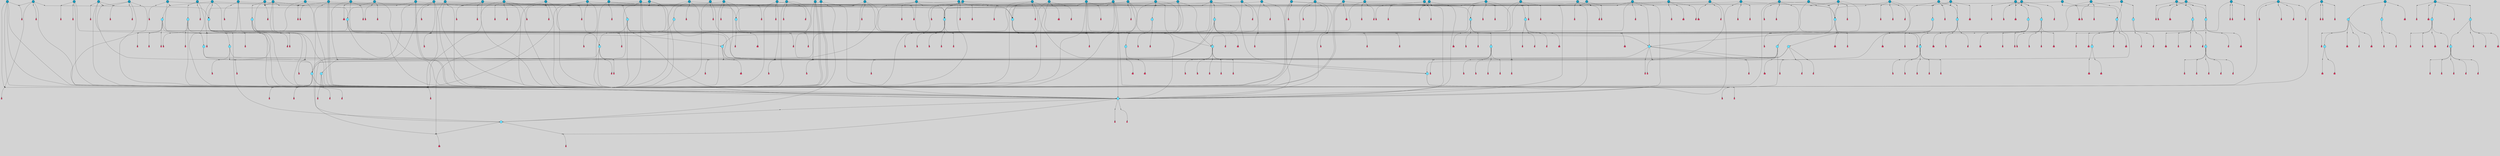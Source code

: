 // File exported with GEGELATI v1.3.1
// On the 2024-04-08 17:42:17
// With the File::TPGGraphDotExporter
digraph{
	graph[pad = "0.212, 0.055" bgcolor = lightgray]
	node[shape=circle style = filled label = ""]
		T3 [fillcolor="#66ddff"]
		T4 [fillcolor="#66ddff"]
		T7 [fillcolor="#66ddff"]
		T9 [fillcolor="#66ddff"]
		T11 [fillcolor="#66ddff"]
		T24 [fillcolor="#66ddff"]
		T27 [fillcolor="#66ddff"]
		T54 [fillcolor="#66ddff"]
		T95 [fillcolor="#66ddff"]
		T96 [fillcolor="#66ddff"]
		T111 [fillcolor="#66ddff"]
		T129 [fillcolor="#66ddff"]
		T159 [fillcolor="#66ddff"]
		T195 [fillcolor="#66ddff"]
		T212 [fillcolor="#66ddff"]
		T242 [fillcolor="#66ddff"]
		T318 [fillcolor="#1199bb"]
		T323 [fillcolor="#66ddff"]
		T324 [fillcolor="#66ddff"]
		T325 [fillcolor="#66ddff"]
		T326 [fillcolor="#1199bb"]
		T327 [fillcolor="#66ddff"]
		T328 [fillcolor="#66ddff"]
		T329 [fillcolor="#66ddff"]
		T330 [fillcolor="#1199bb"]
		T404 [fillcolor="#66ddff"]
		T410 [fillcolor="#66ddff"]
		T421 [fillcolor="#1199bb"]
		T434 [fillcolor="#66ddff"]
		T469 [fillcolor="#66ddff"]
		T488 [fillcolor="#66ddff"]
		T505 [fillcolor="#66ddff"]
		T534 [fillcolor="#1199bb"]
		T552 [fillcolor="#66ddff"]
		T589 [fillcolor="#1199bb"]
		T601 [fillcolor="#1199bb"]
		T605 [fillcolor="#66ddff"]
		T650 [fillcolor="#1199bb"]
		T651 [fillcolor="#66ddff"]
		T652 [fillcolor="#66ddff"]
		T653 [fillcolor="#66ddff"]
		T655 [fillcolor="#1199bb"]
		T656 [fillcolor="#1199bb"]
		T658 [fillcolor="#1199bb"]
		T661 [fillcolor="#1199bb"]
		T662 [fillcolor="#1199bb"]
		T664 [fillcolor="#1199bb"]
		T665 [fillcolor="#1199bb"]
		T666 [fillcolor="#1199bb"]
		T672 [fillcolor="#1199bb"]
		T693 [fillcolor="#1199bb"]
		T697 [fillcolor="#1199bb"]
		T701 [fillcolor="#66ddff"]
		T703 [fillcolor="#1199bb"]
		T709 [fillcolor="#1199bb"]
		T713 [fillcolor="#66ddff"]
		T721 [fillcolor="#1199bb"]
		T722 [fillcolor="#1199bb"]
		T724 [fillcolor="#1199bb"]
		T725 [fillcolor="#66ddff"]
		T726 [fillcolor="#66ddff"]
		T727 [fillcolor="#66ddff"]
		T728 [fillcolor="#1199bb"]
		T729 [fillcolor="#66ddff"]
		T730 [fillcolor="#66ddff"]
		T731 [fillcolor="#66ddff"]
		T732 [fillcolor="#1199bb"]
		T733 [fillcolor="#1199bb"]
		T735 [fillcolor="#1199bb"]
		T737 [fillcolor="#1199bb"]
		T738 [fillcolor="#1199bb"]
		T739 [fillcolor="#1199bb"]
		T741 [fillcolor="#1199bb"]
		T742 [fillcolor="#1199bb"]
		T743 [fillcolor="#1199bb"]
		T744 [fillcolor="#1199bb"]
		T745 [fillcolor="#1199bb"]
		T754 [fillcolor="#1199bb"]
		T766 [fillcolor="#1199bb"]
		T785 [fillcolor="#1199bb"]
		T787 [fillcolor="#1199bb"]
		T788 [fillcolor="#1199bb"]
		T789 [fillcolor="#1199bb"]
		T790 [fillcolor="#66ddff"]
		T791 [fillcolor="#66ddff"]
		T792 [fillcolor="#66ddff"]
		T793 [fillcolor="#1199bb"]
		T794 [fillcolor="#66ddff"]
		T795 [fillcolor="#66ddff"]
		T796 [fillcolor="#66ddff"]
		T797 [fillcolor="#1199bb"]
		T798 [fillcolor="#1199bb"]
		T799 [fillcolor="#1199bb"]
		T801 [fillcolor="#1199bb"]
		T802 [fillcolor="#1199bb"]
		T803 [fillcolor="#1199bb"]
		T804 [fillcolor="#1199bb"]
		T322 [fillcolor="#1199bb"]
		T805 [fillcolor="#1199bb"]
		T806 [fillcolor="#1199bb"]
		T807 [fillcolor="#1199bb"]
		T808 [fillcolor="#1199bb"]
		T809 [fillcolor="#1199bb"]
		T811 [fillcolor="#1199bb"]
		T812 [fillcolor="#1199bb"]
		T813 [fillcolor="#1199bb"]
		T814 [fillcolor="#1199bb"]
		T815 [fillcolor="#1199bb"]
		T816 [fillcolor="#1199bb"]
		T817 [fillcolor="#1199bb"]
		T818 [fillcolor="#1199bb"]
		T819 [fillcolor="#1199bb"]
		T820 [fillcolor="#1199bb"]
		T821 [fillcolor="#1199bb"]
		T822 [fillcolor="#1199bb"]
		T823 [fillcolor="#1199bb"]
		T824 [fillcolor="#1199bb"]
		T825 [fillcolor="#1199bb"]
		T826 [fillcolor="#1199bb"]
		T827 [fillcolor="#1199bb"]
		T828 [fillcolor="#1199bb"]
		T829 [fillcolor="#1199bb"]
		T830 [fillcolor="#1199bb"]
		T831 [fillcolor="#1199bb"]
		T832 [fillcolor="#1199bb"]
		P10263 [fillcolor="#cccccc" shape=point] //6|
		I10263 [shape=box style=invis label="6|1&2|6#1|7&#92;n10|7&2|0#1|5&#92;n9|4&0|1#2|2&#92;n8|6&0|0#1|0&#92;n"]
		P10263 -> I10263[style=invis]
		A7449 [fillcolor="#ff3366" shape=box margin=0.03 width=0 height=0 label="3"]
		T3 -> P10263 -> A7449
		P10264 [fillcolor="#cccccc" shape=point] //3|
		I10264 [shape=box style=invis label="7|6&2|4#0|2&#92;n10|3&2|7#1|4&#92;n11|6&0|4#0|1&#92;n7|1&0|0#2|6&#92;n7|6&0|3#2|6&#92;n4|0&2|6#0|1&#92;n4|4&2|5#0|2&#92;n4|6&0|4#2|7&#92;n10|0&2|3#1|5&#92;n2|6&0|5#0|2&#92;n1|0&2|3#0|7&#92;n1|6&2|0#0|5&#92;n6|2&0|1#0|7&#92;n9|2&0|3#2|7&#92;n5|3&0|6#0|6&#92;n1|7&2|5#2|3&#92;n8|1&2|7#0|6&#92;n1|0&2|5#2|1&#92;n7|1&2|2#2|5&#92;n7|4&2|6#0|3&#92;n"]
		P10264 -> I10264[style=invis]
		A7450 [fillcolor="#ff3366" shape=box margin=0.03 width=0 height=0 label="4"]
		T3 -> P10264 -> A7450
		P10265 [fillcolor="#cccccc" shape=point] //7|
		I10265 [shape=box style=invis label="0|2&2|4#2|6&#92;n5|3&0|6#0|1&#92;n4|7&2|6#0|5&#92;n7|6&0|7#0|5&#92;n10|7&2|2#1|1&#92;n"]
		P10265 -> I10265[style=invis]
		A7451 [fillcolor="#ff3366" shape=box margin=0.03 width=0 height=0 label="4"]
		T4 -> P10265 -> A7451
		P10266 [fillcolor="#cccccc" shape=point] //0|
		I10266 [shape=box style=invis label="2|5&0|1#0|6&#92;n6|1&2|2#2|7&#92;n8|0&0|3#1|4&#92;n4|3&2|5#2|4&#92;n8|1&2|4#0|0&#92;n6|6&0|1#2|6&#92;n11|7&2|4#2|5&#92;n6|2&2|4#0|2&#92;n8|5&2|4#2|4&#92;n2|1&2|1#2|2&#92;n2|7&2|5#2|6&#92;n9|7&0|5#0|4&#92;n1|2&0|5#2|6&#92;n4|2&2|3#2|7&#92;n3|3&2|1#0|2&#92;n"]
		P10266 -> I10266[style=invis]
		A7452 [fillcolor="#ff3366" shape=box margin=0.03 width=0 height=0 label="5"]
		T4 -> P10266 -> A7452
		P10267 [fillcolor="#cccccc" shape=point] //-3|
		I10267 [shape=box style=invis label="1|6&2|7#0|7&#92;n10|2&0|7#1|3&#92;n9|6&2|7#2|2&#92;n5|3&0|7#0|7&#92;n1|6&2|3#0|0&#92;n2|3&2|3#2|2&#92;n5|1&2|6#0|6&#92;n"]
		P10267 -> I10267[style=invis]
		A7453 [fillcolor="#ff3366" shape=box margin=0.03 width=0 height=0 label="7"]
		T7 -> P10267 -> A7453
		P10268 [fillcolor="#cccccc" shape=point] //5|
		I10268 [shape=box style=invis label="0|5&2|3#0|1&#92;n0|6&2|1#2|4&#92;n6|2&2|6#0|7&#92;n7|4&0|3#0|1&#92;n5|4&0|7#1|6&#92;n9|1&0|5#2|2&#92;n6|3&2|3#1|7&#92;n11|7&2|4#1|6&#92;n2|5&0|1#0|0&#92;n4|7&0|0#0|2&#92;n6|2&0|6#0|0&#92;n2|1&2|6#2|4&#92;n10|0&2|0#1|0&#92;n6|6&2|4#0|6&#92;n"]
		P10268 -> I10268[style=invis]
		A7454 [fillcolor="#ff3366" shape=box margin=0.03 width=0 height=0 label="8"]
		T7 -> P10268 -> A7454
		P10269 [fillcolor="#cccccc" shape=point] //-6|
		I10269 [shape=box style=invis label="11|1&0|7#2|0&#92;n10|4&0|1#1|0&#92;n4|3&2|4#2|1&#92;n0|5&2|0#0|0&#92;n6|1&0|0#0|3&#92;n8|2&2|0#0|4&#92;n11|4&2|0#1|6&#92;n7|0&2|6#2|3&#92;n5|3&2|6#2|0&#92;n2|0&2|0#0|4&#92;n"]
		P10269 -> I10269[style=invis]
		A7455 [fillcolor="#ff3366" shape=box margin=0.03 width=0 height=0 label="9"]
		T9 -> P10269 -> A7455
		P10270 [fillcolor="#cccccc" shape=point] //2|
		I10270 [shape=box style=invis label="6|3&2|7#1|4&#92;n8|6&0|0#2|5&#92;n2|1&0|2#0|3&#92;n8|7&0|6#0|4&#92;n2|1&2|0#0|1&#92;n0|0&2|2#2|3&#92;n6|6&0|7#2|1&#92;n6|1&0|7#2|6&#92;n5|4&2|7#0|4&#92;n0|3&0|4#2|0&#92;n11|0&2|0#2|5&#92;n4|5&2|5#2|4&#92;n5|7&0|6#0|4&#92;n9|7&2|5#0|3&#92;n5|4&2|1#0|3&#92;n5|3&0|1#1|7&#92;n0|4&0|3#2|5&#92;n"]
		P10270 -> I10270[style=invis]
		A7456 [fillcolor="#ff3366" shape=box margin=0.03 width=0 height=0 label="10"]
		T9 -> P10270 -> A7456
		P10271 [fillcolor="#cccccc" shape=point] //6|
		I10271 [shape=box style=invis label="3|0&2|7#2|2&#92;n3|2&0|4#2|5&#92;n5|1&0|2#1|0&#92;n8|7&0|1#2|0&#92;n8|5&0|3#0|6&#92;n0|2&0|2#2|3&#92;n1|5&2|5#0|5&#92;n5|6&0|6#0|7&#92;n6|7&0|0#2|6&#92;n1|2&2|3#0|0&#92;n7|7&2|3#0|4&#92;n0|7&2|7#0|6&#92;n1|0&2|2#2|7&#92;n4|4&0|1#0|0&#92;n"]
		P10271 -> I10271[style=invis]
		A7457 [fillcolor="#ff3366" shape=box margin=0.03 width=0 height=0 label="11"]
		T11 -> P10271 -> A7457
		P10272 [fillcolor="#cccccc" shape=point] //-4|
		I10272 [shape=box style=invis label="4|1&0|4#2|6&#92;n1|2&2|2#2|0&#92;n1|2&2|0#0|6&#92;n8|4&2|3#2|5&#92;n5|5&2|1#1|0&#92;n"]
		P10272 -> I10272[style=invis]
		A7458 [fillcolor="#ff3366" shape=box margin=0.03 width=0 height=0 label="12"]
		T11 -> P10272 -> A7458
		P10273 [fillcolor="#cccccc" shape=point] //-3|
		I10273 [shape=box style=invis label="8|1&2|3#0|5&#92;n0|6&0|5#0|5&#92;n3|7&2|1#0|6&#92;n3|5&0|1#0|0&#92;n9|5&2|0#0|4&#92;n3|5&0|2#0|3&#92;n10|6&2|4#1|0&#92;n9|4&2|7#2|6&#92;n1|7&2|5#2|2&#92;n"]
		P10273 -> I10273[style=invis]
		A7459 [fillcolor="#ff3366" shape=box margin=0.03 width=0 height=0 label="5"]
		T4 -> P10273 -> A7459
		P10274 [fillcolor="#cccccc" shape=point] //1|
		I10274 [shape=box style=invis label="5|1&0|6#2|7&#92;n2|4&0|4#2|2&#92;n0|6&0|5#0|4&#92;n10|6&2|5#1|6&#92;n9|3&0|1#1|7&#92;n10|3&2|2#1|0&#92;n5|0&0|0#2|1&#92;n11|3&2|3#1|5&#92;n10|3&0|1#1|0&#92;n2|4&0|1#0|1&#92;n0|2&0|3#2|4&#92;n9|2&2|1#2|5&#92;n11|7&2|6#2|6&#92;n"]
		P10274 -> I10274[style=invis]
		T24 -> P10274 -> T7
		P10275 [fillcolor="#cccccc" shape=point] //5|
		I10275 [shape=box style=invis label="3|0&2|0#0|1&#92;n3|0&0|7#0|1&#92;n5|3&0|2#2|6&#92;n4|4&2|4#2|6&#92;n11|2&0|7#1|6&#92;n2|7&2|2#2|5&#92;n9|3&2|6#2|7&#92;n7|7&0|0#0|4&#92;n6|1&2|4#2|3&#92;n5|4&2|0#1|6&#92;n1|3&0|7#0|4&#92;n"]
		P10275 -> I10275[style=invis]
		A7460 [fillcolor="#ff3366" shape=box margin=0.03 width=0 height=0 label="7"]
		T24 -> P10275 -> A7460
		P10276 [fillcolor="#cccccc" shape=point] //-2|
		I10276 [shape=box style=invis label="4|1&0|4#0|3&#92;n4|2&0|5#2|0&#92;n5|5&2|6#0|5&#92;n1|4&0|1#0|2&#92;n6|3&2|7#1|5&#92;n0|4&2|0#0|3&#92;n8|5&2|5#1|2&#92;n10|7&2|7#1|1&#92;n3|4&0|0#2|1&#92;n3|6&2|5#2|5&#92;n8|3&0|1#0|7&#92;n10|0&2|7#1|3&#92;n4|1&2|4#0|1&#92;n9|3&2|0#0|4&#92;n3|6&2|0#0|4&#92;n1|2&0|6#2|1&#92;n4|0&2|1#2|2&#92;n"]
		P10276 -> I10276[style=invis]
		A7461 [fillcolor="#ff3366" shape=box margin=0.03 width=0 height=0 label="14"]
		T24 -> P10276 -> A7461
		P10277 [fillcolor="#cccccc" shape=point] //2|
		I10277 [shape=box style=invis label="9|1&2|3#0|1&#92;n5|2&2|0#2|4&#92;n3|6&2|5#2|7&#92;n7|0&2|5#0|4&#92;n1|2&0|3#0|5&#92;n7|3&2|7#0|0&#92;n"]
		P10277 -> I10277[style=invis]
		A7462 [fillcolor="#ff3366" shape=box margin=0.03 width=0 height=0 label="2"]
		T27 -> P10277 -> A7462
		P10278 [fillcolor="#cccccc" shape=point] //-6|
		I10278 [shape=box style=invis label="7|5&0|4#0|4&#92;n11|0&2|5#2|1&#92;n"]
		P10278 -> I10278[style=invis]
		A7463 [fillcolor="#ff3366" shape=box margin=0.03 width=0 height=0 label="3"]
		T27 -> P10278 -> A7463
		T27 -> P10264
		T27 -> P10266
		P10279 [fillcolor="#cccccc" shape=point] //0|
		I10279 [shape=box style=invis label="4|0&0|3#2|7&#92;n10|2&0|3#1|7&#92;n3|5&0|2#0|3&#92;n4|5&0|0#2|1&#92;n10|7&2|0#1|2&#92;n5|3&2|3#1|6&#92;n9|5&2|0#0|4&#92;n5|4&2|7#0|2&#92;n10|3&2|7#1|4&#92;n7|2&0|1#2|6&#92;n8|6&0|5#0|5&#92;n8|7&2|3#0|5&#92;n2|6&2|4#0|0&#92;n"]
		P10279 -> I10279[style=invis]
		A7464 [fillcolor="#ff3366" shape=box margin=0.03 width=0 height=0 label="5"]
		T27 -> P10279 -> A7464
		P10280 [fillcolor="#cccccc" shape=point] //8|
		I10280 [shape=box style=invis label="9|0&0|1#2|0&#92;n10|1&2|5#1|4&#92;n8|2&2|6#0|4&#92;n2|4&2|5#2|3&#92;n4|2&2|2#0|2&#92;n7|5&0|2#0|0&#92;n8|2&2|1#1|3&#92;n8|7&0|7#2|1&#92;n1|1&0|0#0|7&#92;n5|6&2|5#1|0&#92;n6|6&2|5#0|0&#92;n11|4&0|3#2|6&#92;n4|2&2|4#0|7&#92;n5|6&0|1#2|0&#92;n11|3&0|2#0|7&#92;n"]
		P10280 -> I10280[style=invis]
		A7465 [fillcolor="#ff3366" shape=box margin=0.03 width=0 height=0 label="6"]
		T54 -> P10280 -> A7465
		T54 -> P10275
		P10281 [fillcolor="#cccccc" shape=point] //-10|
		I10281 [shape=box style=invis label="3|6&0|0#0|4&#92;n4|1&2|4#0|1&#92;n5|1&0|1#0|4&#92;n5|5&2|6#0|5&#92;n6|5&0|6#0|3&#92;n11|1&2|0#0|1&#92;n0|7&2|0#0|3&#92;n1|2&0|6#0|1&#92;n8|0&0|4#2|0&#92;n0|4&0|7#2|7&#92;n7|0&2|7#1|3&#92;n3|1&0|5#2|5&#92;n5|1&0|4#0|3&#92;n2|2&0|2#0|0&#92;n8|3&0|1#0|7&#92;n3|0&0|3#0|5&#92;n7|2&0|5#2|0&#92;n6|3&2|7#1|5&#92;n4|7&2|7#2|1&#92;n"]
		P10281 -> I10281[style=invis]
		A7466 [fillcolor="#ff3366" shape=box margin=0.03 width=0 height=0 label="14"]
		T54 -> P10281 -> A7466
		T54 -> P10268
		P10282 [fillcolor="#cccccc" shape=point] //4|
		I10282 [shape=box style=invis label="4|3&0|6#0|3&#92;n5|7&2|3#2|2&#92;n5|6&0|7#1|2&#92;n1|4&2|6#0|3&#92;n8|4&2|1#2|5&#92;n9|5&2|4#1|4&#92;n2|4&0|5#0|7&#92;n10|0&0|6#1|3&#92;n3|0&0|6#0|2&#92;n2|7&2|7#2|6&#92;n5|2&0|5#1|5&#92;n10|4&2|5#1|7&#92;n4|0&0|4#2|4&#92;n11|1&0|4#2|6&#92;n10|6&2|0#1|4&#92;n9|7&0|3#1|4&#92;n4|5&2|7#0|6&#92;n11|5&2|6#2|3&#92;n0|3&0|5#0|1&#92;n"]
		P10282 -> I10282[style=invis]
		A7467 [fillcolor="#ff3366" shape=box margin=0.03 width=0 height=0 label="13"]
		T95 -> P10282 -> A7467
		P10283 [fillcolor="#cccccc" shape=point] //8|
		I10283 [shape=box style=invis label="9|7&0|5#2|5&#92;n3|3&2|3#0|2&#92;n9|5&2|2#1|0&#92;n2|3&0|6#0|3&#92;n4|4&2|5#2|7&#92;n11|3&2|0#1|5&#92;n6|6&2|1#2|2&#92;n4|6&0|1#2|2&#92;n2|5&2|7#2|2&#92;n7|7&2|2#2|3&#92;n6|5&0|3#2|6&#92;n6|7&0|6#0|2&#92;n"]
		P10283 -> I10283[style=invis]
		A7468 [fillcolor="#ff3366" shape=box margin=0.03 width=0 height=0 label="14"]
		T95 -> P10283 -> A7468
		P10284 [fillcolor="#cccccc" shape=point] //2|
		I10284 [shape=box style=invis label="4|1&0|4#2|6&#92;n5|5&2|1#1|0&#92;n1|0&2|0#0|6&#92;n8|4&2|3#2|5&#92;n"]
		P10284 -> I10284[style=invis]
		T95 -> P10284 -> T11
		P10285 [fillcolor="#cccccc" shape=point] //-9|
		I10285 [shape=box style=invis label="2|0&2|0#2|1&#92;n4|4&2|4#2|6&#92;n9|1&0|3#1|7&#92;n5|3&0|2#2|6&#92;n2|7&2|2#2|5&#92;n5|4&2|0#1|6&#92;n3|0&0|7#0|1&#92;n1|3&0|7#0|4&#92;n11|6&2|2#0|7&#92;n7|7&0|0#0|4&#92;n11|0&0|7#1|6&#92;n9|3&2|6#2|7&#92;n"]
		P10285 -> I10285[style=invis]
		A7469 [fillcolor="#ff3366" shape=box margin=0.03 width=0 height=0 label="7"]
		T95 -> P10285 -> A7469
		P10286 [fillcolor="#cccccc" shape=point] //-8|
		I10286 [shape=box style=invis label="7|5&0|4#2|4&#92;n"]
		P10286 -> I10286[style=invis]
		A7470 [fillcolor="#ff3366" shape=box margin=0.03 width=0 height=0 label="3"]
		T95 -> P10286 -> A7470
		P10287 [fillcolor="#cccccc" shape=point] //6|
		I10287 [shape=box style=invis label="0|5&2|3#0|1&#92;n0|6&2|1#2|4&#92;n9|1&0|5#2|2&#92;n7|4&0|3#0|1&#92;n5|4&0|7#1|6&#92;n2|5&0|1#0|0&#92;n6|3&2|3#1|7&#92;n11|7&2|4#1|6&#92;n6|2&2|6#0|1&#92;n4|7&0|0#0|2&#92;n6|2&0|6#0|0&#92;n9|1&2|6#2|4&#92;n10|0&2|0#1|0&#92;n6|6&2|4#0|6&#92;n"]
		P10287 -> I10287[style=invis]
		A7471 [fillcolor="#ff3366" shape=box margin=0.03 width=0 height=0 label="8"]
		T96 -> P10287 -> A7471
		P10288 [fillcolor="#cccccc" shape=point] //5|
		I10288 [shape=box style=invis label="10|4&0|1#1|0&#92;n4|3&2|4#2|1&#92;n2|0&2|0#0|4&#92;n6|1&0|0#0|3&#92;n8|2&2|0#0|4&#92;n0|0&0|0#0|0&#92;n11|4&2|0#1|6&#92;n7|0&2|6#2|3&#92;n5|3&2|6#2|0&#92;n0|0&2|0#0|0&#92;n"]
		P10288 -> I10288[style=invis]
		A7472 [fillcolor="#ff3366" shape=box margin=0.03 width=0 height=0 label="9"]
		T96 -> P10288 -> A7472
		T96 -> P10263
		P10289 [fillcolor="#cccccc" shape=point] //1|
		I10289 [shape=box style=invis label="5|4&0|7#1|6&#92;n0|6&2|1#2|4&#92;n7|4&0|3#0|1&#92;n0|5&2|3#0|1&#92;n9|1&0|5#2|2&#92;n6|3&2|3#1|7&#92;n11|7&2|4#1|6&#92;n2|5&0|1#0|0&#92;n7|5&2|3#1|1&#92;n4|7&0|0#0|2&#92;n6|2&0|6#0|0&#92;n2|1&2|6#2|4&#92;n10|0&2|7#1|0&#92;n6|6&2|4#0|6&#92;n"]
		P10289 -> I10289[style=invis]
		A7473 [fillcolor="#ff3366" shape=box margin=0.03 width=0 height=0 label="8"]
		T96 -> P10289 -> A7473
		T96 -> P10273
		P10290 [fillcolor="#cccccc" shape=point] //-5|
		I10290 [shape=box style=invis label="0|0&2|3#0|2&#92;n10|5&0|6#1|3&#92;n7|3&0|6#2|3&#92;n3|4&0|6#0|6&#92;n10|5&0|2#1|1&#92;n5|0&0|1#0|3&#92;n6|6&2|5#1|5&#92;n7|4&0|2#1|7&#92;n5|7&0|1#2|5&#92;n1|5&0|0#0|3&#92;n7|5&2|1#2|6&#92;n9|0&0|2#0|0&#92;n4|0&2|4#0|0&#92;n4|6&0|0#2|3&#92;n3|1&0|6#2|5&#92;n7|7&2|1#2|3&#92;n9|4&2|2#0|6&#92;n"]
		P10290 -> I10290[style=invis]
		T111 -> P10290 -> T9
		P10291 [fillcolor="#cccccc" shape=point] //7|
		I10291 [shape=box style=invis label="7|4&2|1#2|0&#92;n4|1&2|4#2|3&#92;n5|0&2|0#2|2&#92;n6|1&2|4#2|6&#92;n"]
		P10291 -> I10291[style=invis]
		A7474 [fillcolor="#ff3366" shape=box margin=0.03 width=0 height=0 label="9"]
		T111 -> P10291 -> A7474
		P10292 [fillcolor="#cccccc" shape=point] //2|
		I10292 [shape=box style=invis label="3|0&2|0#0|1&#92;n11|2&0|7#1|6&#92;n8|7&2|4#0|5&#92;n5|3&0|2#2|6&#92;n4|4&2|4#2|6&#92;n3|0&0|7#0|1&#92;n2|7&2|2#2|5&#92;n9|3&2|6#2|7&#92;n7|7&0|0#0|4&#92;n6|1&2|4#1|3&#92;n5|4&2|0#1|6&#92;n1|3&0|7#0|4&#92;n"]
		P10292 -> I10292[style=invis]
		A7475 [fillcolor="#ff3366" shape=box margin=0.03 width=0 height=0 label="7"]
		T111 -> P10292 -> A7475
		T111 -> P10269
		T129 -> P10280
		T129 -> P10275
		P10293 [fillcolor="#cccccc" shape=point] //10|
		I10293 [shape=box style=invis label="4|5&2|7#2|1&#92;n1|7&2|3#0|6&#92;n3|5&2|2#0|3&#92;n10|3&0|7#1|4&#92;n7|1&0|4#2|6&#92;n10|2&0|3#1|7&#92;n9|5&2|0#0|4&#92;n4|0&0|3#2|7&#92;n11|4&2|6#1|2&#92;n5|4&2|7#0|2&#92;n2|6&2|4#0|0&#92;n6|5&0|7#2|1&#92;n5|3&2|3#1|6&#92;n10|7&2|0#1|2&#92;n"]
		P10293 -> I10293[style=invis]
		A7476 [fillcolor="#ff3366" shape=box margin=0.03 width=0 height=0 label="5"]
		T129 -> P10293 -> A7476
		P10294 [fillcolor="#cccccc" shape=point] //5|
		I10294 [shape=box style=invis label="9|4&2|3#1|3&#92;n0|4&2|4#0|5&#92;n6|1&2|6#2|5&#92;n4|0&0|5#2|0&#92;n"]
		P10294 -> I10294[style=invis]
		A7477 [fillcolor="#ff3366" shape=box margin=0.03 width=0 height=0 label="7"]
		T129 -> P10294 -> A7477
		P10295 [fillcolor="#cccccc" shape=point] //6|
		I10295 [shape=box style=invis label="9|4&2|7#0|6&#92;n8|4&0|1#1|0&#92;n1|3&0|0#2|1&#92;n2|4&0|6#2|2&#92;n5|1&2|5#0|7&#92;n3|0&0|3#2|6&#92;n2|2&2|6#0|2&#92;n8|4&0|4#2|2&#92;n5|1&2|4#0|3&#92;n9|4&0|6#0|6&#92;n5|0&2|2#1|5&#92;n11|7&0|0#1|1&#92;n0|4&0|3#0|3&#92;n7|7&2|4#2|5&#92;n1|5&0|1#2|1&#92;n"]
		P10295 -> I10295[style=invis]
		A7478 [fillcolor="#ff3366" shape=box margin=0.03 width=0 height=0 label="1"]
		T129 -> P10295 -> A7478
		P10296 [fillcolor="#cccccc" shape=point] //7|
		I10296 [shape=box style=invis label="7|0&2|1#2|0&#92;n9|7&2|1#1|7&#92;n8|2&0|1#1|0&#92;n6|6&0|2#1|1&#92;n2|2&0|5#0|0&#92;n5|7&0|0#2|1&#92;n5|1&2|5#1|5&#92;n4|7&2|4#2|3&#92;n10|5&2|2#1|5&#92;n1|3&2|2#2|0&#92;n10|2&2|6#1|5&#92;n"]
		P10296 -> I10296[style=invis]
		A7479 [fillcolor="#ff3366" shape=box margin=0.03 width=0 height=0 label="1"]
		T159 -> P10296 -> A7479
		P10297 [fillcolor="#cccccc" shape=point] //7|
		I10297 [shape=box style=invis label="7|4&2|7#0|4&#92;n4|6&0|1#2|5&#92;n2|1&2|3#0|0&#92;n4|3&2|0#0|1&#92;n0|0&2|7#2|7&#92;n7|7&0|5#2|3&#92;n5|0&2|1#2|2&#92;n10|0&0|4#1|2&#92;n4|4&0|7#0|0&#92;n6|7&0|2#0|1&#92;n1|4&2|5#0|4&#92;n"]
		P10297 -> I10297[style=invis]
		A7480 [fillcolor="#ff3366" shape=box margin=0.03 width=0 height=0 label="0"]
		T159 -> P10297 -> A7480
		P10298 [fillcolor="#cccccc" shape=point] //5|
		I10298 [shape=box style=invis label="0|5&2|3#0|1&#92;n0|6&2|1#2|4&#92;n6|2&2|6#0|7&#92;n9|0&2|7#1|1&#92;n7|4&0|3#0|1&#92;n11|7&2|4#1|6&#92;n9|1&0|5#2|2&#92;n5|4&0|7#1|6&#92;n2|5&0|1#0|0&#92;n4|7&0|0#0|2&#92;n6|2&0|6#0|0&#92;n2|1&2|6#2|4&#92;n10|0&0|0#1|0&#92;n6|6&2|4#0|6&#92;n"]
		P10298 -> I10298[style=invis]
		T159 -> P10298 -> T129
		P10299 [fillcolor="#cccccc" shape=point] //5|
		I10299 [shape=box style=invis label="3|0&2|0#2|1&#92;n3|0&0|7#0|1&#92;n5|3&0|2#2|6&#92;n4|4&2|4#2|6&#92;n5|4&2|0#1|6&#92;n2|7&2|2#2|5&#92;n1|3&0|7#0|4&#92;n11|6&2|2#0|7&#92;n7|7&0|0#0|4&#92;n6|1&2|4#2|3&#92;n11|0&0|7#1|6&#92;n9|3&2|6#2|7&#92;n"]
		P10299 -> I10299[style=invis]
		A7481 [fillcolor="#ff3366" shape=box margin=0.03 width=0 height=0 label="7"]
		T195 -> P10299 -> A7481
		P10300 [fillcolor="#cccccc" shape=point] //4|
		I10300 [shape=box style=invis label="7|1&0|6#0|1&#92;n6|7&2|7#1|7&#92;n10|1&2|1#1|1&#92;n9|6&2|2#1|4&#92;n4|7&0|4#2|2&#92;n9|6&0|5#1|1&#92;n10|0&2|6#1|6&#92;n5|1&0|1#2|3&#92;n10|1&0|5#1|0&#92;n3|4&2|3#0|0&#92;n8|2&0|5#2|4&#92;n1|6&2|0#0|0&#92;n2|3&0|1#2|6&#92;n5|2&2|2#1|6&#92;n2|2&0|1#2|1&#92;n3|1&2|7#0|3&#92;n6|7&2|3#0|4&#92;n"]
		P10300 -> I10300[style=invis]
		A7482 [fillcolor="#ff3366" shape=box margin=0.03 width=0 height=0 label="10"]
		T195 -> P10300 -> A7482
		P10301 [fillcolor="#cccccc" shape=point] //-4|
		I10301 [shape=box style=invis label="0|4&0|0#2|7&#92;n8|5&2|4#2|4&#92;n4|3&2|5#2|4&#92;n11|7&2|2#2|5&#92;n6|5&2|2#2|7&#92;n3|2&0|7#0|7&#92;n3|3&2|1#0|3&#92;n2|6&0|3#2|5&#92;n0|1&2|6#2|2&#92;n8|2&0|0#1|6&#92;n0|7&0|5#0|4&#92;n9|5&0|3#2|7&#92;n2|7&2|5#2|6&#92;n9|0&2|0#0|1&#92;n1|2&2|4#0|2&#92;n"]
		P10301 -> I10301[style=invis]
		T195 -> P10301 -> T27
		T195 -> P10297
		P10302 [fillcolor="#cccccc" shape=point] //6|
		I10302 [shape=box style=invis label="9|4&2|7#0|6&#92;n8|4&0|1#1|0&#92;n1|3&0|0#2|1&#92;n2|4&0|6#2|2&#92;n5|1&2|5#0|7&#92;n3|0&0|3#2|6&#92;n2|2&2|6#0|2&#92;n8|4&0|4#2|2&#92;n5|1&2|4#0|3&#92;n9|4&0|6#0|6&#92;n5|0&2|2#1|5&#92;n11|7&0|0#1|1&#92;n0|4&0|3#0|3&#92;n7|7&2|4#2|5&#92;n1|5&0|1#2|1&#92;n"]
		P10302 -> I10302[style=invis]
		A7483 [fillcolor="#ff3366" shape=box margin=0.03 width=0 height=0 label="1"]
		T212 -> P10302 -> A7483
		P10303 [fillcolor="#cccccc" shape=point] //5|
		I10303 [shape=box style=invis label="9|4&2|3#1|3&#92;n0|4&2|4#0|5&#92;n6|1&2|6#2|5&#92;n4|0&0|5#2|0&#92;n"]
		P10303 -> I10303[style=invis]
		A7484 [fillcolor="#ff3366" shape=box margin=0.03 width=0 height=0 label="7"]
		T212 -> P10303 -> A7484
		P10304 [fillcolor="#cccccc" shape=point] //5|
		I10304 [shape=box style=invis label="3|0&2|0#0|1&#92;n3|0&0|7#0|1&#92;n5|3&0|2#2|6&#92;n4|4&2|4#2|6&#92;n11|2&0|7#1|6&#92;n2|7&2|2#2|5&#92;n9|3&2|6#2|7&#92;n7|7&0|0#0|4&#92;n6|1&2|4#2|3&#92;n5|4&2|0#1|6&#92;n1|3&0|7#0|4&#92;n"]
		P10304 -> I10304[style=invis]
		A7485 [fillcolor="#ff3366" shape=box margin=0.03 width=0 height=0 label="7"]
		T212 -> P10304 -> A7485
		P10305 [fillcolor="#cccccc" shape=point] //8|
		I10305 [shape=box style=invis label="9|0&0|1#2|0&#92;n10|1&2|5#1|4&#92;n8|2&2|6#0|4&#92;n2|4&2|5#2|3&#92;n4|2&2|2#0|2&#92;n7|5&0|2#0|0&#92;n8|2&2|1#1|3&#92;n8|7&0|7#2|1&#92;n1|1&0|0#0|7&#92;n5|6&2|5#1|0&#92;n6|6&2|5#0|0&#92;n11|4&0|3#2|6&#92;n4|2&2|4#0|7&#92;n5|6&0|1#2|0&#92;n11|3&0|2#0|7&#92;n"]
		P10305 -> I10305[style=invis]
		A7486 [fillcolor="#ff3366" shape=box margin=0.03 width=0 height=0 label="6"]
		T212 -> P10305 -> A7486
		P10306 [fillcolor="#cccccc" shape=point] //10|
		I10306 [shape=box style=invis label="4|5&2|7#2|1&#92;n1|7&2|3#0|6&#92;n3|5&2|2#0|3&#92;n10|3&0|7#1|4&#92;n7|1&0|4#2|6&#92;n10|2&0|3#1|7&#92;n9|5&2|0#0|4&#92;n4|0&0|3#2|7&#92;n11|4&2|6#1|2&#92;n5|4&2|7#0|2&#92;n2|6&2|4#0|0&#92;n6|5&0|7#2|1&#92;n5|3&2|3#1|6&#92;n10|7&2|0#1|2&#92;n"]
		P10306 -> I10306[style=invis]
		A7487 [fillcolor="#ff3366" shape=box margin=0.03 width=0 height=0 label="5"]
		T212 -> P10306 -> A7487
		P10307 [fillcolor="#cccccc" shape=point] //5|
		I10307 [shape=box style=invis label="1|6&2|7#0|7&#92;n9|2&2|7#2|2&#92;n10|2&0|7#1|3&#92;n5|3&0|7#0|7&#92;n7|0&2|7#2|2&#92;n1|6&2|3#0|0&#92;n2|3&2|3#2|2&#92;n"]
		P10307 -> I10307[style=invis]
		A7488 [fillcolor="#ff3366" shape=box margin=0.03 width=0 height=0 label="7"]
		T242 -> P10307 -> A7488
		P10308 [fillcolor="#cccccc" shape=point] //-8|
		I10308 [shape=box style=invis label="7|5&0|2#2|1&#92;n1|0&2|6#0|0&#92;n7|1&2|6#1|1&#92;n8|7&0|3#1|6&#92;n3|7&2|3#2|4&#92;n"]
		P10308 -> I10308[style=invis]
		A7489 [fillcolor="#ff3366" shape=box margin=0.03 width=0 height=0 label="2"]
		T242 -> P10308 -> A7489
		P10309 [fillcolor="#cccccc" shape=point] //-3|
		I10309 [shape=box style=invis label="1|1&2|1#0|1&#92;n1|4&0|0#2|4&#92;n11|0&2|3#0|2&#92;n11|6&0|4#0|1&#92;n5|2&0|6#1|5&#92;n3|7&2|6#2|7&#92;n7|7&0|1#2|1&#92;n9|5&2|2#2|0&#92;n6|5&2|6#1|4&#92;n0|7&0|5#2|4&#92;n8|1&0|0#2|3&#92;n0|5&0|3#0|5&#92;n2|0&2|4#0|5&#92;n7|5&2|7#1|3&#92;n8|3&0|0#1|2&#92;n"]
		P10309 -> I10309[style=invis]
		A7490 [fillcolor="#ff3366" shape=box margin=0.03 width=0 height=0 label="1"]
		T242 -> P10309 -> A7490
		P10310 [fillcolor="#cccccc" shape=point] //5|
		I10310 [shape=box style=invis label="11|7&2|0#1|7&#92;n1|5&2|4#2|4&#92;n4|3&0|1#0|5&#92;n1|6&0|0#0|4&#92;n8|6&2|4#0|0&#92;n4|0&2|0#0|5&#92;n10|4&2|0#1|0&#92;n4|4&0|5#0|1&#92;n0|7&2|1#0|5&#92;n0|6&2|3#2|0&#92;n9|6&2|5#1|3&#92;n"]
		P10310 -> I10310[style=invis]
		T318 -> P10310 -> T195
		P10311 [fillcolor="#cccccc" shape=point] //-9|
		I10311 [shape=box style=invis label="4|7&2|6#0|5&#92;n11|3&0|2#2|6&#92;n10|2&2|4#1|6&#92;n3|0&2|6#2|7&#92;n4|3&0|5#0|7&#92;n2|3&0|7#0|7&#92;n10|6&0|7#1|5&#92;n10|1&2|2#1|1&#92;n1|7&0|3#2|6&#92;n"]
		P10311 -> I10311[style=invis]
		A7491 [fillcolor="#ff3366" shape=box margin=0.03 width=0 height=0 label="4"]
		T318 -> P10311 -> A7491
		P10312 [fillcolor="#cccccc" shape=point] //7|
		I10312 [shape=box style=invis label="7|2&0|4#1|3&#92;n7|7&0|0#0|4&#92;n4|4&2|4#2|6&#92;n2|3&2|2#2|5&#92;n8|0&0|2#2|1&#92;n9|3&2|6#2|7&#92;n6|4&2|4#2|3&#92;n3|3&2|0#0|1&#92;n6|4&2|0#1|6&#92;n5|3&0|7#0|4&#92;n"]
		P10312 -> I10312[style=invis]
		A7492 [fillcolor="#ff3366" shape=box margin=0.03 width=0 height=0 label="7"]
		T318 -> P10312 -> A7492
		P10313 [fillcolor="#cccccc" shape=point] //-6|
		I10313 [shape=box style=invis label="9|0&2|0#0|1&#92;n3|2&0|2#0|3&#92;n5|4&0|5#1|7&#92;n2|1&0|4#0|3&#92;n9|2&2|0#2|4&#92;n7|6&0|4#0|2&#92;n2|3&0|6#2|6&#92;n1|2&0|3#2|0&#92;n"]
		P10313 -> I10313[style=invis]
		T318 -> P10313 -> T54
		P10314 [fillcolor="#cccccc" shape=point] //-2|
		I10314 [shape=box style=invis label="1|3&0|2#0|7&#92;n6|1&0|7#0|0&#92;n6|1&2|4#1|7&#92;n3|0&2|3#0|3&#92;n0|2&0|7#2|6&#92;n"]
		P10314 -> I10314[style=invis]
		T318 -> P10314 -> T195
		P10315 [fillcolor="#cccccc" shape=point] //-9|
		I10315 [shape=box style=invis label="2|0&2|0#2|1&#92;n4|4&2|4#2|6&#92;n9|1&0|3#1|7&#92;n5|3&0|2#2|6&#92;n2|7&2|2#2|5&#92;n5|4&2|0#1|6&#92;n3|0&0|7#0|1&#92;n1|3&0|7#0|4&#92;n11|6&2|2#0|7&#92;n7|7&0|0#0|4&#92;n11|0&0|7#1|6&#92;n9|3&2|6#2|7&#92;n"]
		P10315 -> I10315[style=invis]
		A7493 [fillcolor="#ff3366" shape=box margin=0.03 width=0 height=0 label="7"]
		T323 -> P10315 -> A7493
		P10316 [fillcolor="#cccccc" shape=point] //-4|
		I10316 [shape=box style=invis label="4|1&0|4#2|6&#92;n1|2&2|2#2|0&#92;n1|2&2|0#0|6&#92;n8|4&2|3#2|5&#92;n5|5&2|1#1|0&#92;n"]
		P10316 -> I10316[style=invis]
		A7494 [fillcolor="#ff3366" shape=box margin=0.03 width=0 height=0 label="12"]
		T324 -> P10316 -> A7494
		P10317 [fillcolor="#cccccc" shape=point] //8|
		I10317 [shape=box style=invis label="9|7&0|5#2|5&#92;n3|3&2|3#0|2&#92;n9|5&2|2#1|0&#92;n2|3&0|6#0|3&#92;n4|4&2|5#2|7&#92;n11|3&2|0#1|5&#92;n6|6&2|1#2|2&#92;n4|6&0|1#2|2&#92;n2|5&2|7#2|2&#92;n7|7&2|2#2|3&#92;n6|5&0|3#2|6&#92;n6|7&0|6#0|2&#92;n"]
		P10317 -> I10317[style=invis]
		A7495 [fillcolor="#ff3366" shape=box margin=0.03 width=0 height=0 label="14"]
		T323 -> P10317 -> A7495
		P10318 [fillcolor="#cccccc" shape=point] //-8|
		I10318 [shape=box style=invis label="7|5&0|4#2|4&#92;n"]
		P10318 -> I10318[style=invis]
		A7496 [fillcolor="#ff3366" shape=box margin=0.03 width=0 height=0 label="3"]
		T323 -> P10318 -> A7496
		P10319 [fillcolor="#cccccc" shape=point] //4|
		I10319 [shape=box style=invis label="4|3&0|6#0|3&#92;n5|7&2|3#2|2&#92;n5|6&0|7#1|2&#92;n1|4&2|6#0|3&#92;n8|4&2|1#2|5&#92;n9|5&2|4#1|4&#92;n2|4&0|5#0|7&#92;n10|0&0|6#1|3&#92;n3|0&0|6#0|2&#92;n2|7&2|7#2|6&#92;n5|2&0|5#1|5&#92;n10|4&2|5#1|7&#92;n4|0&0|4#2|4&#92;n11|1&0|4#2|6&#92;n10|6&2|0#1|4&#92;n9|7&0|3#1|4&#92;n4|5&2|7#0|6&#92;n11|5&2|6#2|3&#92;n0|3&0|5#0|1&#92;n"]
		P10319 -> I10319[style=invis]
		A7497 [fillcolor="#ff3366" shape=box margin=0.03 width=0 height=0 label="13"]
		T323 -> P10319 -> A7497
		P10320 [fillcolor="#cccccc" shape=point] //-3|
		I10320 [shape=box style=invis label="4|5&0|0#0|0&#92;n4|7&0|0#0|2&#92;n0|6&2|1#2|4&#92;n9|1&0|5#2|2&#92;n10|0&2|0#1|0&#92;n6|6&2|4#0|6&#92;n2|5&0|1#0|0&#92;n6|3&2|3#1|7&#92;n11|7&2|4#1|6&#92;n6|2&2|6#0|1&#92;n6|2&0|0#0|0&#92;n9|1&2|6#2|4&#92;n10|4&0|3#1|1&#92;n5|4&2|7#1|6&#92;n"]
		P10320 -> I10320[style=invis]
		T326 -> P10320 -> T323
		P10321 [fillcolor="#cccccc" shape=point] //2|
		I10321 [shape=box style=invis label="4|1&0|4#2|6&#92;n5|5&2|1#1|0&#92;n1|0&2|0#0|6&#92;n8|4&2|3#2|5&#92;n"]
		P10321 -> I10321[style=invis]
		T323 -> P10321 -> T324
		P10322 [fillcolor="#cccccc" shape=point] //5|
		I10322 [shape=box style=invis label="0|5&2|3#0|1&#92;n0|6&2|1#2|4&#92;n6|2&2|6#0|7&#92;n7|4&0|3#0|1&#92;n5|4&0|7#1|6&#92;n9|1&0|5#2|2&#92;n6|3&2|3#1|7&#92;n11|7&2|4#1|6&#92;n2|5&0|1#0|0&#92;n4|7&0|0#0|2&#92;n6|2&0|6#0|0&#92;n2|1&2|6#2|4&#92;n10|0&2|0#1|0&#92;n6|6&2|4#0|6&#92;n"]
		P10322 -> I10322[style=invis]
		A7498 [fillcolor="#ff3366" shape=box margin=0.03 width=0 height=0 label="8"]
		T325 -> P10322 -> A7498
		P10323 [fillcolor="#cccccc" shape=point] //-3|
		I10323 [shape=box style=invis label="1|6&2|7#0|7&#92;n10|2&0|7#1|3&#92;n9|6&2|7#2|2&#92;n5|3&0|7#0|7&#92;n1|6&2|3#0|0&#92;n2|3&2|3#2|2&#92;n5|1&2|6#0|6&#92;n"]
		P10323 -> I10323[style=invis]
		A7499 [fillcolor="#ff3366" shape=box margin=0.03 width=0 height=0 label="7"]
		T325 -> P10323 -> A7499
		P10324 [fillcolor="#cccccc" shape=point] //1|
		I10324 [shape=box style=invis label="0|4&0|1#0|1&#92;n10|5&2|5#1|6&#92;n7|7&2|5#2|2&#92;n9|5&0|7#2|7&#92;n8|4&0|3#2|7&#92;n11|0&2|3#0|5&#92;n7|0&0|0#0|1&#92;n4|2&0|4#0|5&#92;n5|1&0|6#2|7&#92;n11|3&0|7#1|3&#92;n"]
		P10324 -> I10324[style=invis]
		T326 -> P10324 -> T325
		P10325 [fillcolor="#cccccc" shape=point] //6|
		I10325 [shape=box style=invis label="3|0&2|7#2|2&#92;n3|2&0|4#2|5&#92;n5|1&0|2#1|0&#92;n8|7&0|1#2|0&#92;n8|5&0|3#0|6&#92;n0|2&0|2#2|3&#92;n1|5&2|5#0|5&#92;n5|6&0|6#0|7&#92;n6|7&0|0#2|6&#92;n1|2&2|3#0|0&#92;n7|7&2|3#0|4&#92;n0|7&2|7#0|6&#92;n1|0&2|2#2|7&#92;n4|4&0|1#0|0&#92;n"]
		P10325 -> I10325[style=invis]
		A7500 [fillcolor="#ff3366" shape=box margin=0.03 width=0 height=0 label="11"]
		T324 -> P10325 -> A7500
		P10326 [fillcolor="#cccccc" shape=point] //4|
		I10326 [shape=box style=invis label="4|3&0|6#0|3&#92;n5|7&2|3#2|2&#92;n5|6&0|7#1|2&#92;n1|4&2|6#0|3&#92;n8|4&2|1#2|5&#92;n9|5&2|4#1|4&#92;n2|4&0|5#0|7&#92;n10|0&0|6#1|3&#92;n3|0&0|6#0|2&#92;n2|7&2|7#2|6&#92;n5|2&0|5#1|5&#92;n10|4&2|5#1|7&#92;n4|0&0|4#2|4&#92;n11|1&0|4#2|6&#92;n10|6&2|0#1|4&#92;n9|7&0|3#1|4&#92;n4|5&2|7#0|6&#92;n11|5&2|6#2|3&#92;n0|3&0|5#0|1&#92;n"]
		P10326 -> I10326[style=invis]
		A7501 [fillcolor="#ff3366" shape=box margin=0.03 width=0 height=0 label="13"]
		T326 -> P10326 -> A7501
		P10327 [fillcolor="#cccccc" shape=point] //-4|
		I10327 [shape=box style=invis label="4|1&0|4#2|6&#92;n1|2&2|2#2|0&#92;n1|2&2|0#0|6&#92;n8|4&2|3#2|5&#92;n5|5&2|1#1|0&#92;n"]
		P10327 -> I10327[style=invis]
		A7502 [fillcolor="#ff3366" shape=box margin=0.03 width=0 height=0 label="12"]
		T327 -> P10327 -> A7502
		P10328 [fillcolor="#cccccc" shape=point] //-9|
		I10328 [shape=box style=invis label="2|0&2|0#2|1&#92;n4|4&2|4#2|6&#92;n9|1&0|3#1|7&#92;n5|3&0|2#2|6&#92;n2|7&2|2#2|5&#92;n5|4&2|0#1|6&#92;n3|0&0|7#0|1&#92;n1|3&0|7#0|4&#92;n11|6&2|2#0|7&#92;n7|7&0|0#0|4&#92;n11|0&0|7#1|6&#92;n9|3&2|6#2|7&#92;n"]
		P10328 -> I10328[style=invis]
		A7503 [fillcolor="#ff3366" shape=box margin=0.03 width=0 height=0 label="7"]
		T328 -> P10328 -> A7503
		P10329 [fillcolor="#cccccc" shape=point] //6|
		I10329 [shape=box style=invis label="3|0&2|7#2|2&#92;n3|2&0|4#2|5&#92;n5|1&0|2#1|0&#92;n8|7&0|1#2|0&#92;n8|5&0|3#0|6&#92;n0|2&0|2#2|3&#92;n1|5&2|5#0|5&#92;n5|6&0|6#0|7&#92;n6|7&0|0#2|6&#92;n1|2&2|3#0|0&#92;n7|7&2|3#0|4&#92;n0|7&2|7#0|6&#92;n1|0&2|2#2|7&#92;n4|4&0|1#0|0&#92;n"]
		P10329 -> I10329[style=invis]
		A7504 [fillcolor="#ff3366" shape=box margin=0.03 width=0 height=0 label="11"]
		T327 -> P10329 -> A7504
		P10330 [fillcolor="#cccccc" shape=point] //2|
		I10330 [shape=box style=invis label="4|1&0|4#2|6&#92;n5|5&2|1#1|0&#92;n1|0&2|0#0|6&#92;n8|4&2|3#2|5&#92;n"]
		P10330 -> I10330[style=invis]
		T328 -> P10330 -> T327
		P10331 [fillcolor="#cccccc" shape=point] //-3|
		I10331 [shape=box style=invis label="4|5&0|0#0|0&#92;n4|7&0|0#0|2&#92;n0|6&2|1#2|4&#92;n9|1&0|5#2|2&#92;n10|0&2|0#1|0&#92;n6|6&2|4#0|6&#92;n2|5&0|1#0|0&#92;n6|3&2|3#1|7&#92;n11|7&2|4#1|6&#92;n6|2&2|6#0|1&#92;n6|2&0|0#0|0&#92;n9|1&2|6#2|4&#92;n10|4&0|3#1|1&#92;n5|4&2|7#1|6&#92;n"]
		P10331 -> I10331[style=invis]
		T330 -> P10331 -> T328
		P10332 [fillcolor="#cccccc" shape=point] //5|
		I10332 [shape=box style=invis label="0|5&2|3#0|1&#92;n0|6&2|1#2|4&#92;n6|2&2|6#0|7&#92;n7|4&0|3#0|1&#92;n5|4&0|7#1|6&#92;n9|1&0|5#2|2&#92;n6|3&2|3#1|7&#92;n11|7&2|4#1|6&#92;n2|5&0|1#0|0&#92;n4|7&0|0#0|2&#92;n6|2&0|6#0|0&#92;n2|1&2|6#2|4&#92;n10|0&2|0#1|0&#92;n6|6&2|4#0|6&#92;n"]
		P10332 -> I10332[style=invis]
		A7505 [fillcolor="#ff3366" shape=box margin=0.03 width=0 height=0 label="8"]
		T329 -> P10332 -> A7505
		P10333 [fillcolor="#cccccc" shape=point] //8|
		I10333 [shape=box style=invis label="9|7&0|5#2|5&#92;n3|3&2|3#0|2&#92;n9|5&2|2#1|0&#92;n2|3&0|6#0|3&#92;n4|4&2|5#2|7&#92;n11|3&2|0#1|5&#92;n6|6&2|1#2|2&#92;n4|6&0|1#2|2&#92;n2|5&2|7#2|2&#92;n7|7&2|2#2|3&#92;n6|5&0|3#2|6&#92;n6|7&0|6#0|2&#92;n"]
		P10333 -> I10333[style=invis]
		A7506 [fillcolor="#ff3366" shape=box margin=0.03 width=0 height=0 label="14"]
		T328 -> P10333 -> A7506
		P10334 [fillcolor="#cccccc" shape=point] //-3|
		I10334 [shape=box style=invis label="1|6&2|7#0|7&#92;n10|2&0|7#1|3&#92;n9|6&2|7#2|2&#92;n5|3&0|7#0|7&#92;n1|6&2|3#0|0&#92;n2|3&2|3#2|2&#92;n5|1&2|6#0|6&#92;n"]
		P10334 -> I10334[style=invis]
		A7507 [fillcolor="#ff3366" shape=box margin=0.03 width=0 height=0 label="7"]
		T329 -> P10334 -> A7507
		P10335 [fillcolor="#cccccc" shape=point] //-8|
		I10335 [shape=box style=invis label="7|5&0|4#2|4&#92;n"]
		P10335 -> I10335[style=invis]
		A7508 [fillcolor="#ff3366" shape=box margin=0.03 width=0 height=0 label="3"]
		T328 -> P10335 -> A7508
		P10336 [fillcolor="#cccccc" shape=point] //4|
		I10336 [shape=box style=invis label="4|3&0|6#0|3&#92;n5|7&2|3#2|2&#92;n5|6&0|7#1|2&#92;n1|4&2|6#0|3&#92;n8|4&2|1#2|5&#92;n9|5&2|4#1|4&#92;n2|4&0|5#0|7&#92;n10|0&0|6#1|3&#92;n3|0&0|6#0|2&#92;n2|7&2|7#2|6&#92;n5|2&0|5#1|5&#92;n10|4&2|5#1|7&#92;n4|0&0|4#2|4&#92;n11|1&0|4#2|6&#92;n10|6&2|0#1|4&#92;n9|7&0|3#1|4&#92;n4|5&2|7#0|6&#92;n11|5&2|6#2|3&#92;n0|3&0|5#0|1&#92;n"]
		P10336 -> I10336[style=invis]
		A7509 [fillcolor="#ff3366" shape=box margin=0.03 width=0 height=0 label="13"]
		T328 -> P10336 -> A7509
		P10337 [fillcolor="#cccccc" shape=point] //1|
		I10337 [shape=box style=invis label="0|4&0|1#0|1&#92;n10|5&2|5#1|6&#92;n7|7&2|5#2|2&#92;n9|5&0|7#2|7&#92;n8|4&0|3#2|7&#92;n11|0&2|3#0|5&#92;n7|0&0|0#0|1&#92;n4|2&0|4#0|5&#92;n5|1&0|6#2|7&#92;n11|3&0|7#1|3&#92;n"]
		P10337 -> I10337[style=invis]
		T330 -> P10337 -> T329
		P10338 [fillcolor="#cccccc" shape=point] //4|
		I10338 [shape=box style=invis label="4|3&0|6#0|3&#92;n5|7&2|3#2|2&#92;n5|6&0|7#1|2&#92;n1|4&2|6#0|3&#92;n8|4&2|1#2|5&#92;n9|5&2|4#1|4&#92;n2|4&0|5#0|7&#92;n10|0&0|6#1|3&#92;n3|0&0|6#0|2&#92;n2|7&2|7#2|6&#92;n5|2&0|5#1|5&#92;n10|4&2|5#1|7&#92;n4|0&0|4#2|4&#92;n11|1&0|4#2|6&#92;n10|6&2|0#1|4&#92;n9|7&0|3#1|4&#92;n4|5&2|7#0|6&#92;n11|5&2|6#2|3&#92;n0|3&0|5#0|1&#92;n"]
		P10338 -> I10338[style=invis]
		A7510 [fillcolor="#ff3366" shape=box margin=0.03 width=0 height=0 label="13"]
		T330 -> P10338 -> A7510
		P10339 [fillcolor="#cccccc" shape=point] //-5|
		I10339 [shape=box style=invis label="5|6&2|2#2|3&#92;n10|0&0|3#1|5&#92;n3|0&0|1#0|7&#92;n11|1&2|0#1|1&#92;n2|3&0|7#0|7&#92;n9|6&0|7#1|1&#92;n5|7&0|1#0|7&#92;n10|2&2|4#1|6&#92;n11|2&0|2#2|6&#92;n6|4&2|1#0|0&#92;n"]
		P10339 -> I10339[style=invis]
		A7511 [fillcolor="#ff3366" shape=box margin=0.03 width=0 height=0 label="4"]
		T404 -> P10339 -> A7511
		P10340 [fillcolor="#cccccc" shape=point] //-5|
		I10340 [shape=box style=invis label="3|0&2|3#0|2&#92;n11|1&0|2#0|6&#92;n"]
		P10340 -> I10340[style=invis]
		T404 -> P10340 -> T111
		P10341 [fillcolor="#cccccc" shape=point] //4|
		I10341 [shape=box style=invis label="9|2&0|6#2|1&#92;n11|5&0|1#2|0&#92;n2|4&0|4#2|1&#92;n5|0&2|4#0|2&#92;n"]
		P10341 -> I10341[style=invis]
		A7512 [fillcolor="#ff3366" shape=box margin=0.03 width=0 height=0 label="3"]
		T404 -> P10341 -> A7512
		P10342 [fillcolor="#cccccc" shape=point] //3|
		I10342 [shape=box style=invis label="7|2&0|2#2|4&#92;n10|1&0|2#1|7&#92;n8|6&0|0#1|0&#92;n9|0&0|2#2|2&#92;n"]
		P10342 -> I10342[style=invis]
		A7513 [fillcolor="#ff3366" shape=box margin=0.03 width=0 height=0 label="3"]
		T404 -> P10342 -> A7513
		P10343 [fillcolor="#cccccc" shape=point] //-6|
		I10343 [shape=box style=invis label="11|1&0|7#2|0&#92;n7|0&2|6#2|3&#92;n0|5&2|0#0|0&#92;n6|1&0|0#0|3&#92;n8|2&2|0#0|4&#92;n11|4&2|0#1|6&#92;n10|4&0|1#1|0&#92;n5|3&2|6#2|0&#92;n10|0&2|0#1|4&#92;n"]
		P10343 -> I10343[style=invis]
		A7514 [fillcolor="#ff3366" shape=box margin=0.03 width=0 height=0 label="9"]
		T404 -> P10343 -> A7514
		P10344 [fillcolor="#cccccc" shape=point] //-3|
		I10344 [shape=box style=invis label="1|6&2|7#0|7&#92;n10|2&0|7#1|3&#92;n9|6&2|7#2|2&#92;n5|3&0|7#0|7&#92;n1|6&2|3#0|0&#92;n2|3&2|3#2|2&#92;n5|1&2|6#0|6&#92;n"]
		P10344 -> I10344[style=invis]
		A7515 [fillcolor="#ff3366" shape=box margin=0.03 width=0 height=0 label="7"]
		T410 -> P10344 -> A7515
		P10345 [fillcolor="#cccccc" shape=point] //5|
		I10345 [shape=box style=invis label="0|5&2|3#0|1&#92;n0|6&2|1#2|4&#92;n6|2&2|6#0|7&#92;n7|4&0|3#0|1&#92;n5|4&0|7#1|6&#92;n9|1&0|5#2|2&#92;n6|3&2|3#1|7&#92;n11|7&2|4#1|6&#92;n2|5&0|1#0|0&#92;n4|7&0|0#0|2&#92;n6|2&0|6#0|0&#92;n2|1&2|6#2|4&#92;n10|0&2|0#1|0&#92;n6|6&2|4#0|6&#92;n"]
		P10345 -> I10345[style=invis]
		A7516 [fillcolor="#ff3366" shape=box margin=0.03 width=0 height=0 label="8"]
		T410 -> P10345 -> A7516
		T421 -> P10339
		T421 -> P10340
		T421 -> P10341
		T421 -> P10343
		P10346 [fillcolor="#cccccc" shape=point] //-8|
		I10346 [shape=box style=invis label="4|4&0|3#2|6&#92;n5|0&2|3#2|2&#92;n4|1&2|4#0|3&#92;n3|7&0|6#0|4&#92;n"]
		P10346 -> I10346[style=invis]
		A7517 [fillcolor="#ff3366" shape=box margin=0.03 width=0 height=0 label="9"]
		T421 -> P10346 -> A7517
		T434 -> P10286
		P10347 [fillcolor="#cccccc" shape=point] //6|
		I10347 [shape=box style=invis label="5|5&2|4#1|6&#92;n4|4&2|4#0|3&#92;n11|3&0|2#1|0&#92;n1|6&0|2#2|1&#92;n10|6&2|1#1|2&#92;n4|1&0|0#0|6&#92;n1|0&2|4#0|1&#92;n3|3&2|2#0|5&#92;n0|4&0|3#0|7&#92;n10|5&2|4#1|1&#92;n0|4&0|7#0|2&#92;n8|6&0|2#2|4&#92;n10|3&0|0#1|7&#92;n9|2&2|3#0|7&#92;n9|7&0|6#2|2&#92;n3|2&0|5#0|1&#92;n2|4&2|7#0|5&#92;n"]
		P10347 -> I10347[style=invis]
		T434 -> P10347 -> T404
		P10348 [fillcolor="#cccccc" shape=point] //4|
		I10348 [shape=box style=invis label="7|1&0|3#1|7&#92;n10|6&2|1#1|6&#92;n8|0&0|1#0|3&#92;n5|2&0|6#0|5&#92;n"]
		P10348 -> I10348[style=invis]
		A7518 [fillcolor="#ff3366" shape=box margin=0.03 width=0 height=0 label="3"]
		T434 -> P10348 -> A7518
		P10349 [fillcolor="#cccccc" shape=point] //10|
		I10349 [shape=box style=invis label="9|6&0|1#2|4&#92;n10|5&0|2#1|6&#92;n2|6&2|7#2|1&#92;n7|4&2|5#2|0&#92;n2|4&2|4#0|1&#92;n8|6&2|5#2|3&#92;n8|0&2|7#2|1&#92;n"]
		P10349 -> I10349[style=invis]
		T469 -> P10349 -> T24
		P10350 [fillcolor="#cccccc" shape=point] //-10|
		I10350 [shape=box style=invis label="1|5&0|5#0|3&#92;n10|7&2|2#1|5&#92;n2|0&2|2#2|6&#92;n3|1&0|0#2|2&#92;n"]
		P10350 -> I10350[style=invis]
		T469 -> P10350 -> T434
		P10351 [fillcolor="#cccccc" shape=point] //9|
		I10351 [shape=box style=invis label="11|0&2|0#1|1&#92;n3|6&0|6#0|0&#92;n1|4&0|0#2|4&#92;n7|5&2|2#1|3&#92;n11|7&2|6#1|7&#92;n5|2&0|6#1|5&#92;n9|5&0|6#0|3&#92;n2|2&2|7#0|5&#92;n9|3&2|2#2|0&#92;n11|0&2|7#0|1&#92;n1|1&2|0#0|1&#92;n6|6&0|6#1|2&#92;n9|7&0|1#0|3&#92;n2|0&2|4#2|5&#92;n2|4&2|2#0|0&#92;n6|1&2|1#1|7&#92;n10|7&2|5#1|6&#92;n11|5&2|7#2|4&#92;n"]
		P10351 -> I10351[style=invis]
		A7519 [fillcolor="#ff3366" shape=box margin=0.03 width=0 height=0 label="1"]
		T469 -> P10351 -> A7519
		P10352 [fillcolor="#cccccc" shape=point] //9|
		I10352 [shape=box style=invis label="0|5&2|3#0|1&#92;n0|6&2|1#2|4&#92;n6|2&2|6#0|1&#92;n7|7&0|1#1|4&#92;n7|4&0|3#0|1&#92;n5|4&0|7#1|6&#92;n9|1&0|5#2|2&#92;n6|2&0|6#0|0&#92;n11|7&2|4#1|6&#92;n2|5&0|1#0|0&#92;n4|7&0|0#0|2&#92;n6|3&2|3#1|7&#92;n2|1&2|6#2|4&#92;n10|0&2|0#1|0&#92;n6|6&2|4#0|6&#92;n"]
		P10352 -> I10352[style=invis]
		A7520 [fillcolor="#ff3366" shape=box margin=0.03 width=0 height=0 label="8"]
		T469 -> P10352 -> A7520
		T469 -> P10274
		P10353 [fillcolor="#cccccc" shape=point] //6|
		I10353 [shape=box style=invis label="7|0&2|5#1|2&#92;n10|6&2|1#1|3&#92;n7|5&0|2#0|7&#92;n10|7&0|1#1|5&#92;n4|6&2|5#0|5&#92;n4|4&0|7#2|7&#92;n"]
		P10353 -> I10353[style=invis]
		A7521 [fillcolor="#ff3366" shape=box margin=0.03 width=0 height=0 label="7"]
		T488 -> P10353 -> A7521
		P10354 [fillcolor="#cccccc" shape=point] //-2|
		I10354 [shape=box style=invis label="3|0&2|0#0|1&#92;n4|1&0|3#2|2&#92;n11|2&0|7#1|6&#92;n8|7&2|4#0|5&#92;n6|1&2|4#1|3&#92;n4|4&2|4#2|6&#92;n3|0&0|7#0|1&#92;n9|3&2|6#2|7&#92;n7|7&0|0#0|4&#92;n5|3&0|2#2|6&#92;n5|4&2|0#1|6&#92;n1|3&0|7#0|4&#92;n"]
		P10354 -> I10354[style=invis]
		A7522 [fillcolor="#ff3366" shape=box margin=0.03 width=0 height=0 label="7"]
		T488 -> P10354 -> A7522
		P10355 [fillcolor="#cccccc" shape=point] //0|
		I10355 [shape=box style=invis label="5|5&0|1#2|1&#92;n8|5&2|1#1|1&#92;n5|0&0|3#0|0&#92;n11|7&2|4#0|1&#92;n3|0&0|7#0|0&#92;n"]
		P10355 -> I10355[style=invis]
		A7523 [fillcolor="#ff3366" shape=box margin=0.03 width=0 height=0 label="3"]
		T488 -> P10355 -> A7523
		P10356 [fillcolor="#cccccc" shape=point] //7|
		I10356 [shape=box style=invis label="11|4&2|0#1|6&#92;n7|0&2|6#2|3&#92;n0|5&2|0#0|0&#92;n3|4&0|1#0|3&#92;n6|1&0|0#0|3&#92;n8|2&2|0#0|4&#92;n11|1&0|7#2|0&#92;n10|4&0|1#1|0&#92;n5|3&2|6#2|0&#92;n10|0&2|0#1|2&#92;n"]
		P10356 -> I10356[style=invis]
		A7524 [fillcolor="#ff3366" shape=box margin=0.03 width=0 height=0 label="9"]
		T488 -> P10356 -> A7524
		T488 -> P10340
		P10357 [fillcolor="#cccccc" shape=point] //-6|
		I10357 [shape=box style=invis label="11|1&0|7#2|0&#92;n10|4&0|1#1|0&#92;n4|3&2|4#2|1&#92;n0|5&2|0#0|0&#92;n6|1&0|0#0|3&#92;n8|2&2|0#0|4&#92;n11|4&2|0#1|6&#92;n7|0&2|6#2|3&#92;n5|3&2|6#2|0&#92;n2|0&2|0#0|4&#92;n"]
		P10357 -> I10357[style=invis]
		A7525 [fillcolor="#ff3366" shape=box margin=0.03 width=0 height=0 label="9"]
		T505 -> P10357 -> A7525
		P10358 [fillcolor="#cccccc" shape=point] //2|
		I10358 [shape=box style=invis label="6|3&2|7#1|4&#92;n8|6&0|0#2|5&#92;n2|1&0|2#0|3&#92;n8|7&0|6#0|4&#92;n2|1&2|0#0|1&#92;n0|0&2|2#2|3&#92;n6|6&0|7#2|1&#92;n6|1&0|7#2|6&#92;n5|4&2|7#0|4&#92;n0|3&0|4#2|0&#92;n11|0&2|0#2|5&#92;n4|5&2|5#2|4&#92;n5|7&0|6#0|4&#92;n9|7&2|5#0|3&#92;n5|4&2|1#0|3&#92;n5|3&0|1#1|7&#92;n0|4&0|3#2|5&#92;n"]
		P10358 -> I10358[style=invis]
		A7526 [fillcolor="#ff3366" shape=box margin=0.03 width=0 height=0 label="10"]
		T505 -> P10358 -> A7526
		P10359 [fillcolor="#cccccc" shape=point] //-9|
		I10359 [shape=box style=invis label="4|1&2|6#0|5&#92;n0|4&2|7#0|4&#92;n8|1&0|7#1|0&#92;n8|4&0|2#0|5&#92;n4|7&2|1#2|4&#92;n5|1&0|5#2|3&#92;n0|1&2|6#2|3&#92;n9|0&0|7#1|6&#92;n8|3&0|2#0|5&#92;n9|5&2|3#1|2&#92;n4|3&0|2#0|4&#92;n3|5&2|5#2|4&#92;n7|3&0|6#1|3&#92;n1|1&2|5#2|4&#92;n11|3&0|2#1|2&#92;n"]
		P10359 -> I10359[style=invis]
		T534 -> P10359 -> T159
		P10360 [fillcolor="#cccccc" shape=point] //6|
		I10360 [shape=box style=invis label="11|3&2|5#0|5&#92;n7|7&0|3#1|3&#92;n9|7&2|3#0|7&#92;n5|0&0|3#0|0&#92;n"]
		P10360 -> I10360[style=invis]
		A7527 [fillcolor="#ff3366" shape=box margin=0.03 width=0 height=0 label="0"]
		T534 -> P10360 -> A7527
		T534 -> P10340
		P10361 [fillcolor="#cccccc" shape=point] //7|
		I10361 [shape=box style=invis label="10|0&0|4#1|2&#92;n2|1&2|3#0|0&#92;n1|6&2|5#0|4&#92;n2|0&2|1#2|2&#92;n6|7&0|2#0|1&#92;n5|0&2|0#1|6&#92;n4|4&0|7#0|0&#92;n4|6&0|1#2|5&#92;n4|3&2|0#2|1&#92;n"]
		P10361 -> I10361[style=invis]
		T534 -> P10361 -> T242
		P10362 [fillcolor="#cccccc" shape=point] //2|
		I10362 [shape=box style=invis label="5|5&0|5#0|4&#92;n3|3&2|5#2|3&#92;n9|7&0|2#0|5&#92;n4|5&0|4#0|0&#92;n5|0&2|3#2|4&#92;n"]
		P10362 -> I10362[style=invis]
		A7528 [fillcolor="#ff3366" shape=box margin=0.03 width=0 height=0 label="11"]
		T534 -> P10362 -> A7528
		P10363 [fillcolor="#cccccc" shape=point] //9|
		I10363 [shape=box style=invis label="7|3&0|7#0|3&#92;n8|5&0|5#0|6&#92;n7|7&0|4#2|3&#92;n3|5&2|6#2|7&#92;n11|6&0|5#0|3&#92;n2|3&2|2#0|6&#92;n8|0&2|4#1|7&#92;n"]
		P10363 -> I10363[style=invis]
		T552 -> P10363 -> T4
		T552 -> P10311
		P10364 [fillcolor="#cccccc" shape=point] //-6|
		I10364 [shape=box style=invis label="6|7&0|2#2|0&#92;n1|2&2|2#2|2&#92;n6|4&0|3#1|0&#92;n1|1&0|6#0|3&#92;n4|7&2|6#2|6&#92;n9|2&2|2#1|3&#92;n4|1&0|6#2|4&#92;n3|0&0|4#2|5&#92;n5|4&0|4#1|3&#92;n"]
		P10364 -> I10364[style=invis]
		A7529 [fillcolor="#ff3366" shape=box margin=0.03 width=0 height=0 label="2"]
		T552 -> P10364 -> A7529
		P10365 [fillcolor="#cccccc" shape=point] //-9|
		I10365 [shape=box style=invis label="3|1&2|6#0|6&#92;n6|3&0|3#0|7&#92;n11|6&0|0#1|2&#92;n3|7&2|7#2|7&#92;n0|0&2|4#0|4&#92;n0|2&2|7#0|5&#92;n3|0&0|6#2|2&#92;n9|4&0|0#2|7&#92;n2|5&0|0#0|1&#92;n4|3&0|1#2|5&#92;n7|4&0|6#0|0&#92;n8|6&2|2#1|2&#92;n1|6&2|0#0|0&#92;n"]
		P10365 -> I10365[style=invis]
		A7530 [fillcolor="#ff3366" shape=box margin=0.03 width=0 height=0 label="1"]
		T552 -> P10365 -> A7530
		P10366 [fillcolor="#cccccc" shape=point] //5|
		I10366 [shape=box style=invis label="0|5&2|3#0|1&#92;n0|6&2|1#2|4&#92;n6|2&2|6#0|7&#92;n7|4&0|3#0|1&#92;n5|4&0|7#1|6&#92;n9|1&0|5#2|2&#92;n6|3&2|3#1|7&#92;n11|7&2|4#1|6&#92;n2|5&0|1#0|0&#92;n4|7&0|0#0|2&#92;n6|2&0|6#0|0&#92;n2|1&2|6#2|4&#92;n10|0&2|0#1|0&#92;n6|6&2|4#0|6&#92;n"]
		P10366 -> I10366[style=invis]
		A7531 [fillcolor="#ff3366" shape=box margin=0.03 width=0 height=0 label="8"]
		T552 -> P10366 -> A7531
		P10367 [fillcolor="#cccccc" shape=point] //0|
		I10367 [shape=box style=invis label="11|4&0|1#1|3&#92;n7|7&2|4#1|6&#92;n5|4&0|6#2|7&#92;n3|2&0|2#2|0&#92;n7|4&0|3#2|5&#92;n1|7&0|4#2|3&#92;n9|7&0|5#1|1&#92;n2|7&2|4#0|5&#92;n4|3&0|1#2|6&#92;n9|2&2|7#1|5&#92;n0|6&0|0#0|7&#92;n3|0&2|4#0|3&#92;n7|3&0|7#2|2&#92;n"]
		P10367 -> I10367[style=invis]
		A7532 [fillcolor="#ff3366" shape=box margin=0.03 width=0 height=0 label="3"]
		T589 -> P10367 -> A7532
		P10368 [fillcolor="#cccccc" shape=point] //-7|
		I10368 [shape=box style=invis label="3|1&0|7#0|0&#92;n3|0&2|3#0|3&#92;n2|2&2|7#0|0&#92;n1|5&0|2#0|7&#92;n"]
		P10368 -> I10368[style=invis]
		T589 -> P10368 -> T195
		P10369 [fillcolor="#cccccc" shape=point] //-3|
		I10369 [shape=box style=invis label="10|0&2|2#1|3&#92;n11|2&0|6#2|7&#92;n5|1&0|5#2|7&#92;n6|2&2|7#2|4&#92;n"]
		P10369 -> I10369[style=invis]
		A7533 [fillcolor="#ff3366" shape=box margin=0.03 width=0 height=0 label="5"]
		T589 -> P10369 -> A7533
		T589 -> P10293
		P10370 [fillcolor="#cccccc" shape=point] //2|
		I10370 [shape=box style=invis label="10|0&0|4#1|2&#92;n4|6&0|1#2|5&#92;n2|1&2|3#0|0&#92;n4|3&2|0#0|1&#92;n0|0&2|7#2|7&#92;n7|7&0|5#2|3&#92;n5|0&2|1#2|2&#92;n7|4&2|7#0|4&#92;n4|4&0|3#0|0&#92;n6|7&0|2#0|1&#92;n1|4&2|5#0|4&#92;n6|0&2|6#1|3&#92;n"]
		P10370 -> I10370[style=invis]
		A7534 [fillcolor="#ff3366" shape=box margin=0.03 width=0 height=0 label="0"]
		T589 -> P10370 -> A7534
		P10371 [fillcolor="#cccccc" shape=point] //-5|
		I10371 [shape=box style=invis label="1|4&0|7#2|5&#92;n2|5&0|0#0|1&#92;n9|4&0|0#0|7&#92;n0|7&2|7#0|7&#92;n8|4&0|1#1|0&#92;n0|2&2|7#0|5&#92;n6|3&0|3#0|7&#92;n11|6&0|0#2|2&#92;n2|0&2|3#2|0&#92;n10|1&0|6#1|3&#92;n3|6&0|6#2|2&#92;n4|3&0|1#2|5&#92;n"]
		P10371 -> I10371[style=invis]
		A7535 [fillcolor="#ff3366" shape=box margin=0.03 width=0 height=0 label="1"]
		T601 -> P10371 -> A7535
		T601 -> P10340
		P10372 [fillcolor="#cccccc" shape=point] //-8|
		I10372 [shape=box style=invis label="11|0&2|0#0|6&#92;n1|4&2|5#0|1&#92;n3|5&0|2#0|2&#92;n0|1&2|5#2|5&#92;n3|0&2|0#0|5&#92;n6|5&0|4#1|3&#92;n9|1&0|5#1|2&#92;n4|1&0|0#2|0&#92;n8|6&0|5#1|3&#92;n4|0&2|2#0|5&#92;n10|0&2|1#1|4&#92;n"]
		P10372 -> I10372[style=invis]
		A7536 [fillcolor="#ff3366" shape=box margin=0.03 width=0 height=0 label="3"]
		T601 -> P10372 -> A7536
		P10373 [fillcolor="#cccccc" shape=point] //-9|
		I10373 [shape=box style=invis label="7|4&2|7#0|4&#92;n4|6&0|1#2|5&#92;n2|1&2|3#0|0&#92;n4|3&2|0#0|1&#92;n0|0&2|7#2|7&#92;n1|4&2|5#0|4&#92;n5|0&2|1#2|2&#92;n10|0&0|4#1|2&#92;n4|4&0|7#0|0&#92;n6|7&2|2#0|1&#92;n7|7&0|5#2|3&#92;n"]
		P10373 -> I10373[style=invis]
		A7537 [fillcolor="#ff3366" shape=box margin=0.03 width=0 height=0 label="0"]
		T601 -> P10373 -> A7537
		P10374 [fillcolor="#cccccc" shape=point] //2|
		I10374 [shape=box style=invis label="4|5&2|7#2|1&#92;n9|4&0|4#0|6&#92;n1|7&2|4#0|6&#92;n10|7&0|6#1|3&#92;n3|5&2|2#0|3&#92;n10|3&0|6#1|2&#92;n2|4&2|7#0|2&#92;n9|5&2|0#0|4&#92;n7|1&0|4#2|6&#92;n4|0&2|3#2|7&#92;n10|3&2|1#1|6&#92;n10|2&0|3#1|7&#92;n11|4&2|6#1|2&#92;n7|7&0|6#1|0&#92;n10|3&2|7#1|4&#92;n5|3&2|3#1|6&#92;n10|7&2|0#1|2&#92;n"]
		P10374 -> I10374[style=invis]
		A7538 [fillcolor="#ff3366" shape=box margin=0.03 width=0 height=0 label="5"]
		T601 -> P10374 -> A7538
		T605 -> P10340
		T605 -> P10361
		P10375 [fillcolor="#cccccc" shape=point] //-9|
		I10375 [shape=box style=invis label="0|0&2|0#2|1&#92;n1|4&0|0#2|4&#92;n6|5&2|1#1|7&#92;n1|2&2|2#2|0&#92;n7|5&2|2#1|3&#92;n1|2&0|6#0|5&#92;n9|3&2|2#2|0&#92;n2|4&2|2#0|0&#92;n9|5&0|6#0|3&#92;n10|5&0|4#1|7&#92;n2|2&2|7#0|5&#92;n6|6&0|6#1|2&#92;n9|7&0|1#0|3&#92;n1|1&2|0#0|1&#92;n10|7&2|5#1|7&#92;n3|3&2|1#2|6&#92;n11|5&2|7#2|4&#92;n"]
		P10375 -> I10375[style=invis]
		A7539 [fillcolor="#ff3366" shape=box margin=0.03 width=0 height=0 label="1"]
		T605 -> P10375 -> A7539
		P10376 [fillcolor="#cccccc" shape=point] //-5|
		I10376 [shape=box style=invis label="11|4&2|0#1|6&#92;n10|6&0|3#1|1&#92;n7|0&2|6#2|3&#92;n3|4&0|1#0|3&#92;n0|5&2|0#0|0&#92;n6|1&0|0#0|3&#92;n8|2&2|0#0|4&#92;n11|1&0|7#2|0&#92;n10|4&0|1#1|0&#92;n5|3&2|6#2|0&#92;n10|0&2|0#1|6&#92;n"]
		P10376 -> I10376[style=invis]
		A7540 [fillcolor="#ff3366" shape=box margin=0.03 width=0 height=0 label="9"]
		T605 -> P10376 -> A7540
		P10377 [fillcolor="#cccccc" shape=point] //-4|
		I10377 [shape=box style=invis label="4|1&0|4#2|6&#92;n1|2&2|2#2|0&#92;n1|2&2|0#0|6&#92;n8|4&2|3#2|5&#92;n5|5&2|1#1|0&#92;n"]
		P10377 -> I10377[style=invis]
		A7541 [fillcolor="#ff3366" shape=box margin=0.03 width=0 height=0 label="12"]
		T650 -> P10377 -> A7541
		P10378 [fillcolor="#cccccc" shape=point] //7|
		I10378 [shape=box style=invis label="7|4&2|7#0|4&#92;n4|6&0|1#2|5&#92;n2|1&2|3#0|0&#92;n4|3&2|0#0|1&#92;n0|0&2|7#2|7&#92;n7|7&0|5#2|3&#92;n5|0&2|1#2|2&#92;n10|0&0|4#1|2&#92;n4|4&0|7#0|0&#92;n6|7&0|2#0|1&#92;n1|4&2|5#0|4&#92;n"]
		P10378 -> I10378[style=invis]
		A7542 [fillcolor="#ff3366" shape=box margin=0.03 width=0 height=0 label="0"]
		T651 -> P10378 -> A7542
		P10379 [fillcolor="#cccccc" shape=point] //0|
		I10379 [shape=box style=invis label="4|0&0|3#2|7&#92;n10|2&0|3#1|7&#92;n3|5&0|2#0|3&#92;n4|5&0|0#2|1&#92;n10|7&2|0#1|2&#92;n5|3&2|3#1|6&#92;n9|5&2|0#0|4&#92;n5|4&2|7#0|2&#92;n10|3&2|7#1|4&#92;n7|2&0|1#2|6&#92;n8|6&0|5#0|5&#92;n8|7&2|3#0|5&#92;n2|6&2|4#0|0&#92;n"]
		P10379 -> I10379[style=invis]
		A7543 [fillcolor="#ff3366" shape=box margin=0.03 width=0 height=0 label="5"]
		T653 -> P10379 -> A7543
		P10380 [fillcolor="#cccccc" shape=point] //0|
		I10380 [shape=box style=invis label="2|5&0|1#0|6&#92;n6|1&2|2#2|7&#92;n8|0&0|3#1|4&#92;n4|3&2|5#2|4&#92;n8|1&2|4#0|0&#92;n6|6&0|1#2|6&#92;n11|7&2|4#2|5&#92;n6|2&2|4#0|2&#92;n8|5&2|4#2|4&#92;n2|1&2|1#2|2&#92;n2|7&2|5#2|6&#92;n9|7&0|5#0|4&#92;n1|2&0|5#2|6&#92;n4|2&2|3#2|7&#92;n3|3&2|1#0|2&#92;n"]
		P10380 -> I10380[style=invis]
		A7544 [fillcolor="#ff3366" shape=box margin=0.03 width=0 height=0 label="5"]
		T653 -> P10380 -> A7544
		P10381 [fillcolor="#cccccc" shape=point] //3|
		I10381 [shape=box style=invis label="7|6&2|4#0|2&#92;n10|3&2|7#1|4&#92;n11|6&0|4#0|1&#92;n7|1&0|0#2|6&#92;n7|6&0|3#2|6&#92;n4|0&2|6#0|1&#92;n4|4&2|5#0|2&#92;n4|6&0|4#2|7&#92;n10|0&2|3#1|5&#92;n2|6&0|5#0|2&#92;n1|0&2|3#0|7&#92;n1|6&2|0#0|5&#92;n6|2&0|1#0|7&#92;n9|2&0|3#2|7&#92;n5|3&0|6#0|6&#92;n1|7&2|5#2|3&#92;n8|1&2|7#0|6&#92;n1|0&2|5#2|1&#92;n7|1&2|2#2|5&#92;n7|4&2|6#0|3&#92;n"]
		P10381 -> I10381[style=invis]
		A7545 [fillcolor="#ff3366" shape=box margin=0.03 width=0 height=0 label="4"]
		T653 -> P10381 -> A7545
		P10382 [fillcolor="#cccccc" shape=point] //-9|
		I10382 [shape=box style=invis label="4|7&2|6#0|5&#92;n11|3&0|2#2|6&#92;n10|2&2|4#1|6&#92;n3|0&2|6#2|7&#92;n4|3&0|5#0|7&#92;n2|3&0|7#0|7&#92;n10|6&0|7#1|5&#92;n10|1&2|2#1|1&#92;n1|7&0|3#2|6&#92;n"]
		P10382 -> I10382[style=invis]
		A7546 [fillcolor="#ff3366" shape=box margin=0.03 width=0 height=0 label="4"]
		T650 -> P10382 -> A7546
		P10383 [fillcolor="#cccccc" shape=point] //8|
		I10383 [shape=box style=invis label="9|0&0|1#2|0&#92;n10|1&2|5#1|4&#92;n8|2&2|6#0|4&#92;n2|4&2|5#2|3&#92;n4|2&2|2#0|2&#92;n7|5&0|2#0|0&#92;n8|2&2|1#1|3&#92;n8|7&0|7#2|1&#92;n1|1&0|0#0|7&#92;n5|6&2|5#1|0&#92;n6|6&2|5#0|0&#92;n11|4&0|3#2|6&#92;n4|2&2|4#0|7&#92;n5|6&0|1#2|0&#92;n11|3&0|2#0|7&#92;n"]
		P10383 -> I10383[style=invis]
		A7547 [fillcolor="#ff3366" shape=box margin=0.03 width=0 height=0 label="6"]
		T652 -> P10383 -> A7547
		P10384 [fillcolor="#cccccc" shape=point] //-6|
		I10384 [shape=box style=invis label="9|0&2|0#0|1&#92;n3|2&0|2#0|3&#92;n5|4&0|5#1|7&#92;n2|1&0|4#0|3&#92;n9|2&2|0#2|4&#92;n7|6&0|4#0|2&#92;n2|3&0|6#2|6&#92;n1|2&0|3#2|0&#92;n"]
		P10384 -> I10384[style=invis]
		T650 -> P10384 -> T652
		P10385 [fillcolor="#cccccc" shape=point] //5|
		I10385 [shape=box style=invis label="3|0&2|0#0|1&#92;n3|0&0|7#0|1&#92;n5|3&0|2#2|6&#92;n4|4&2|4#2|6&#92;n11|2&0|7#1|6&#92;n2|7&2|2#2|5&#92;n9|3&2|6#2|7&#92;n7|7&0|0#0|4&#92;n6|1&2|4#2|3&#92;n5|4&2|0#1|6&#92;n1|3&0|7#0|4&#92;n"]
		P10385 -> I10385[style=invis]
		A7548 [fillcolor="#ff3366" shape=box margin=0.03 width=0 height=0 label="7"]
		T652 -> P10385 -> A7548
		P10386 [fillcolor="#cccccc" shape=point] //-10|
		I10386 [shape=box style=invis label="3|6&0|0#0|4&#92;n4|1&2|4#0|1&#92;n5|1&0|1#0|4&#92;n5|5&2|6#0|5&#92;n6|5&0|6#0|3&#92;n11|1&2|0#0|1&#92;n0|7&2|0#0|3&#92;n1|2&0|6#0|1&#92;n8|0&0|4#2|0&#92;n0|4&0|7#2|7&#92;n7|0&2|7#1|3&#92;n3|1&0|5#2|5&#92;n5|1&0|4#0|3&#92;n2|2&0|2#0|0&#92;n8|3&0|1#0|7&#92;n3|0&0|3#0|5&#92;n7|2&0|5#2|0&#92;n6|3&2|7#1|5&#92;n4|7&2|7#2|1&#92;n"]
		P10386 -> I10386[style=invis]
		A7549 [fillcolor="#ff3366" shape=box margin=0.03 width=0 height=0 label="14"]
		T652 -> P10386 -> A7549
		P10387 [fillcolor="#cccccc" shape=point] //5|
		I10387 [shape=box style=invis label="0|5&2|3#0|1&#92;n0|6&2|1#2|4&#92;n6|2&2|6#0|7&#92;n7|4&0|3#0|1&#92;n5|4&0|7#1|6&#92;n9|1&0|5#2|2&#92;n6|3&2|3#1|7&#92;n11|7&2|4#1|6&#92;n2|5&0|1#0|0&#92;n4|7&0|0#0|2&#92;n6|2&0|6#0|0&#92;n2|1&2|6#2|4&#92;n10|0&2|0#1|0&#92;n6|6&2|4#0|6&#92;n"]
		P10387 -> I10387[style=invis]
		A7550 [fillcolor="#ff3366" shape=box margin=0.03 width=0 height=0 label="8"]
		T652 -> P10387 -> A7550
		P10388 [fillcolor="#cccccc" shape=point] //-2|
		I10388 [shape=box style=invis label="1|3&0|2#0|7&#92;n6|1&0|7#0|0&#92;n6|1&2|4#1|7&#92;n3|0&2|3#0|3&#92;n0|2&0|7#2|6&#92;n"]
		P10388 -> I10388[style=invis]
		T650 -> P10388 -> T651
		P10389 [fillcolor="#cccccc" shape=point] //5|
		I10389 [shape=box style=invis label="3|0&2|0#2|1&#92;n3|0&0|7#0|1&#92;n5|3&0|2#2|6&#92;n4|4&2|4#2|6&#92;n5|4&2|0#1|6&#92;n2|7&2|2#2|5&#92;n1|3&0|7#0|4&#92;n11|6&2|2#0|7&#92;n7|7&0|0#0|4&#92;n6|1&2|4#2|3&#92;n11|0&0|7#1|6&#92;n9|3&2|6#2|7&#92;n"]
		P10389 -> I10389[style=invis]
		A7551 [fillcolor="#ff3366" shape=box margin=0.03 width=0 height=0 label="7"]
		T651 -> P10389 -> A7551
		P10390 [fillcolor="#cccccc" shape=point] //4|
		I10390 [shape=box style=invis label="7|1&0|6#0|1&#92;n6|7&2|7#1|7&#92;n10|1&2|1#1|1&#92;n9|6&2|2#1|4&#92;n4|7&0|4#2|2&#92;n9|6&0|5#1|1&#92;n10|0&2|6#1|6&#92;n5|1&0|1#2|3&#92;n10|1&0|5#1|0&#92;n3|4&2|3#0|0&#92;n8|2&0|5#2|4&#92;n1|6&2|0#0|0&#92;n2|3&0|1#2|6&#92;n5|2&2|2#1|6&#92;n2|2&0|1#2|1&#92;n3|1&2|7#0|3&#92;n6|7&2|3#0|4&#92;n"]
		P10390 -> I10390[style=invis]
		A7552 [fillcolor="#ff3366" shape=box margin=0.03 width=0 height=0 label="10"]
		T651 -> P10390 -> A7552
		P10391 [fillcolor="#cccccc" shape=point] //-1|
		I10391 [shape=box style=invis label="5|7&2|4#0|7&#92;n6|4&2|4#2|6&#92;n3|0&0|5#0|0&#92;n9|5&0|7#1|4&#92;n8|0&0|2#2|1&#92;n3|0&2|6#0|7&#92;n1|7&2|5#2|5&#92;n9|4&0|2#0|6&#92;n4|4&2|5#0|6&#92;n"]
		P10391 -> I10391[style=invis]
		A7553 [fillcolor="#ff3366" shape=box margin=0.03 width=0 height=0 label="7"]
		T650 -> P10391 -> A7553
		P10392 [fillcolor="#cccccc" shape=point] //-4|
		I10392 [shape=box style=invis label="0|4&0|0#2|7&#92;n8|5&2|4#2|4&#92;n4|3&2|5#2|4&#92;n11|7&2|2#2|5&#92;n6|5&2|2#2|7&#92;n3|2&0|7#0|7&#92;n3|3&2|1#0|3&#92;n2|6&0|3#2|5&#92;n0|1&2|6#2|2&#92;n8|2&0|0#1|6&#92;n0|7&0|5#0|4&#92;n9|5&0|3#2|7&#92;n2|7&2|5#2|6&#92;n9|0&2|0#0|1&#92;n1|2&2|4#0|2&#92;n"]
		P10392 -> I10392[style=invis]
		T651 -> P10392 -> T653
		P10393 [fillcolor="#cccccc" shape=point] //2|
		I10393 [shape=box style=invis label="9|1&2|3#0|1&#92;n5|2&2|0#2|4&#92;n3|6&2|5#2|7&#92;n7|0&2|5#0|4&#92;n1|2&0|3#0|5&#92;n7|3&2|7#0|0&#92;n"]
		P10393 -> I10393[style=invis]
		A7554 [fillcolor="#ff3366" shape=box margin=0.03 width=0 height=0 label="2"]
		T653 -> P10393 -> A7554
		P10394 [fillcolor="#cccccc" shape=point] //-6|
		I10394 [shape=box style=invis label="7|5&0|4#0|4&#92;n11|0&2|5#2|1&#92;n"]
		P10394 -> I10394[style=invis]
		A7555 [fillcolor="#ff3366" shape=box margin=0.03 width=0 height=0 label="3"]
		T653 -> P10394 -> A7555
		P10395 [fillcolor="#cccccc" shape=point] //0|
		I10395 [shape=box style=invis label="3|0&2|3#0|4&#92;n"]
		P10395 -> I10395[style=invis]
		T655 -> P10395 -> T111
		P10396 [fillcolor="#cccccc" shape=point] //-3|
		I10396 [shape=box style=invis label="9|3&2|0#0|7&#92;n7|4&0|5#2|7&#92;n11|1&2|0#1|1&#92;n11|7&0|6#0|7&#92;n2|5&2|3#2|2&#92;n0|3&2|6#2|4&#92;n10|2&2|3#1|0&#92;n9|5&0|3#0|4&#92;n3|2&2|1#2|5&#92;n1|0&0|2#0|0&#92;n9|3&0|7#2|5&#92;n0|1&0|5#0|0&#92;n6|1&0|2#0|3&#92;n5|6&0|1#1|3&#92;n3|5&0|1#0|3&#92;n11|6&0|5#2|0&#92;n"]
		P10396 -> I10396[style=invis]
		A7556 [fillcolor="#ff3366" shape=box margin=0.03 width=0 height=0 label="4"]
		T655 -> P10396 -> A7556
		P10397 [fillcolor="#cccccc" shape=point] //-3|
		I10397 [shape=box style=invis label="7|2&2|2#0|1&#92;n6|4&0|6#1|0&#92;n0|6&0|2#2|7&#92;n6|0&0|3#1|1&#92;n"]
		P10397 -> I10397[style=invis]
		T655 -> P10397 -> T111
		P10398 [fillcolor="#cccccc" shape=point] //-5|
		I10398 [shape=box style=invis label="7|7&0|1#2|3&#92;n5|0&0|3#0|0&#92;n4|4&2|5#0|0&#92;n6|3&2|6#0|5&#92;n"]
		P10398 -> I10398[style=invis]
		A7557 [fillcolor="#ff3366" shape=box margin=0.03 width=0 height=0 label="0"]
		T655 -> P10398 -> A7557
		P10399 [fillcolor="#cccccc" shape=point] //7|
		I10399 [shape=box style=invis label="5|1&0|2#1|3&#92;n10|0&0|6#1|1&#92;n8|5&0|3#2|1&#92;n9|2&0|1#2|6&#92;n7|0&2|6#1|6&#92;n"]
		P10399 -> I10399[style=invis]
		A7558 [fillcolor="#ff3366" shape=box margin=0.03 width=0 height=0 label="2"]
		T656 -> P10399 -> A7558
		T656 -> P10340
		P10400 [fillcolor="#cccccc" shape=point] //-7|
		I10400 [shape=box style=invis label="1|7&0|3#2|5&#92;n6|7&2|1#1|6&#92;n10|5&0|7#1|5&#92;n9|0&0|7#1|4&#92;n9|1&0|5#2|7&#92;n6|2&0|4#2|3&#92;n8|5&0|0#2|3&#92;n9|3&2|4#2|4&#92;n7|5&0|4#2|0&#92;n"]
		P10400 -> I10400[style=invis]
		A7559 [fillcolor="#ff3366" shape=box margin=0.03 width=0 height=0 label="5"]
		T656 -> P10400 -> A7559
		P10401 [fillcolor="#cccccc" shape=point] //-5|
		I10401 [shape=box style=invis label="10|6&0|3#1|1&#92;n9|1&0|2#2|5&#92;n6|1&0|0#0|3&#92;n5|3&2|2#0|6&#92;n5|3&2|5#2|0&#92;n4|0&2|6#2|3&#92;n8|2&2|0#0|4&#92;n0|5&0|0#0|0&#92;n10|4&0|1#1|6&#92;n0|6&0|1#2|7&#92;n"]
		P10401 -> I10401[style=invis]
		A7560 [fillcolor="#ff3366" shape=box margin=0.03 width=0 height=0 label="9"]
		T656 -> P10401 -> A7560
		P10402 [fillcolor="#cccccc" shape=point] //-3|
		I10402 [shape=box style=invis label="0|7&2|5#2|3&#92;n1|7&2|6#0|4&#92;n0|5&2|4#2|6&#92;n7|1&2|2#0|3&#92;n8|4&0|1#1|4&#92;n11|5&0|0#1|6&#92;n2|2&0|0#0|2&#92;n3|6&0|6#2|1&#92;n11|2&2|6#0|7&#92;n10|5&2|1#1|3&#92;n1|1&2|4#0|6&#92;n6|2&0|0#0|0&#92;n3|0&2|3#0|4&#92;n"]
		P10402 -> I10402[style=invis]
		A7561 [fillcolor="#ff3366" shape=box margin=0.03 width=0 height=0 label="9"]
		T658 -> P10402 -> A7561
		T658 -> P10340
		P10403 [fillcolor="#cccccc" shape=point] //-1|
		I10403 [shape=box style=invis label="0|6&2|0#0|3&#92;n3|6&0|6#0|0&#92;n1|4&0|0#2|4&#92;n3|5&2|2#0|3&#92;n11|7&2|6#1|7&#92;n5|2&0|6#1|5&#92;n9|5&0|6#0|3&#92;n2|2&2|7#0|5&#92;n9|3&2|2#2|0&#92;n11|0&2|7#0|1&#92;n6|6&0|6#1|2&#92;n9|7&0|1#0|3&#92;n2|0&2|4#2|5&#92;n2|4&2|2#0|0&#92;n6|1&2|1#1|7&#92;n4|1&2|2#2|4&#92;n10|6&2|5#1|6&#92;n11|0&2|0#1|1&#92;n11|5&2|7#2|4&#92;n"]
		P10403 -> I10403[style=invis]
		A7562 [fillcolor="#ff3366" shape=box margin=0.03 width=0 height=0 label="1"]
		T658 -> P10403 -> A7562
		T658 -> P10351
		T658 -> P10270
		P10404 [fillcolor="#cccccc" shape=point] //-10|
		I10404 [shape=box style=invis label="3|4&0|4#2|1&#92;n6|2&0|5#1|5&#92;n4|6&2|7#0|7&#92;n1|6&2|0#0|6&#92;n10|7&2|6#1|2&#92;n7|0&0|7#2|2&#92;n3|2&0|6#0|0&#92;n4|5&2|1#0|4&#92;n5|0&0|7#2|6&#92;n4|4&2|0#2|0&#92;n2|6&0|5#2|1&#92;n"]
		P10404 -> I10404[style=invis]
		T661 -> P10404 -> T159
		P10405 [fillcolor="#cccccc" shape=point] //7|
		I10405 [shape=box style=invis label="8|4&2|1#2|5&#92;n4|1&2|7#2|1&#92;n11|5&2|6#0|3&#92;n10|4&2|5#1|7&#92;n4|0&0|4#2|4&#92;n4|5&2|7#0|6&#92;n9|5&2|4#0|4&#92;n2|4&0|5#0|7&#92;n1|4&2|6#0|3&#92;n2|7&2|7#2|6&#92;n3|0&0|6#0|2&#92;n10|0&2|6#1|3&#92;n4|4&0|6#0|7&#92;n10|6&2|0#1|4&#92;n5|4&2|6#1|1&#92;n9|7&0|3#0|4&#92;n5|6&0|7#1|2&#92;n5|7&2|3#2|2&#92;n0|3&0|5#0|1&#92;n"]
		P10405 -> I10405[style=invis]
		T661 -> P10405 -> T9
		T661 -> P10340
		T661 -> P10340
		P10406 [fillcolor="#cccccc" shape=point] //1|
		I10406 [shape=box style=invis label="6|0&2|7#2|4&#92;n3|4&2|2#2|1&#92;n10|5&0|0#1|0&#92;n"]
		P10406 -> I10406[style=invis]
		T661 -> P10406 -> T111
		P10407 [fillcolor="#cccccc" shape=point] //1|
		I10407 [shape=box style=invis label="2|5&2|1#0|3&#92;n3|3&2|4#0|4&#92;n5|7&0|4#2|0&#92;n10|2&0|6#1|3&#92;n8|5&2|4#0|0&#92;n1|3&2|5#2|4&#92;n6|4&2|0#1|5&#92;n7|7&2|4#1|3&#92;n1|1&2|0#2|2&#92;n4|0&2|6#0|5&#92;n4|6&2|1#0|7&#92;n1|6&2|7#0|7&#92;n6|4&0|4#1|4&#92;n"]
		P10407 -> I10407[style=invis]
		A7563 [fillcolor="#ff3366" shape=box margin=0.03 width=0 height=0 label="1"]
		T662 -> P10407 -> A7563
		P10408 [fillcolor="#cccccc" shape=point] //5|
		I10408 [shape=box style=invis label="11|1&0|2#0|6&#92;n3|0&2|3#0|0&#92;n"]
		P10408 -> I10408[style=invis]
		T662 -> P10408 -> T111
		P10409 [fillcolor="#cccccc" shape=point] //-9|
		I10409 [shape=box style=invis label="11|3&2|2#1|4&#92;n2|5&0|1#0|0&#92;n6|5&0|6#0|0&#92;n2|1&0|6#2|4&#92;n3|7&0|1#0|2&#92;n2|7&0|0#0|2&#92;n2|0&2|6#0|3&#92;n11|1&0|4#0|3&#92;n0|6&0|1#2|4&#92;n6|5&2|4#1|6&#92;n10|0&2|0#1|0&#92;n11|7&2|4#1|6&#92;n6|2&2|6#0|7&#92;n10|3&0|5#1|3&#92;n7|4&0|3#0|1&#92;n"]
		P10409 -> I10409[style=invis]
		T662 -> P10409 -> T212
		P10410 [fillcolor="#cccccc" shape=point] //-4|
		I10410 [shape=box style=invis label="3|3&2|1#0|5&#92;n3|2&0|5#0|1&#92;n11|7&2|1#0|2&#92;n1|6&0|2#2|1&#92;n0|4&0|7#0|2&#92;n1|1&0|0#0|6&#92;n1|0&2|4#0|1&#92;n2|5&2|1#2|2&#92;n10|6&2|1#1|2&#92;n8|6&0|2#2|4&#92;n11|3&0|2#1|0&#92;n9|2&2|3#0|7&#92;n11|0&0|2#2|6&#92;n0|4&0|0#0|7&#92;n10|3&0|0#1|7&#92;n9|7&0|6#2|2&#92;n"]
		P10410 -> I10410[style=invis]
		T662 -> P10410 -> T404
		P10411 [fillcolor="#cccccc" shape=point] //-1|
		I10411 [shape=box style=invis label="2|3&0|2#0|5&#92;n10|0&2|4#1|0&#92;n1|2&0|3#2|3&#92;n"]
		P10411 -> I10411[style=invis]
		A7564 [fillcolor="#ff3366" shape=box margin=0.03 width=0 height=0 label="3"]
		T662 -> P10411 -> A7564
		T664 -> P10340
		T664 -> P10340
		P10412 [fillcolor="#cccccc" shape=point] //-6|
		I10412 [shape=box style=invis label="11|0&2|0#1|1&#92;n3|6&0|6#0|0&#92;n1|4&0|0#2|4&#92;n1|3&0|0#2|1&#92;n7|5&2|2#1|3&#92;n11|7&2|6#1|7&#92;n5|2&0|6#1|5&#92;n9|5&0|6#0|3&#92;n2|2&2|7#0|5&#92;n9|3&2|2#2|0&#92;n11|0&2|7#0|1&#92;n1|1&2|0#0|1&#92;n6|6&0|6#1|2&#92;n11|5&2|7#2|4&#92;n2|0&2|7#2|5&#92;n2|4&2|2#0|0&#92;n6|1&2|1#1|7&#92;n10|7&2|5#1|6&#92;n9|7&0|1#0|3&#92;n"]
		P10412 -> I10412[style=invis]
		A7565 [fillcolor="#ff3366" shape=box margin=0.03 width=0 height=0 label="1"]
		T664 -> P10412 -> A7565
		T664 -> P10275
		P10413 [fillcolor="#cccccc" shape=point] //-1|
		I10413 [shape=box style=invis label="0|1&2|7#2|2&#92;n10|3&2|4#1|6&#92;n8|7&2|0#2|0&#92;n10|4&2|6#1|6&#92;n8|0&2|3#0|2&#92;n11|2&2|4#0|6&#92;n8|3&2|2#2|3&#92;n"]
		P10413 -> I10413[style=invis]
		A7566 [fillcolor="#ff3366" shape=box margin=0.03 width=0 height=0 label="2"]
		T665 -> P10413 -> A7566
		P10414 [fillcolor="#cccccc" shape=point] //3|
		I10414 [shape=box style=invis label="3|0&2|3#0|5&#92;n"]
		P10414 -> I10414[style=invis]
		T665 -> P10414 -> T111
		P10415 [fillcolor="#cccccc" shape=point] //9|
		I10415 [shape=box style=invis label="5|2&0|6#1|5&#92;n11|0&2|0#1|2&#92;n3|6&0|6#0|0&#92;n1|4&0|0#2|4&#92;n2|0&2|4#2|5&#92;n8|1&2|1#1|7&#92;n9|5&0|1#0|3&#92;n3|5&2|7#2|4&#92;n2|2&2|7#0|5&#92;n9|3&2|2#2|0&#92;n11|0&2|7#0|6&#92;n1|1&2|0#0|1&#92;n6|6&0|6#1|2&#92;n9|7&0|1#0|3&#92;n7|5&2|2#1|3&#92;n2|4&2|2#0|0&#92;n10|7&2|5#1|6&#92;n11|5&2|7#2|4&#92;n"]
		P10415 -> I10415[style=invis]
		A7567 [fillcolor="#ff3366" shape=box margin=0.03 width=0 height=0 label="1"]
		T665 -> P10415 -> A7567
		T665 -> P10287
		P10416 [fillcolor="#cccccc" shape=point] //3|
		I10416 [shape=box style=invis label="6|2&2|4#0|6&#92;n9|1&0|6#2|2&#92;n8|1&2|1#1|1&#92;n8|0&2|4#0|2&#92;n7|4&2|0#0|1&#92;n10|0&0|2#1|7&#92;n10|4&2|6#1|6&#92;n"]
		P10416 -> I10416[style=invis]
		A7568 [fillcolor="#ff3366" shape=box margin=0.03 width=0 height=0 label="2"]
		T666 -> P10416 -> A7568
		T666 -> P10340
		T666 -> P10356
		P10417 [fillcolor="#cccccc" shape=point] //-6|
		I10417 [shape=box style=invis label="0|6&2|1#2|4&#92;n7|4&0|3#0|1&#92;n6|2&2|6#0|7&#92;n2|1&2|6#2|4&#92;n9|7&2|4#1|6&#92;n6|3&2|3#1|7&#92;n2|5&0|1#0|0&#92;n7|2&2|6#2|0&#92;n4|7&0|0#0|7&#92;n4|3&0|3#0|6&#92;n9|1&0|2#2|2&#92;n6|6&2|4#0|6&#92;n10|0&2|0#1|0&#92;n"]
		P10417 -> I10417[style=invis]
		A7569 [fillcolor="#ff3366" shape=box margin=0.03 width=0 height=0 label="8"]
		T666 -> P10417 -> A7569
		T672 -> P10340
		P10418 [fillcolor="#cccccc" shape=point] //6|
		I10418 [shape=box style=invis label="8|6&0|1#1|0&#92;n0|7&2|2#2|7&#92;n3|6&0|6#2|2&#92;n7|4&0|6#0|0&#92;n0|2&2|7#0|5&#92;n10|0&2|3#1|1&#92;n6|3&0|3#0|7&#92;n4|3&0|1#2|5&#92;n2|5&2|3#2|2&#92;n10|1&0|6#1|3&#92;n2|5&0|0#0|1&#92;n11|6&0|0#2|2&#92;n"]
		P10418 -> I10418[style=invis]
		A7570 [fillcolor="#ff3366" shape=box margin=0.03 width=0 height=0 label="1"]
		T672 -> P10418 -> A7570
		T672 -> P10360
		P10419 [fillcolor="#cccccc" shape=point] //-5|
		I10419 [shape=box style=invis label="4|1&0|4#0|5&#92;n4|5&2|7#2|1&#92;n1|7&2|3#0|6&#92;n3|5&2|2#0|3&#92;n4|0&0|3#2|7&#92;n7|1&0|4#2|6&#92;n10|2&0|3#1|7&#92;n9|5&2|0#0|4&#92;n10|3&0|7#1|5&#92;n11|4&2|6#1|2&#92;n5|4&2|7#0|2&#92;n2|6&2|4#0|0&#92;n6|5&0|7#2|1&#92;n5|3&2|3#1|6&#92;n10|7&2|0#1|2&#92;n"]
		P10419 -> I10419[style=invis]
		A7571 [fillcolor="#ff3366" shape=box margin=0.03 width=0 height=0 label="5"]
		T672 -> P10419 -> A7571
		T693 -> P10340
		P10420 [fillcolor="#cccccc" shape=point] //3|
		I10420 [shape=box style=invis label="2|5&2|2#0|0&#92;n6|5&0|0#1|0&#92;n9|7&0|2#2|2&#92;n4|3&2|2#2|3&#92;n2|2&0|0#2|1&#92;n2|5&2|7#2|5&#92;n2|5&2|2#2|6&#92;n8|0&2|4#0|1&#92;n7|7&2|5#2|5&#92;n4|4&0|2#2|1&#92;n7|2&2|4#0|0&#92;n11|2&2|4#0|1&#92;n10|0&2|2#1|1&#92;n10|4&2|3#1|0&#92;n"]
		P10420 -> I10420[style=invis]
		T693 -> P10420 -> T469
		P10421 [fillcolor="#cccccc" shape=point] //4|
		I10421 [shape=box style=invis label="0|5&0|6#2|0&#92;n3|4&0|1#0|3&#92;n10|6&0|3#1|1&#92;n7|0&2|6#2|3&#92;n11|4&2|0#1|6&#92;n0|5&2|0#0|0&#92;n5|6&0|4#2|4&#92;n8|2&2|0#0|4&#92;n6|1&0|0#0|3&#92;n10|4&0|0#1|0&#92;n5|3&2|6#2|0&#92;n10|0&2|0#1|6&#92;n"]
		P10421 -> I10421[style=invis]
		A7572 [fillcolor="#ff3366" shape=box margin=0.03 width=0 height=0 label="9"]
		T693 -> P10421 -> A7572
		T693 -> P10265
		P10422 [fillcolor="#cccccc" shape=point] //-10|
		I10422 [shape=box style=invis label="2|2&0|0#0|2&#92;n1|7&2|6#0|4&#92;n0|5&2|4#2|6&#92;n7|1&2|2#0|3&#92;n8|4&0|1#1|4&#92;n11|5&0|0#1|6&#92;n0|7&2|5#2|3&#92;n3|6&0|6#2|1&#92;n11|2&2|6#0|7&#92;n10|5&2|1#1|3&#92;n1|1&2|4#0|6&#92;n6|2&0|0#0|0&#92;n3|0&2|0#0|4&#92;n"]
		P10422 -> I10422[style=invis]
		A7573 [fillcolor="#ff3366" shape=box margin=0.03 width=0 height=0 label="9"]
		T693 -> P10422 -> A7573
		T697 -> P10407
		P10423 [fillcolor="#cccccc" shape=point] //3|
		I10423 [shape=box style=invis label="5|4&2|2#1|0&#92;n8|0&2|0#2|0&#92;n5|6&0|3#0|6&#92;n10|5&2|4#1|7&#92;n5|7&2|7#0|3&#92;n8|3&0|0#1|4&#92;n3|5&2|3#0|2&#92;n8|6&0|5#0|6&#92;n2|0&0|6#0|2&#92;n8|6&0|6#2|2&#92;n"]
		P10423 -> I10423[style=invis]
		A7574 [fillcolor="#ff3366" shape=box margin=0.03 width=0 height=0 label="2"]
		T697 -> P10423 -> A7574
		P10424 [fillcolor="#cccccc" shape=point] //0|
		I10424 [shape=box style=invis label="0|5&2|3#0|1&#92;n10|0&0|0#1|0&#92;n5|4&0|7#1|6&#92;n9|0&2|7#1|1&#92;n7|4&2|3#0|1&#92;n11|7&2|4#1|6&#92;n5|3&0|6#0|3&#92;n6|2&2|6#0|7&#92;n2|5&0|1#0|0&#92;n0|6&0|1#2|4&#92;n6|2&0|6#0|0&#92;n2|1&2|6#2|4&#92;n4|7&0|0#0|2&#92;n6|5&2|4#0|6&#92;n"]
		P10424 -> I10424[style=invis]
		T697 -> P10424 -> T212
		P10425 [fillcolor="#cccccc" shape=point] //9|
		I10425 [shape=box style=invis label="5|1&0|0#2|7&#92;n1|1&0|0#2|4&#92;n2|0&0|0#0|1&#92;n8|3&2|1#1|0&#92;n6|0&2|2#2|7&#92;n2|0&0|7#2|0&#92;n0|4&0|7#0|1&#92;n7|7&2|5#1|3&#92;n1|0&2|2#0|7&#92;n8|6&0|3#2|7&#92;n11|3&2|3#0|5&#92;n"]
		P10425 -> I10425[style=invis]
		T697 -> P10425 -> T410
		T697 -> P10340
		P10426 [fillcolor="#cccccc" shape=point] //1|
		I10426 [shape=box style=invis label="3|3&0|3#2|4&#92;n7|0&0|3#1|1&#92;n4|7&0|2#0|5&#92;n10|5&0|4#1|3&#92;n"]
		P10426 -> I10426[style=invis]
		T701 -> P10426 -> T111
		P10427 [fillcolor="#cccccc" shape=point] //-2|
		I10427 [shape=box style=invis label="4|4&2|5#0|0&#92;n5|0&0|6#0|0&#92;n9|3&0|6#0|5&#92;n2|6&2|4#2|7&#92;n"]
		P10427 -> I10427[style=invis]
		T701 -> P10427 -> T605
		P10428 [fillcolor="#cccccc" shape=point] //-4|
		I10428 [shape=box style=invis label="2|5&2|1#0|3&#92;n6|4&2|6#1|5&#92;n10|2&0|6#1|3&#92;n3|3&2|4#0|4&#92;n5|3&2|5#2|4&#92;n7|7&2|4#1|3&#92;n8|5&2|4#0|0&#92;n6|4&0|4#1|1&#92;n1|5&2|1#0|7&#92;n10|7&2|7#1|0&#92;n0|3&0|6#0|1&#92;n1|6&2|7#0|4&#92;n4|0&2|6#0|5&#92;n"]
		P10428 -> I10428[style=invis]
		A7575 [fillcolor="#ff3366" shape=box margin=0.03 width=0 height=0 label="1"]
		T701 -> P10428 -> A7575
		T701 -> P10408
		T701 -> P10340
		T703 -> P10311
		T703 -> P10313
		P10429 [fillcolor="#cccccc" shape=point] //0|
		I10429 [shape=box style=invis label="1|3&0|2#0|0&#92;n6|1&0|7#0|0&#92;n3|0&2|3#0|3&#92;n6|1&2|4#1|7&#92;n"]
		P10429 -> I10429[style=invis]
		T703 -> P10429 -> T195
		T703 -> P10424
		P10430 [fillcolor="#cccccc" shape=point] //3|
		I10430 [shape=box style=invis label="9|6&2|1#0|1&#92;n7|0&2|3#0|2&#92;n"]
		P10430 -> I10430[style=invis]
		T709 -> P10430 -> T111
		T709 -> P10342
		P10431 [fillcolor="#cccccc" shape=point] //-10|
		I10431 [shape=box style=invis label="11|3&2|2#1|4&#92;n2|5&0|1#0|0&#92;n10|3&0|5#1|3&#92;n2|1&0|6#2|4&#92;n7|7&0|1#0|2&#92;n2|7&0|0#0|2&#92;n2|0&2|6#0|3&#92;n6|5&0|5#1|1&#92;n11|1&0|4#0|3&#92;n0|6&0|1#2|4&#92;n6|5&2|4#1|6&#92;n10|0&2|0#1|0&#92;n11|7&2|4#1|6&#92;n6|2&2|6#0|7&#92;n6|5&0|6#0|0&#92;n7|4&0|3#0|1&#92;n"]
		P10431 -> I10431[style=invis]
		T709 -> P10431 -> T212
		T709 -> P10340
		P10432 [fillcolor="#cccccc" shape=point] //-4|
		I10432 [shape=box style=invis label="11|1&0|2#0|6&#92;n3|0&2|3#0|5&#92;n"]
		P10432 -> I10432[style=invis]
		T713 -> P10432 -> T111
		P10433 [fillcolor="#cccccc" shape=point] //-3|
		I10433 [shape=box style=invis label="11|1&0|2#0|6&#92;n3|0&0|3#0|2&#92;n7|5&2|3#0|2&#92;n"]
		P10433 -> I10433[style=invis]
		T713 -> P10433 -> T111
		P10434 [fillcolor="#cccccc" shape=point] //-1|
		I10434 [shape=box style=invis label="5|6&2|7#2|1&#92;n2|0&0|6#2|3&#92;n1|7&0|6#0|4&#92;n10|0&0|7#1|5&#92;n7|1&2|0#1|7&#92;n2|5&2|3#0|5&#92;n3|1&0|0#0|3&#92;n9|3&0|6#1|7&#92;n1|7&0|6#2|6&#92;n"]
		P10434 -> I10434[style=invis]
		T713 -> P10434 -> T9
		P10435 [fillcolor="#cccccc" shape=point] //-6|
		I10435 [shape=box style=invis label="0|3&0|5#0|4&#92;n6|4&0|3#1|0&#92;n1|2&2|2#2|2&#92;n1|1&0|6#0|4&#92;n4|7&2|6#2|6&#92;n5|2&2|2#1|3&#92;n4|1&0|6#2|4&#92;n6|7&0|2#2|0&#92;n3|0&0|4#2|5&#92;n5|4&0|4#1|3&#92;n"]
		P10435 -> I10435[style=invis]
		A7576 [fillcolor="#ff3366" shape=box margin=0.03 width=0 height=0 label="2"]
		T713 -> P10435 -> A7576
		T713 -> P10412
		T721 -> P10424
		T721 -> P10422
		T721 -> P10422
		T721 -> P10340
		P10436 [fillcolor="#cccccc" shape=point] //-2|
		I10436 [shape=box style=invis label="0|1&0|2#0|7&#92;n7|0&2|5#2|1&#92;n"]
		P10436 -> I10436[style=invis]
		T721 -> P10436 -> T96
		P10437 [fillcolor="#cccccc" shape=point] //-7|
		I10437 [shape=box style=invis label="0|5&0|6#2|0&#92;n3|4&0|1#0|3&#92;n10|6&0|3#1|1&#92;n7|0&2|6#2|3&#92;n11|4&2|0#1|6&#92;n0|5&2|0#0|0&#92;n6|1&0|0#0|3&#92;n8|2&2|0#0|4&#92;n10|4&0|1#1|0&#92;n5|3&2|6#2|0&#92;n10|0&2|0#1|6&#92;n"]
		P10437 -> I10437[style=invis]
		A7577 [fillcolor="#ff3366" shape=box margin=0.03 width=0 height=0 label="9"]
		T722 -> P10437 -> A7577
		T722 -> P10340
		T722 -> P10342
		P10438 [fillcolor="#cccccc" shape=point] //7|
		I10438 [shape=box style=invis label="1|2&2|2#2|1&#92;n7|3&0|3#0|5&#92;n8|4&2|5#1|4&#92;n5|7&0|1#2|1&#92;n10|7&2|7#1|7&#92;n2|7&0|1#2|7&#92;n3|0&0|1#0|7&#92;n"]
		P10438 -> I10438[style=invis]
		A7578 [fillcolor="#ff3366" shape=box margin=0.03 width=0 height=0 label="1"]
		T722 -> P10438 -> A7578
		P10439 [fillcolor="#cccccc" shape=point] //9|
		I10439 [shape=box style=invis label="7|0&2|3#0|0&#92;n"]
		P10439 -> I10439[style=invis]
		T722 -> P10439 -> T111
		P10440 [fillcolor="#cccccc" shape=point] //-1|
		I10440 [shape=box style=invis label="5|7&2|4#0|7&#92;n6|4&2|4#2|6&#92;n3|0&0|5#0|0&#92;n9|5&0|7#1|4&#92;n8|0&0|2#2|1&#92;n3|0&2|6#0|7&#92;n1|7&2|5#2|5&#92;n9|4&0|2#0|6&#92;n4|4&2|5#0|6&#92;n"]
		P10440 -> I10440[style=invis]
		A7579 [fillcolor="#ff3366" shape=box margin=0.03 width=0 height=0 label="7"]
		T724 -> P10440 -> A7579
		P10441 [fillcolor="#cccccc" shape=point] //-6|
		I10441 [shape=box style=invis label="7|5&0|4#0|4&#92;n11|0&2|5#2|1&#92;n"]
		P10441 -> I10441[style=invis]
		A7580 [fillcolor="#ff3366" shape=box margin=0.03 width=0 height=0 label="3"]
		T727 -> P10441 -> A7580
		P10442 [fillcolor="#cccccc" shape=point] //2|
		I10442 [shape=box style=invis label="9|1&2|3#0|1&#92;n5|2&2|0#2|4&#92;n3|6&2|5#2|7&#92;n7|0&2|5#0|4&#92;n1|2&0|3#0|5&#92;n7|3&2|7#0|0&#92;n"]
		P10442 -> I10442[style=invis]
		A7581 [fillcolor="#ff3366" shape=box margin=0.03 width=0 height=0 label="2"]
		T727 -> P10442 -> A7581
		P10443 [fillcolor="#cccccc" shape=point] //0|
		I10443 [shape=box style=invis label="2|5&0|1#0|6&#92;n6|1&2|2#2|7&#92;n8|0&0|3#1|4&#92;n4|3&2|5#2|4&#92;n8|1&2|4#0|0&#92;n6|6&0|1#2|6&#92;n11|7&2|4#2|5&#92;n6|2&2|4#0|2&#92;n8|5&2|4#2|4&#92;n2|1&2|1#2|2&#92;n2|7&2|5#2|6&#92;n9|7&0|5#0|4&#92;n1|2&0|5#2|6&#92;n4|2&2|3#2|7&#92;n3|3&2|1#0|2&#92;n"]
		P10443 -> I10443[style=invis]
		A7582 [fillcolor="#ff3366" shape=box margin=0.03 width=0 height=0 label="5"]
		T727 -> P10443 -> A7582
		P10444 [fillcolor="#cccccc" shape=point] //-4|
		I10444 [shape=box style=invis label="4|1&0|4#2|6&#92;n1|2&2|2#2|0&#92;n1|2&2|0#0|6&#92;n8|4&2|3#2|5&#92;n5|5&2|1#1|0&#92;n"]
		P10444 -> I10444[style=invis]
		A7583 [fillcolor="#ff3366" shape=box margin=0.03 width=0 height=0 label="12"]
		T724 -> P10444 -> A7583
		P10445 [fillcolor="#cccccc" shape=point] //-4|
		I10445 [shape=box style=invis label="0|4&0|0#2|7&#92;n8|5&2|4#2|4&#92;n4|3&2|5#2|4&#92;n11|7&2|2#2|5&#92;n6|5&2|2#2|7&#92;n3|2&0|7#0|7&#92;n3|3&2|1#0|3&#92;n2|6&0|3#2|5&#92;n0|1&2|6#2|2&#92;n8|2&0|0#1|6&#92;n0|7&0|5#0|4&#92;n9|5&0|3#2|7&#92;n2|7&2|5#2|6&#92;n9|0&2|0#0|1&#92;n1|2&2|4#0|2&#92;n"]
		P10445 -> I10445[style=invis]
		T726 -> P10445 -> T727
		P10446 [fillcolor="#cccccc" shape=point] //-6|
		I10446 [shape=box style=invis label="9|0&2|0#0|1&#92;n3|2&0|2#0|3&#92;n5|4&0|5#1|7&#92;n2|1&0|4#0|3&#92;n9|2&2|0#2|4&#92;n7|6&0|4#0|2&#92;n2|3&0|6#2|6&#92;n1|2&0|3#2|0&#92;n"]
		P10446 -> I10446[style=invis]
		T724 -> P10446 -> T725
		P10447 [fillcolor="#cccccc" shape=point] //5|
		I10447 [shape=box style=invis label="3|0&2|0#0|1&#92;n3|0&0|7#0|1&#92;n5|3&0|2#2|6&#92;n4|4&2|4#2|6&#92;n11|2&0|7#1|6&#92;n2|7&2|2#2|5&#92;n9|3&2|6#2|7&#92;n7|7&0|0#0|4&#92;n6|1&2|4#2|3&#92;n5|4&2|0#1|6&#92;n1|3&0|7#0|4&#92;n"]
		P10447 -> I10447[style=invis]
		A7584 [fillcolor="#ff3366" shape=box margin=0.03 width=0 height=0 label="7"]
		T725 -> P10447 -> A7584
		P10448 [fillcolor="#cccccc" shape=point] //8|
		I10448 [shape=box style=invis label="9|0&0|1#2|0&#92;n10|1&2|5#1|4&#92;n8|2&2|6#0|4&#92;n2|4&2|5#2|3&#92;n4|2&2|2#0|2&#92;n7|5&0|2#0|0&#92;n8|2&2|1#1|3&#92;n8|7&0|7#2|1&#92;n1|1&0|0#0|7&#92;n5|6&2|5#1|0&#92;n6|6&2|5#0|0&#92;n11|4&0|3#2|6&#92;n4|2&2|4#0|7&#92;n5|6&0|1#2|0&#92;n11|3&0|2#0|7&#92;n"]
		P10448 -> I10448[style=invis]
		A7585 [fillcolor="#ff3366" shape=box margin=0.03 width=0 height=0 label="6"]
		T725 -> P10448 -> A7585
		P10449 [fillcolor="#cccccc" shape=point] //3|
		I10449 [shape=box style=invis label="7|6&2|4#0|2&#92;n10|3&2|7#1|4&#92;n11|6&0|4#0|1&#92;n7|1&0|0#2|6&#92;n7|6&0|3#2|6&#92;n4|0&2|6#0|1&#92;n4|4&2|5#0|2&#92;n4|6&0|4#2|7&#92;n10|0&2|3#1|5&#92;n2|6&0|5#0|2&#92;n1|0&2|3#0|7&#92;n1|6&2|0#0|5&#92;n6|2&0|1#0|7&#92;n9|2&0|3#2|7&#92;n5|3&0|6#0|6&#92;n1|7&2|5#2|3&#92;n8|1&2|7#0|6&#92;n1|0&2|5#2|1&#92;n7|1&2|2#2|5&#92;n7|4&2|6#0|3&#92;n"]
		P10449 -> I10449[style=invis]
		A7586 [fillcolor="#ff3366" shape=box margin=0.03 width=0 height=0 label="4"]
		T727 -> P10449 -> A7586
		P10450 [fillcolor="#cccccc" shape=point] //-10|
		I10450 [shape=box style=invis label="3|6&0|0#0|4&#92;n4|1&2|4#0|1&#92;n5|1&0|1#0|4&#92;n5|5&2|6#0|5&#92;n6|5&0|6#0|3&#92;n11|1&2|0#0|1&#92;n0|7&2|0#0|3&#92;n1|2&0|6#0|1&#92;n8|0&0|4#2|0&#92;n0|4&0|7#2|7&#92;n7|0&2|7#1|3&#92;n3|1&0|5#2|5&#92;n5|1&0|4#0|3&#92;n2|2&0|2#0|0&#92;n8|3&0|1#0|7&#92;n3|0&0|3#0|5&#92;n7|2&0|5#2|0&#92;n6|3&2|7#1|5&#92;n4|7&2|7#2|1&#92;n"]
		P10450 -> I10450[style=invis]
		A7587 [fillcolor="#ff3366" shape=box margin=0.03 width=0 height=0 label="14"]
		T725 -> P10450 -> A7587
		P10451 [fillcolor="#cccccc" shape=point] //5|
		I10451 [shape=box style=invis label="0|5&2|3#0|1&#92;n0|6&2|1#2|4&#92;n6|2&2|6#0|7&#92;n7|4&0|3#0|1&#92;n5|4&0|7#1|6&#92;n9|1&0|5#2|2&#92;n6|3&2|3#1|7&#92;n11|7&2|4#1|6&#92;n2|5&0|1#0|0&#92;n4|7&0|0#0|2&#92;n6|2&0|6#0|0&#92;n2|1&2|6#2|4&#92;n10|0&2|0#1|0&#92;n6|6&2|4#0|6&#92;n"]
		P10451 -> I10451[style=invis]
		A7588 [fillcolor="#ff3366" shape=box margin=0.03 width=0 height=0 label="8"]
		T725 -> P10451 -> A7588
		P10452 [fillcolor="#cccccc" shape=point] //7|
		I10452 [shape=box style=invis label="7|4&2|7#0|4&#92;n4|6&0|1#2|5&#92;n2|1&2|3#0|0&#92;n4|3&2|0#0|1&#92;n0|0&2|7#2|7&#92;n7|7&0|5#2|3&#92;n5|0&2|1#2|2&#92;n10|0&0|4#1|2&#92;n4|4&0|7#0|0&#92;n6|7&0|2#0|1&#92;n1|4&2|5#0|4&#92;n"]
		P10452 -> I10452[style=invis]
		A7589 [fillcolor="#ff3366" shape=box margin=0.03 width=0 height=0 label="0"]
		T726 -> P10452 -> A7589
		P10453 [fillcolor="#cccccc" shape=point] //-9|
		I10453 [shape=box style=invis label="4|7&2|6#0|5&#92;n11|3&0|2#2|6&#92;n10|2&2|4#1|6&#92;n3|0&2|6#2|7&#92;n4|3&0|5#0|7&#92;n2|3&0|7#0|7&#92;n10|6&0|7#1|5&#92;n10|1&2|2#1|1&#92;n1|7&0|3#2|6&#92;n"]
		P10453 -> I10453[style=invis]
		A7590 [fillcolor="#ff3366" shape=box margin=0.03 width=0 height=0 label="4"]
		T724 -> P10453 -> A7590
		P10454 [fillcolor="#cccccc" shape=point] //5|
		I10454 [shape=box style=invis label="3|0&2|0#2|1&#92;n3|0&0|7#0|1&#92;n5|3&0|2#2|6&#92;n4|4&2|4#2|6&#92;n5|4&2|0#1|6&#92;n2|7&2|2#2|5&#92;n1|3&0|7#0|4&#92;n11|6&2|2#0|7&#92;n7|7&0|0#0|4&#92;n6|1&2|4#2|3&#92;n11|0&0|7#1|6&#92;n9|3&2|6#2|7&#92;n"]
		P10454 -> I10454[style=invis]
		A7591 [fillcolor="#ff3366" shape=box margin=0.03 width=0 height=0 label="7"]
		T726 -> P10454 -> A7591
		P10455 [fillcolor="#cccccc" shape=point] //0|
		I10455 [shape=box style=invis label="4|0&0|3#2|7&#92;n10|2&0|3#1|7&#92;n3|5&0|2#0|3&#92;n4|5&0|0#2|1&#92;n10|7&2|0#1|2&#92;n5|3&2|3#1|6&#92;n9|5&2|0#0|4&#92;n5|4&2|7#0|2&#92;n10|3&2|7#1|4&#92;n7|2&0|1#2|6&#92;n8|6&0|5#0|5&#92;n8|7&2|3#0|5&#92;n2|6&2|4#0|0&#92;n"]
		P10455 -> I10455[style=invis]
		A7592 [fillcolor="#ff3366" shape=box margin=0.03 width=0 height=0 label="5"]
		T727 -> P10455 -> A7592
		P10456 [fillcolor="#cccccc" shape=point] //-2|
		I10456 [shape=box style=invis label="1|3&0|2#0|7&#92;n6|1&0|7#0|0&#92;n6|1&2|4#1|7&#92;n3|0&2|3#0|3&#92;n0|2&0|7#2|6&#92;n"]
		P10456 -> I10456[style=invis]
		T724 -> P10456 -> T726
		P10457 [fillcolor="#cccccc" shape=point] //4|
		I10457 [shape=box style=invis label="7|1&0|6#0|1&#92;n6|7&2|7#1|7&#92;n10|1&2|1#1|1&#92;n9|6&2|2#1|4&#92;n4|7&0|4#2|2&#92;n9|6&0|5#1|1&#92;n10|0&2|6#1|6&#92;n5|1&0|1#2|3&#92;n10|1&0|5#1|0&#92;n3|4&2|3#0|0&#92;n8|2&0|5#2|4&#92;n1|6&2|0#0|0&#92;n2|3&0|1#2|6&#92;n5|2&2|2#1|6&#92;n2|2&0|1#2|1&#92;n3|1&2|7#0|3&#92;n6|7&2|3#0|4&#92;n"]
		P10457 -> I10457[style=invis]
		A7593 [fillcolor="#ff3366" shape=box margin=0.03 width=0 height=0 label="10"]
		T726 -> P10457 -> A7593
		P10458 [fillcolor="#cccccc" shape=point] //5|
		I10458 [shape=box style=invis label="0|5&2|3#0|1&#92;n0|6&2|1#2|4&#92;n6|2&2|6#0|7&#92;n7|4&0|3#0|1&#92;n5|4&0|7#1|6&#92;n9|1&0|5#2|2&#92;n6|3&2|3#1|7&#92;n11|7&2|4#1|6&#92;n2|5&0|1#0|0&#92;n4|7&0|0#0|2&#92;n6|2&0|6#0|0&#92;n2|1&2|6#2|4&#92;n10|0&2|0#1|0&#92;n6|6&2|4#0|6&#92;n"]
		P10458 -> I10458[style=invis]
		A7594 [fillcolor="#ff3366" shape=box margin=0.03 width=0 height=0 label="8"]
		T730 -> P10458 -> A7594
		P10459 [fillcolor="#cccccc" shape=point] //-10|
		I10459 [shape=box style=invis label="3|6&0|0#0|4&#92;n4|1&2|4#0|1&#92;n5|1&0|1#0|4&#92;n5|5&2|6#0|5&#92;n6|5&0|6#0|3&#92;n11|1&2|0#0|1&#92;n0|7&2|0#0|3&#92;n1|2&0|6#0|1&#92;n8|0&0|4#2|0&#92;n0|4&0|7#2|7&#92;n7|0&2|7#1|3&#92;n3|1&0|5#2|5&#92;n5|1&0|4#0|3&#92;n2|2&0|2#0|0&#92;n8|3&0|1#0|7&#92;n3|0&0|3#0|5&#92;n7|2&0|5#2|0&#92;n6|3&2|7#1|5&#92;n4|7&2|7#2|1&#92;n"]
		P10459 -> I10459[style=invis]
		A7595 [fillcolor="#ff3366" shape=box margin=0.03 width=0 height=0 label="14"]
		T730 -> P10459 -> A7595
		P10460 [fillcolor="#cccccc" shape=point] //5|
		I10460 [shape=box style=invis label="3|0&2|0#0|1&#92;n3|0&0|7#0|1&#92;n5|3&0|2#2|6&#92;n4|4&2|4#2|6&#92;n11|2&0|7#1|6&#92;n2|7&2|2#2|5&#92;n9|3&2|6#2|7&#92;n7|7&0|0#0|4&#92;n6|1&2|4#2|3&#92;n5|4&2|0#1|6&#92;n1|3&0|7#0|4&#92;n"]
		P10460 -> I10460[style=invis]
		A7596 [fillcolor="#ff3366" shape=box margin=0.03 width=0 height=0 label="7"]
		T730 -> P10460 -> A7596
		P10461 [fillcolor="#cccccc" shape=point] //-1|
		I10461 [shape=box style=invis label="5|7&2|4#0|7&#92;n6|4&2|4#2|6&#92;n3|0&0|5#0|0&#92;n9|5&0|7#1|4&#92;n8|0&0|2#2|1&#92;n3|0&2|6#0|7&#92;n1|7&2|5#2|5&#92;n9|4&0|2#0|6&#92;n4|4&2|5#0|6&#92;n"]
		P10461 -> I10461[style=invis]
		A7597 [fillcolor="#ff3366" shape=box margin=0.03 width=0 height=0 label="7"]
		T728 -> P10461 -> A7597
		P10462 [fillcolor="#cccccc" shape=point] //-2|
		I10462 [shape=box style=invis label="0|2&0|7#2|6&#92;n6|1&0|4#1|7&#92;n3|0&2|3#0|3&#92;n1|3&0|2#0|7&#92;n"]
		P10462 -> I10462[style=invis]
		T728 -> P10462 -> T729
		P10463 [fillcolor="#cccccc" shape=point] //5|
		I10463 [shape=box style=invis label="3|0&2|0#2|1&#92;n3|0&0|7#0|1&#92;n5|3&0|2#2|6&#92;n4|4&2|4#2|6&#92;n5|4&2|0#1|6&#92;n2|7&2|2#2|5&#92;n1|3&0|7#0|4&#92;n11|6&2|2#0|7&#92;n7|7&0|0#0|4&#92;n6|1&2|4#2|3&#92;n11|0&0|7#1|6&#92;n9|3&2|6#2|7&#92;n"]
		P10463 -> I10463[style=invis]
		A7598 [fillcolor="#ff3366" shape=box margin=0.03 width=0 height=0 label="7"]
		T729 -> P10463 -> A7598
		P10464 [fillcolor="#cccccc" shape=point] //4|
		I10464 [shape=box style=invis label="7|1&0|6#0|1&#92;n6|7&2|7#1|7&#92;n10|1&2|1#1|1&#92;n9|6&2|2#1|4&#92;n4|7&0|4#2|2&#92;n9|6&0|5#1|1&#92;n10|0&2|6#1|6&#92;n5|1&0|1#2|3&#92;n10|1&0|5#1|0&#92;n3|4&2|3#0|0&#92;n8|2&0|5#2|4&#92;n1|6&2|0#0|0&#92;n2|3&0|1#2|6&#92;n5|2&2|2#1|6&#92;n2|2&0|1#2|1&#92;n3|1&2|7#0|3&#92;n6|7&2|3#0|4&#92;n"]
		P10464 -> I10464[style=invis]
		A7599 [fillcolor="#ff3366" shape=box margin=0.03 width=0 height=0 label="10"]
		T729 -> P10464 -> A7599
		P10465 [fillcolor="#cccccc" shape=point] //-4|
		I10465 [shape=box style=invis label="0|4&0|0#2|7&#92;n8|5&2|4#2|4&#92;n4|3&2|5#2|4&#92;n11|7&2|2#2|5&#92;n6|5&2|2#2|7&#92;n3|2&0|7#0|7&#92;n3|3&2|1#0|3&#92;n2|6&0|3#2|5&#92;n0|1&2|6#2|2&#92;n8|2&0|0#1|6&#92;n0|7&0|5#0|4&#92;n9|5&0|3#2|7&#92;n2|7&2|5#2|6&#92;n9|0&2|0#0|1&#92;n1|2&2|4#0|2&#92;n"]
		P10465 -> I10465[style=invis]
		T729 -> P10465 -> T731
		P10466 [fillcolor="#cccccc" shape=point] //4|
		I10466 [shape=box style=invis label="9|6&0|4#2|0&#92;n6|1&0|7#0|0&#92;n3|0&2|3#0|3&#92;n1|3&0|2#0|7&#92;n6|1&2|4#1|7&#92;n6|3&0|7#2|6&#92;n"]
		P10466 -> I10466[style=invis]
		T728 -> P10466 -> T729
		P10467 [fillcolor="#cccccc" shape=point] //7|
		I10467 [shape=box style=invis label="7|4&2|7#0|4&#92;n4|6&0|1#2|5&#92;n2|1&2|3#0|0&#92;n4|3&2|0#0|1&#92;n0|0&2|7#2|7&#92;n7|7&0|5#2|3&#92;n5|0&2|1#2|2&#92;n10|0&0|4#1|2&#92;n4|4&0|7#0|0&#92;n6|7&0|2#0|1&#92;n1|4&2|5#0|4&#92;n"]
		P10467 -> I10467[style=invis]
		A7600 [fillcolor="#ff3366" shape=box margin=0.03 width=0 height=0 label="0"]
		T729 -> P10467 -> A7600
		P10468 [fillcolor="#cccccc" shape=point] //8|
		I10468 [shape=box style=invis label="9|0&0|1#2|0&#92;n10|1&2|5#1|4&#92;n8|2&2|6#0|4&#92;n2|4&2|5#2|3&#92;n4|2&2|2#0|2&#92;n7|5&0|2#0|0&#92;n8|2&2|1#1|3&#92;n8|7&0|7#2|1&#92;n1|1&0|0#0|7&#92;n5|6&2|5#1|0&#92;n6|6&2|5#0|0&#92;n11|4&0|3#2|6&#92;n4|2&2|4#0|7&#92;n5|6&0|1#2|0&#92;n11|3&0|2#0|7&#92;n"]
		P10468 -> I10468[style=invis]
		A7601 [fillcolor="#ff3366" shape=box margin=0.03 width=0 height=0 label="6"]
		T730 -> P10468 -> A7601
		P10469 [fillcolor="#cccccc" shape=point] //-6|
		I10469 [shape=box style=invis label="9|0&2|0#0|1&#92;n3|2&0|2#0|3&#92;n5|4&0|5#1|7&#92;n2|1&0|4#0|3&#92;n9|2&2|0#2|4&#92;n7|6&0|4#0|2&#92;n2|3&0|6#2|6&#92;n1|2&0|3#2|0&#92;n"]
		P10469 -> I10469[style=invis]
		T728 -> P10469 -> T730
		P10470 [fillcolor="#cccccc" shape=point] //2|
		I10470 [shape=box style=invis label="9|1&2|3#0|1&#92;n5|2&2|0#2|4&#92;n3|6&2|5#2|7&#92;n7|0&2|5#0|4&#92;n1|2&0|3#0|5&#92;n7|3&2|7#0|0&#92;n"]
		P10470 -> I10470[style=invis]
		A7602 [fillcolor="#ff3366" shape=box margin=0.03 width=0 height=0 label="2"]
		T731 -> P10470 -> A7602
		P10471 [fillcolor="#cccccc" shape=point] //-1|
		I10471 [shape=box style=invis label="6|6&0|0#1|5&#92;n3|0&0|2#2|3&#92;n1|0&0|5#0|3&#92;n10|4&0|0#1|0&#92;n1|7&2|5#2|5&#92;n9|4&0|0#1|5&#92;n11|3&2|1#1|6&#92;n6|3&2|6#2|0&#92;n6|1&0|2#0|6&#92;n8|0&0|6#2|4&#92;n"]
		P10471 -> I10471[style=invis]
		A7603 [fillcolor="#ff3366" shape=box margin=0.03 width=0 height=0 label="12"]
		T728 -> P10471 -> A7603
		P10472 [fillcolor="#cccccc" shape=point] //-6|
		I10472 [shape=box style=invis label="7|5&0|4#0|4&#92;n11|0&2|5#2|1&#92;n"]
		P10472 -> I10472[style=invis]
		A7604 [fillcolor="#ff3366" shape=box margin=0.03 width=0 height=0 label="3"]
		T731 -> P10472 -> A7604
		P10473 [fillcolor="#cccccc" shape=point] //0|
		I10473 [shape=box style=invis label="4|0&0|3#2|7&#92;n10|2&0|3#1|7&#92;n3|5&0|2#0|3&#92;n4|5&0|0#2|1&#92;n10|7&2|0#1|2&#92;n5|3&2|3#1|6&#92;n9|5&2|0#0|4&#92;n5|4&2|7#0|2&#92;n10|3&2|7#1|4&#92;n7|2&0|1#2|6&#92;n8|6&0|5#0|5&#92;n8|7&2|3#0|5&#92;n2|6&2|4#0|0&#92;n"]
		P10473 -> I10473[style=invis]
		A7605 [fillcolor="#ff3366" shape=box margin=0.03 width=0 height=0 label="5"]
		T731 -> P10473 -> A7605
		P10474 [fillcolor="#cccccc" shape=point] //3|
		I10474 [shape=box style=invis label="7|6&2|4#0|2&#92;n10|3&2|7#1|4&#92;n11|6&0|4#0|1&#92;n7|1&0|0#2|6&#92;n7|6&0|3#2|6&#92;n4|0&2|6#0|1&#92;n4|4&2|5#0|2&#92;n4|6&0|4#2|7&#92;n10|0&2|3#1|5&#92;n2|6&0|5#0|2&#92;n1|0&2|3#0|7&#92;n1|6&2|0#0|5&#92;n6|2&0|1#0|7&#92;n9|2&0|3#2|7&#92;n5|3&0|6#0|6&#92;n1|7&2|5#2|3&#92;n8|1&2|7#0|6&#92;n1|0&2|5#2|1&#92;n7|1&2|2#2|5&#92;n7|4&2|6#0|3&#92;n"]
		P10474 -> I10474[style=invis]
		A7606 [fillcolor="#ff3366" shape=box margin=0.03 width=0 height=0 label="4"]
		T731 -> P10474 -> A7606
		P10475 [fillcolor="#cccccc" shape=point] //0|
		I10475 [shape=box style=invis label="2|5&0|1#0|6&#92;n6|1&2|2#2|7&#92;n8|0&0|3#1|4&#92;n4|3&2|5#2|4&#92;n8|1&2|4#0|0&#92;n6|6&0|1#2|6&#92;n11|7&2|4#2|5&#92;n6|2&2|4#0|2&#92;n8|5&2|4#2|4&#92;n2|1&2|1#2|2&#92;n2|7&2|5#2|6&#92;n9|7&0|5#0|4&#92;n1|2&0|5#2|6&#92;n4|2&2|3#2|7&#92;n3|3&2|1#0|2&#92;n"]
		P10475 -> I10475[style=invis]
		A7607 [fillcolor="#ff3366" shape=box margin=0.03 width=0 height=0 label="5"]
		T731 -> P10475 -> A7607
		P10476 [fillcolor="#cccccc" shape=point] //-9|
		I10476 [shape=box style=invis label="6|4&2|1#0|5&#92;n2|4&2|4#2|3&#92;n10|0&2|7#1|1&#92;n3|0&0|4#0|2&#92;n6|3&0|3#2|1&#92;n5|7&0|0#1|6&#92;n1|1&2|5#2|3&#92;n6|1&0|1#1|4&#92;n3|4&2|7#0|1&#92;n7|7&2|5#2|4&#92;n1|2&0|3#2|5&#92;n9|5&2|5#0|4&#92;n6|2&0|4#2|0&#92;n6|3&0|3#1|4&#92;n2|3&0|6#2|7&#92;n6|6&0|4#1|1&#92;n6|2&2|4#2|3&#92;n3|5&2|1#0|2&#92;n4|6&2|1#2|7&#92;n5|6&0|1#2|5&#92;n"]
		P10476 -> I10476[style=invis]
		A7608 [fillcolor="#ff3366" shape=box margin=0.03 width=0 height=0 label="1"]
		T732 -> P10476 -> A7608
		P10477 [fillcolor="#cccccc" shape=point] //7|
		I10477 [shape=box style=invis label="9|5&2|0#2|4&#92;n3|0&2|5#0|0&#92;n11|1&0|2#0|6&#92;n"]
		P10477 -> I10477[style=invis]
		T732 -> P10477 -> T111
		P10478 [fillcolor="#cccccc" shape=point] //9|
		I10478 [shape=box style=invis label="6|2&0|4#2|3&#92;n9|3&2|4#2|4&#92;n10|5&0|7#1|5&#92;n9|1&0|6#0|7&#92;n6|7&2|1#1|6&#92;n8|5&0|0#2|3&#92;n9|0&0|7#2|4&#92;n"]
		P10478 -> I10478[style=invis]
		A7609 [fillcolor="#ff3366" shape=box margin=0.03 width=0 height=0 label="5"]
		T732 -> P10478 -> A7609
		P10479 [fillcolor="#cccccc" shape=point] //6|
		I10479 [shape=box style=invis label="10|4&2|6#1|2&#92;n1|6&2|4#2|2&#92;n0|4&2|6#0|0&#92;n8|4&2|5#2|1&#92;n7|5&2|5#1|0&#92;n3|6&0|6#2|2&#92;n5|0&2|2#1|5&#92;n1|7&0|7#0|5&#92;n8|4&0|1#1|0&#92;n2|6&2|2#0|0&#92;n0|7&2|7#0|7&#92;n5|5&0|6#0|1&#92;n10|1&2|0#1|0&#92;n2|0&0|7#2|4&#92;n9|4&2|6#0|7&#92;n9|2&2|7#1|5&#92;n3|3&2|2#0|7&#92;n1|6&2|0#0|0&#92;n6|4&2|6#1|0&#92;n"]
		P10479 -> I10479[style=invis]
		A7610 [fillcolor="#ff3366" shape=box margin=0.03 width=0 height=0 label="1"]
		T732 -> P10479 -> A7610
		P10480 [fillcolor="#cccccc" shape=point] //-5|
		I10480 [shape=box style=invis label="3|0&2|3#0|2&#92;n9|0&2|1#1|0&#92;n"]
		P10480 -> I10480[style=invis]
		T733 -> P10480 -> T111
		P10481 [fillcolor="#cccccc" shape=point] //-2|
		I10481 [shape=box style=invis label="8|2&0|1#2|1&#92;n1|0&2|2#2|2&#92;n0|5&2|5#2|4&#92;n9|0&2|1#2|7&#92;n9|1&2|4#0|0&#92;n4|3&0|4#2|1&#92;n10|6&0|2#1|2&#92;n"]
		P10481 -> I10481[style=invis]
		T733 -> P10481 -> T505
		T733 -> P10408
		P10482 [fillcolor="#cccccc" shape=point] //8|
		I10482 [shape=box style=invis label="7|0&2|4#1|3&#92;n9|4&0|4#0|7&#92;n2|5&2|1#2|3&#92;n3|4&2|0#0|5&#92;n11|0&0|3#2|4&#92;n4|6&2|1#0|7&#92;n3|4&2|1#0|3&#92;n1|6&2|7#0|7&#92;n1|4&2|5#2|4&#92;n10|2&0|2#1|1&#92;n4|0&2|0#0|5&#92;n0|4&2|1#0|0&#92;n"]
		P10482 -> I10482[style=invis]
		A7611 [fillcolor="#ff3366" shape=box margin=0.03 width=0 height=0 label="1"]
		T733 -> P10482 -> A7611
		T735 -> P10416
		T735 -> P10340
		T735 -> P10356
		P10483 [fillcolor="#cccccc" shape=point] //-1|
		I10483 [shape=box style=invis label="5|0&0|7#2|6&#92;n5|1&2|0#1|4&#92;n4|1&0|7#2|0&#92;n1|5&0|6#2|0&#92;n1|0&2|3#2|0&#92;n1|1&2|6#0|5&#92;n3|6&2|2#0|7&#92;n6|3&2|7#0|7&#92;n"]
		P10483 -> I10483[style=invis]
		T735 -> P10483 -> T552
		P10484 [fillcolor="#cccccc" shape=point] //-10|
		I10484 [shape=box style=invis label="7|5&0|4#2|0&#92;n1|2&0|5#2|1&#92;n9|1&0|5#2|7&#92;n11|4&2|3#0|0&#92;n9|0&0|7#1|4&#92;n10|5&0|7#1|5&#92;n2|0&0|2#2|7&#92;n6|2&0|4#2|4&#92;n1|7&0|3#2|5&#92;n9|3&2|4#2|4&#92;n4|1&2|7#2|3&#92;n8|5&0|0#0|3&#92;n"]
		P10484 -> I10484[style=invis]
		T735 -> P10484 -> T713
		P10485 [fillcolor="#cccccc" shape=point] //9|
		I10485 [shape=box style=invis label="5|5&2|4#1|6&#92;n4|4&2|4#0|3&#92;n11|3&0|2#1|0&#92;n1|6&0|2#2|1&#92;n0|4&0|7#0|2&#92;n1|1&0|0#0|6&#92;n1|0&2|4#0|1&#92;n3|3&2|2#0|5&#92;n0|4&0|3#0|7&#92;n10|6&2|1#1|2&#92;n8|6&0|2#2|4&#92;n10|3&0|0#1|7&#92;n9|2&2|3#0|7&#92;n2|5&0|1#0|2&#92;n9|7&0|6#2|2&#92;n3|2&0|5#0|1&#92;n2|4&2|7#0|5&#92;n"]
		P10485 -> I10485[style=invis]
		T737 -> P10485 -> T404
		T737 -> P10340
		P10486 [fillcolor="#cccccc" shape=point] //-8|
		I10486 [shape=box style=invis label="1|4&2|2#2|1&#92;n4|3&2|4#2|1&#92;n0|5&2|1#2|4&#92;n9|0&2|1#2|5&#92;n2|1&2|4#0|0&#92;n"]
		P10486 -> I10486[style=invis]
		A7612 [fillcolor="#ff3366" shape=box margin=0.03 width=0 height=0 label="1"]
		T737 -> P10486 -> A7612
		P10487 [fillcolor="#cccccc" shape=point] //7|
		I10487 [shape=box style=invis label="1|5&2|5#0|4&#92;n5|5&2|2#0|0&#92;n8|0&2|4#0|1&#92;n2|2&0|0#2|1&#92;n2|5&2|7#2|5&#92;n2|5&2|2#2|6&#92;n7|7&2|5#2|5&#92;n4|5&2|2#2|3&#92;n4|4&0|2#2|1&#92;n3|2&0|7#2|0&#92;n0|2&2|4#0|1&#92;n7|2&2|4#0|0&#92;n10|4&2|3#1|0&#92;n10|3&2|2#1|1&#92;n4|0&0|3#0|0&#92;n"]
		P10487 -> I10487[style=invis]
		T737 -> P10487 -> T469
		T737 -> P10340
		P10488 [fillcolor="#cccccc" shape=point] //-4|
		I10488 [shape=box style=invis label="10|0&2|3#1|1&#92;n4|3&0|1#2|5&#92;n3|6&0|6#2|2&#92;n9|7&0|5#1|1&#92;n0|2&2|7#0|5&#92;n8|6&0|1#1|0&#92;n6|3&2|3#0|7&#92;n0|7&2|2#2|7&#92;n2|5&2|3#2|2&#92;n10|1&0|6#1|3&#92;n3|5&2|0#0|7&#92;n2|5&0|0#0|1&#92;n11|6&0|0#2|2&#92;n"]
		P10488 -> I10488[style=invis]
		A7613 [fillcolor="#ff3366" shape=box margin=0.03 width=0 height=0 label="1"]
		T738 -> P10488 -> A7613
		T738 -> P10408
		T738 -> P10432
		T738 -> P10481
		T738 -> P10265
		T739 -> P10407
		T739 -> P10408
		P10489 [fillcolor="#cccccc" shape=point] //-9|
		I10489 [shape=box style=invis label="5|1&2|7#1|4&#92;n11|7&2|3#1|0&#92;n2|2&2|1#0|4&#92;n10|0&2|6#1|1&#92;n6|6&2|7#1|1&#92;n3|7&2|0#2|0&#92;n8|7&2|6#2|3&#92;n5|5&2|4#1|0&#92;n6|6&0|2#0|4&#92;n7|6&2|5#1|7&#92;n1|7&2|3#0|6&#92;n"]
		P10489 -> I10489[style=invis]
		A7614 [fillcolor="#ff3366" shape=box margin=0.03 width=0 height=0 label="3"]
		T739 -> P10489 -> A7614
		T739 -> P10351
		P10490 [fillcolor="#cccccc" shape=point] //-2|
		I10490 [shape=box style=invis label="7|5&2|4#2|4&#92;n4|5&0|2#2|4&#92;n3|4&0|0#0|0&#92;n1|2&0|3#2|2&#92;n1|3&2|1#2|1&#92;n7|0&2|0#1|1&#92;n8|0&2|3#1|7&#92;n"]
		P10490 -> I10490[style=invis]
		A7615 [fillcolor="#ff3366" shape=box margin=0.03 width=0 height=0 label="2"]
		T741 -> P10490 -> A7615
		T741 -> P10340
		T741 -> P10408
		P10491 [fillcolor="#cccccc" shape=point] //-1|
		I10491 [shape=box style=invis label="0|7&2|7#2|7&#92;n10|1&0|6#1|3&#92;n3|6&0|3#2|2&#92;n4|3&0|1#2|5&#92;n6|5&0|7#2|1&#92;n0|2&2|7#0|5&#92;n7|4&0|5#0|0&#92;n6|3&0|3#0|7&#92;n1|7&0|1#0|2&#92;n11|6&0|0#2|2&#92;n5|0&2|3#2|2&#92;n9|4&0|0#2|7&#92;n3|0&0|2#2|6&#92;n2|5&0|0#0|1&#92;n8|7&0|1#1|0&#92;n1|4&2|0#0|0&#92;n"]
		P10491 -> I10491[style=invis]
		A7616 [fillcolor="#ff3366" shape=box margin=0.03 width=0 height=0 label="1"]
		T742 -> P10491 -> A7616
		P10492 [fillcolor="#cccccc" shape=point] //6|
		I10492 [shape=box style=invis label="6|2&0|3#0|1&#92;n9|2&0|7#2|4&#92;n7|6&2|1#0|4&#92;n3|1&2|6#0|7&#92;n11|3&2|2#2|4&#92;n4|1&2|7#2|5&#92;n6|0&2|6#1|3&#92;n"]
		P10492 -> I10492[style=invis]
		A7617 [fillcolor="#ff3366" shape=box margin=0.03 width=0 height=0 label="7"]
		T742 -> P10492 -> A7617
		T742 -> P10340
		P10493 [fillcolor="#cccccc" shape=point] //-3|
		I10493 [shape=box style=invis label="8|4&0|1#1|0&#92;n7|4&0|6#0|0&#92;n3|6&0|6#2|2&#92;n9|4&0|0#2|7&#92;n0|7&2|7#2|7&#92;n0|2&2|7#0|5&#92;n6|3&0|3#0|7&#92;n11|6&0|0#2|2&#92;n2|0&2|3#2|2&#92;n10|1&0|6#1|3&#92;n2|5&0|0#0|1&#92;n4|3&0|1#2|5&#92;n1|6&2|0#0|0&#92;n"]
		P10493 -> I10493[style=invis]
		A7618 [fillcolor="#ff3366" shape=box margin=0.03 width=0 height=0 label="1"]
		T742 -> P10493 -> A7618
		T742 -> P10264
		T743 -> P10340
		P10494 [fillcolor="#cccccc" shape=point] //-6|
		I10494 [shape=box style=invis label="4|3&2|4#0|3&#92;n1|0&2|2#0|2&#92;n9|0&2|4#2|0&#92;n8|3&2|2#2|3&#92;n0|7&0|6#0|7&#92;n6|5&2|5#0|4&#92;n8|1&0|1#2|1&#92;n1|0&2|1#2|4&#92;n"]
		P10494 -> I10494[style=invis]
		T743 -> P10494 -> T505
		P10495 [fillcolor="#cccccc" shape=point] //1|
		I10495 [shape=box style=invis label="9|3&0|6#2|1&#92;n11|0&0|1#2|0&#92;n"]
		P10495 -> I10495[style=invis]
		A7619 [fillcolor="#ff3366" shape=box margin=0.03 width=0 height=0 label="3"]
		T743 -> P10495 -> A7619
		T743 -> P10431
		T743 -> P10263
		P10496 [fillcolor="#cccccc" shape=point] //5|
		I10496 [shape=box style=invis label="1|6&2|7#0|7&#92;n7|0&2|7#2|2&#92;n9|5&2|7#2|2&#92;n10|2&0|7#1|3&#92;n5|3&0|7#0|7&#92;n8|0&0|0#1|4&#92;n1|6&2|3#0|0&#92;n2|3&2|3#2|2&#92;n"]
		P10496 -> I10496[style=invis]
		A7620 [fillcolor="#ff3366" shape=box margin=0.03 width=0 height=0 label="7"]
		T744 -> P10496 -> A7620
		T744 -> P10340
		T744 -> P10493
		P10497 [fillcolor="#cccccc" shape=point] //-9|
		I10497 [shape=box style=invis label="2|7&2|7#0|5&#92;n7|7&2|4#1|6&#92;n5|4&0|6#2|7&#92;n3|2&0|2#2|0&#92;n7|4&0|3#2|5&#92;n1|7&0|4#2|3&#92;n11|4&0|1#1|3&#92;n4|3&0|1#2|6&#92;n9|2&2|7#1|5&#92;n0|6&0|0#0|7&#92;n7|3&0|0#2|2&#92;n3|0&2|4#0|3&#92;n"]
		P10497 -> I10497[style=invis]
		A7621 [fillcolor="#ff3366" shape=box margin=0.03 width=0 height=0 label="3"]
		T744 -> P10497 -> A7621
		P10498 [fillcolor="#cccccc" shape=point] //5|
		I10498 [shape=box style=invis label="1|2&2|2#0|1&#92;n0|4&0|7#0|4&#92;n11|4&0|2#1|2&#92;n3|5&2|5#2|4&#92;n4|1&2|6#0|5&#92;n9|4&0|2#0|5&#92;n1|6&2|4#0|2&#92;n5|1&0|5#2|3&#92;n0|1&2|6#2|3&#92;n9|0&0|7#1|6&#92;n0|7&2|7#2|5&#92;n8|3&0|2#0|5&#92;n9|5&2|3#1|2&#92;n4|0&2|1#2|4&#92;n7|3&0|6#1|2&#92;n8|1&0|7#1|0&#92;n"]
		P10498 -> I10498[style=invis]
		T744 -> P10498 -> T159
		P10499 [fillcolor="#cccccc" shape=point] //4|
		I10499 [shape=box style=invis label="1|7&2|4#0|3&#92;n8|5&2|4#0|0&#92;n11|4&0|7#0|7&#92;n1|3&2|7#2|4&#92;n3|3&2|4#0|4&#92;n1|1&2|0#2|2&#92;n8|7&0|6#2|5&#92;n3|0&2|6#0|0&#92;n6|4&2|0#1|5&#92;n10|2&0|6#1|3&#92;n1|4&2|7#2|7&#92;n6|4&0|4#1|4&#92;n"]
		P10499 -> I10499[style=invis]
		A7622 [fillcolor="#ff3366" shape=box margin=0.03 width=0 height=0 label="1"]
		T745 -> P10499 -> A7622
		T745 -> P10408
		P10500 [fillcolor="#cccccc" shape=point] //8|
		I10500 [shape=box style=invis label="5|3&2|3#0|0&#92;n3|5&2|5#2|4&#92;n9|2&0|2#0|5&#92;n5|4&0|7#2|4&#92;n3|5&2|0#2|7&#92;n7|3&2|6#1|2&#92;n7|5&0|3#0|5&#92;n9|3&0|0#1|3&#92;n10|7&2|7#1|1&#92;n1|2&2|2#0|1&#92;n0|7&2|7#2|5&#92;n1|6&2|4#0|2&#92;n2|4&2|2#0|2&#92;n4|1&2|6#0|5&#92;n8|3&0|2#0|5&#92;n9|0&0|7#1|4&#92;n9|2&2|3#1|2&#92;n4|0&2|1#0|4&#92;n11|4&0|2#1|5&#92;n8|1&0|7#1|0&#92;n"]
		P10500 -> I10500[style=invis]
		T745 -> P10500 -> T159
		T745 -> P10266
		P10501 [fillcolor="#cccccc" shape=point] //7|
		I10501 [shape=box style=invis label="3|0&0|1#0|7&#92;n5|7&0|2#0|5&#92;n6|4&0|1#0|0&#92;n3|0&0|0#2|7&#92;n3|4&0|6#2|2&#92;n11|1&2|0#1|1&#92;n4|1&2|3#0|0&#92;n9|6&0|7#1|1&#92;n5|7&2|2#2|3&#92;n"]
		P10501 -> I10501[style=invis]
		A7623 [fillcolor="#ff3366" shape=box margin=0.03 width=0 height=0 label="4"]
		T745 -> P10501 -> A7623
		T754 -> P10396
		T754 -> P10397
		T754 -> P10398
		P10502 [fillcolor="#cccccc" shape=point] //-9|
		I10502 [shape=box style=invis label="11|4&2|2#2|1&#92;n7|4&2|4#1|4&#92;n1|0&0|0#0|7&#92;n10|0&2|0#1|0&#92;n1|1&0|3#2|3&#92;n"]
		P10502 -> I10502[style=invis]
		A7624 [fillcolor="#ff3366" shape=box margin=0.03 width=0 height=0 label="3"]
		T754 -> P10502 -> A7624
		P10503 [fillcolor="#cccccc" shape=point] //5|
		I10503 [shape=box style=invis label="0|2&0|7#2|6&#92;n6|1&0|7#0|0&#92;n6|1&0|4#1|7&#92;n3|0&2|3#0|3&#92;n1|3&0|2#0|7&#92;n"]
		P10503 -> I10503[style=invis]
		T754 -> P10503 -> T651
		T766 -> P10461
		T766 -> P10466
		T766 -> P10469
		P10504 [fillcolor="#cccccc" shape=point] //1|
		I10504 [shape=box style=invis label="2|5&0|1#0|0&#92;n0|7&2|7#2|2&#92;n6|7&2|3#0|1&#92;n9|2&2|6#0|7&#92;n4|7&2|4#2|6&#92;n9|1&2|4#1|3&#92;n0|6&2|1#2|4&#92;n9|0&2|7#1|1&#92;n4|7&0|0#0|2&#92;n9|7&0|3#1|6&#92;n6|4&2|4#0|6&#92;n1|1&0|1#2|4&#92;n7|3&2|7#0|1&#92;n2|2&2|2#2|1&#92;n10|0&0|0#1|2&#92;n3|7&0|0#0|5&#92;n6|4&2|7#0|6&#92;n10|2&2|7#1|3&#92;n"]
		P10504 -> I10504[style=invis]
		T766 -> P10504 -> T129
		T785 -> P10282
		P10505 [fillcolor="#cccccc" shape=point] //1|
		I10505 [shape=box style=invis label="0|4&0|1#0|1&#92;n10|5&2|5#1|6&#92;n7|7&2|5#2|2&#92;n9|5&0|7#2|7&#92;n8|4&0|3#2|7&#92;n11|0&2|3#0|5&#92;n7|0&0|0#0|1&#92;n4|2&0|4#0|5&#92;n5|1&0|6#2|7&#92;n11|3&0|7#1|3&#92;n"]
		P10505 -> I10505[style=invis]
		T785 -> P10505 -> T7
		P10506 [fillcolor="#cccccc" shape=point] //0|
		I10506 [shape=box style=invis label="4|0&0|3#2|7&#92;n10|2&0|3#1|7&#92;n3|5&0|2#0|3&#92;n0|0&0|1#2|6&#92;n8|7&2|3#0|5&#92;n5|3&2|3#1|6&#92;n9|5&2|0#0|4&#92;n4|5&0|0#2|1&#92;n9|6&0|6#2|3&#92;n8|6&0|5#0|5&#92;n10|7&2|0#1|2&#92;n2|6&2|4#0|0&#92;n11|2&2|4#2|4&#92;n"]
		P10506 -> I10506[style=invis]
		A7625 [fillcolor="#ff3366" shape=box margin=0.03 width=0 height=0 label="5"]
		T785 -> P10506 -> A7625
		P10507 [fillcolor="#cccccc" shape=point] //1|
		I10507 [shape=box style=invis label="9|2&2|1#1|0&#92;n5|1&2|5#2|7&#92;n10|0&0|2#1|3&#92;n5|5&2|4#1|5&#92;n2|7&0|5#0|5&#92;n7|5&0|2#0|6&#92;n"]
		P10507 -> I10507[style=invis]
		A7626 [fillcolor="#ff3366" shape=box margin=0.03 width=0 height=0 label="5"]
		T785 -> P10507 -> A7626
		P10508 [fillcolor="#cccccc" shape=point] //-10|
		I10508 [shape=box style=invis label="4|5&0|0#0|0&#92;n4|7&0|0#0|2&#92;n0|6&0|1#2|4&#92;n4|6&2|1#2|4&#92;n9|1&0|5#2|2&#92;n10|0&2|0#1|0&#92;n6|6&2|4#0|6&#92;n5|4&2|7#1|6&#92;n2|5&0|1#0|0&#92;n11|7&2|4#1|6&#92;n6|2&2|6#0|1&#92;n9|1&2|6#2|4&#92;n8|4&0|3#1|1&#92;n5|6&0|5#2|3&#92;n6|3&2|3#1|7&#92;n"]
		P10508 -> I10508[style=invis]
		T787 -> P10508 -> T323
		T787 -> P10326
		T787 -> P10501
		T788 -> P10424
		T788 -> P10483
		T788 -> P10356
		P10509 [fillcolor="#cccccc" shape=point] //3|
		I10509 [shape=box style=invis label="0|5&2|3#0|1&#92;n0|6&2|1#2|4&#92;n10|0&2|0#1|0&#92;n7|4&0|3#0|1&#92;n5|4&0|7#1|6&#92;n6|3&2|3#1|7&#92;n9|1&0|5#2|2&#92;n11|7&2|4#1|6&#92;n4|7&0|0#0|2&#92;n6|2&0|6#0|0&#92;n2|4&0|6#0|5&#92;n2|1&2|6#2|4&#92;n6|2&2|6#0|7&#92;n6|6&2|4#0|6&#92;n"]
		P10509 -> I10509[style=invis]
		A7627 [fillcolor="#ff3366" shape=box margin=0.03 width=0 height=0 label="8"]
		T788 -> P10509 -> A7627
		P10510 [fillcolor="#cccccc" shape=point] //-1|
		I10510 [shape=box style=invis label="5|7&2|4#0|7&#92;n6|4&2|4#2|6&#92;n3|0&0|5#0|0&#92;n9|5&0|7#1|4&#92;n8|0&0|2#2|1&#92;n3|0&2|6#0|7&#92;n1|7&2|5#2|5&#92;n9|4&0|2#0|6&#92;n4|4&2|5#0|6&#92;n"]
		P10510 -> I10510[style=invis]
		A7628 [fillcolor="#ff3366" shape=box margin=0.03 width=0 height=0 label="7"]
		T789 -> P10510 -> A7628
		P10511 [fillcolor="#cccccc" shape=point] //-6|
		I10511 [shape=box style=invis label="7|5&0|4#0|4&#92;n11|0&2|5#2|1&#92;n"]
		P10511 -> I10511[style=invis]
		A7629 [fillcolor="#ff3366" shape=box margin=0.03 width=0 height=0 label="3"]
		T792 -> P10511 -> A7629
		P10512 [fillcolor="#cccccc" shape=point] //2|
		I10512 [shape=box style=invis label="9|1&2|3#0|1&#92;n5|2&2|0#2|4&#92;n3|6&2|5#2|7&#92;n7|0&2|5#0|4&#92;n1|2&0|3#0|5&#92;n7|3&2|7#0|0&#92;n"]
		P10512 -> I10512[style=invis]
		A7630 [fillcolor="#ff3366" shape=box margin=0.03 width=0 height=0 label="2"]
		T792 -> P10512 -> A7630
		P10513 [fillcolor="#cccccc" shape=point] //0|
		I10513 [shape=box style=invis label="2|5&0|1#0|6&#92;n6|1&2|2#2|7&#92;n8|0&0|3#1|4&#92;n4|3&2|5#2|4&#92;n8|1&2|4#0|0&#92;n6|6&0|1#2|6&#92;n11|7&2|4#2|5&#92;n6|2&2|4#0|2&#92;n8|5&2|4#2|4&#92;n2|1&2|1#2|2&#92;n2|7&2|5#2|6&#92;n9|7&0|5#0|4&#92;n1|2&0|5#2|6&#92;n4|2&2|3#2|7&#92;n3|3&2|1#0|2&#92;n"]
		P10513 -> I10513[style=invis]
		A7631 [fillcolor="#ff3366" shape=box margin=0.03 width=0 height=0 label="5"]
		T792 -> P10513 -> A7631
		P10514 [fillcolor="#cccccc" shape=point] //-4|
		I10514 [shape=box style=invis label="4|1&0|4#2|6&#92;n1|2&2|2#2|0&#92;n1|2&2|0#0|6&#92;n8|4&2|3#2|5&#92;n5|5&2|1#1|0&#92;n"]
		P10514 -> I10514[style=invis]
		A7632 [fillcolor="#ff3366" shape=box margin=0.03 width=0 height=0 label="12"]
		T789 -> P10514 -> A7632
		P10515 [fillcolor="#cccccc" shape=point] //-4|
		I10515 [shape=box style=invis label="0|4&0|0#2|7&#92;n8|5&2|4#2|4&#92;n4|3&2|5#2|4&#92;n11|7&2|2#2|5&#92;n6|5&2|2#2|7&#92;n3|2&0|7#0|7&#92;n3|3&2|1#0|3&#92;n2|6&0|3#2|5&#92;n0|1&2|6#2|2&#92;n8|2&0|0#1|6&#92;n0|7&0|5#0|4&#92;n9|5&0|3#2|7&#92;n2|7&2|5#2|6&#92;n9|0&2|0#0|1&#92;n1|2&2|4#0|2&#92;n"]
		P10515 -> I10515[style=invis]
		T791 -> P10515 -> T792
		P10516 [fillcolor="#cccccc" shape=point] //-6|
		I10516 [shape=box style=invis label="9|0&2|0#0|1&#92;n3|2&0|2#0|3&#92;n5|4&0|5#1|7&#92;n2|1&0|4#0|3&#92;n9|2&2|0#2|4&#92;n7|6&0|4#0|2&#92;n2|3&0|6#2|6&#92;n1|2&0|3#2|0&#92;n"]
		P10516 -> I10516[style=invis]
		T789 -> P10516 -> T790
		P10517 [fillcolor="#cccccc" shape=point] //5|
		I10517 [shape=box style=invis label="3|0&2|0#0|1&#92;n3|0&0|7#0|1&#92;n5|3&0|2#2|6&#92;n4|4&2|4#2|6&#92;n11|2&0|7#1|6&#92;n2|7&2|2#2|5&#92;n9|3&2|6#2|7&#92;n7|7&0|0#0|4&#92;n6|1&2|4#2|3&#92;n5|4&2|0#1|6&#92;n1|3&0|7#0|4&#92;n"]
		P10517 -> I10517[style=invis]
		A7633 [fillcolor="#ff3366" shape=box margin=0.03 width=0 height=0 label="7"]
		T790 -> P10517 -> A7633
		P10518 [fillcolor="#cccccc" shape=point] //8|
		I10518 [shape=box style=invis label="9|0&0|1#2|0&#92;n10|1&2|5#1|4&#92;n8|2&2|6#0|4&#92;n2|4&2|5#2|3&#92;n4|2&2|2#0|2&#92;n7|5&0|2#0|0&#92;n8|2&2|1#1|3&#92;n8|7&0|7#2|1&#92;n1|1&0|0#0|7&#92;n5|6&2|5#1|0&#92;n6|6&2|5#0|0&#92;n11|4&0|3#2|6&#92;n4|2&2|4#0|7&#92;n5|6&0|1#2|0&#92;n11|3&0|2#0|7&#92;n"]
		P10518 -> I10518[style=invis]
		A7634 [fillcolor="#ff3366" shape=box margin=0.03 width=0 height=0 label="6"]
		T790 -> P10518 -> A7634
		P10519 [fillcolor="#cccccc" shape=point] //3|
		I10519 [shape=box style=invis label="7|6&2|4#0|2&#92;n10|3&2|7#1|4&#92;n11|6&0|4#0|1&#92;n7|1&0|0#2|6&#92;n7|6&0|3#2|6&#92;n4|0&2|6#0|1&#92;n4|4&2|5#0|2&#92;n4|6&0|4#2|7&#92;n10|0&2|3#1|5&#92;n2|6&0|5#0|2&#92;n1|0&2|3#0|7&#92;n1|6&2|0#0|5&#92;n6|2&0|1#0|7&#92;n9|2&0|3#2|7&#92;n5|3&0|6#0|6&#92;n1|7&2|5#2|3&#92;n8|1&2|7#0|6&#92;n1|0&2|5#2|1&#92;n7|1&2|2#2|5&#92;n7|4&2|6#0|3&#92;n"]
		P10519 -> I10519[style=invis]
		A7635 [fillcolor="#ff3366" shape=box margin=0.03 width=0 height=0 label="4"]
		T792 -> P10519 -> A7635
		P10520 [fillcolor="#cccccc" shape=point] //-10|
		I10520 [shape=box style=invis label="3|6&0|0#0|4&#92;n4|1&2|4#0|1&#92;n5|1&0|1#0|4&#92;n5|5&2|6#0|5&#92;n6|5&0|6#0|3&#92;n11|1&2|0#0|1&#92;n0|7&2|0#0|3&#92;n1|2&0|6#0|1&#92;n8|0&0|4#2|0&#92;n0|4&0|7#2|7&#92;n7|0&2|7#1|3&#92;n3|1&0|5#2|5&#92;n5|1&0|4#0|3&#92;n2|2&0|2#0|0&#92;n8|3&0|1#0|7&#92;n3|0&0|3#0|5&#92;n7|2&0|5#2|0&#92;n6|3&2|7#1|5&#92;n4|7&2|7#2|1&#92;n"]
		P10520 -> I10520[style=invis]
		A7636 [fillcolor="#ff3366" shape=box margin=0.03 width=0 height=0 label="14"]
		T790 -> P10520 -> A7636
		P10521 [fillcolor="#cccccc" shape=point] //5|
		I10521 [shape=box style=invis label="0|5&2|3#0|1&#92;n0|6&2|1#2|4&#92;n6|2&2|6#0|7&#92;n7|4&0|3#0|1&#92;n5|4&0|7#1|6&#92;n9|1&0|5#2|2&#92;n6|3&2|3#1|7&#92;n11|7&2|4#1|6&#92;n2|5&0|1#0|0&#92;n4|7&0|0#0|2&#92;n6|2&0|6#0|0&#92;n2|1&2|6#2|4&#92;n10|0&2|0#1|0&#92;n6|6&2|4#0|6&#92;n"]
		P10521 -> I10521[style=invis]
		A7637 [fillcolor="#ff3366" shape=box margin=0.03 width=0 height=0 label="8"]
		T790 -> P10521 -> A7637
		P10522 [fillcolor="#cccccc" shape=point] //7|
		I10522 [shape=box style=invis label="7|4&2|7#0|4&#92;n4|6&0|1#2|5&#92;n2|1&2|3#0|0&#92;n4|3&2|0#0|1&#92;n0|0&2|7#2|7&#92;n7|7&0|5#2|3&#92;n5|0&2|1#2|2&#92;n10|0&0|4#1|2&#92;n4|4&0|7#0|0&#92;n6|7&0|2#0|1&#92;n1|4&2|5#0|4&#92;n"]
		P10522 -> I10522[style=invis]
		A7638 [fillcolor="#ff3366" shape=box margin=0.03 width=0 height=0 label="0"]
		T791 -> P10522 -> A7638
		P10523 [fillcolor="#cccccc" shape=point] //-9|
		I10523 [shape=box style=invis label="4|7&2|6#0|5&#92;n11|3&0|2#2|6&#92;n10|2&2|4#1|6&#92;n3|0&2|6#2|7&#92;n4|3&0|5#0|7&#92;n2|3&0|7#0|7&#92;n10|6&0|7#1|5&#92;n10|1&2|2#1|1&#92;n1|7&0|3#2|6&#92;n"]
		P10523 -> I10523[style=invis]
		A7639 [fillcolor="#ff3366" shape=box margin=0.03 width=0 height=0 label="4"]
		T789 -> P10523 -> A7639
		P10524 [fillcolor="#cccccc" shape=point] //5|
		I10524 [shape=box style=invis label="3|0&2|0#2|1&#92;n3|0&0|7#0|1&#92;n5|3&0|2#2|6&#92;n4|4&2|4#2|6&#92;n5|4&2|0#1|6&#92;n2|7&2|2#2|5&#92;n1|3&0|7#0|4&#92;n11|6&2|2#0|7&#92;n7|7&0|0#0|4&#92;n6|1&2|4#2|3&#92;n11|0&0|7#1|6&#92;n9|3&2|6#2|7&#92;n"]
		P10524 -> I10524[style=invis]
		A7640 [fillcolor="#ff3366" shape=box margin=0.03 width=0 height=0 label="7"]
		T791 -> P10524 -> A7640
		P10525 [fillcolor="#cccccc" shape=point] //0|
		I10525 [shape=box style=invis label="4|0&0|3#2|7&#92;n10|2&0|3#1|7&#92;n3|5&0|2#0|3&#92;n4|5&0|0#2|1&#92;n10|7&2|0#1|2&#92;n5|3&2|3#1|6&#92;n9|5&2|0#0|4&#92;n5|4&2|7#0|2&#92;n10|3&2|7#1|4&#92;n7|2&0|1#2|6&#92;n8|6&0|5#0|5&#92;n8|7&2|3#0|5&#92;n2|6&2|4#0|0&#92;n"]
		P10525 -> I10525[style=invis]
		A7641 [fillcolor="#ff3366" shape=box margin=0.03 width=0 height=0 label="5"]
		T792 -> P10525 -> A7641
		P10526 [fillcolor="#cccccc" shape=point] //-2|
		I10526 [shape=box style=invis label="1|3&0|2#0|7&#92;n6|1&0|7#0|0&#92;n6|1&2|4#1|7&#92;n3|0&2|3#0|3&#92;n0|2&0|7#2|6&#92;n"]
		P10526 -> I10526[style=invis]
		T789 -> P10526 -> T791
		P10527 [fillcolor="#cccccc" shape=point] //4|
		I10527 [shape=box style=invis label="7|1&0|6#0|1&#92;n6|7&2|7#1|7&#92;n10|1&2|1#1|1&#92;n9|6&2|2#1|4&#92;n4|7&0|4#2|2&#92;n9|6&0|5#1|1&#92;n10|0&2|6#1|6&#92;n5|1&0|1#2|3&#92;n10|1&0|5#1|0&#92;n3|4&2|3#0|0&#92;n8|2&0|5#2|4&#92;n1|6&2|0#0|0&#92;n2|3&0|1#2|6&#92;n5|2&2|2#1|6&#92;n2|2&0|1#2|1&#92;n3|1&2|7#0|3&#92;n6|7&2|3#0|4&#92;n"]
		P10527 -> I10527[style=invis]
		A7642 [fillcolor="#ff3366" shape=box margin=0.03 width=0 height=0 label="10"]
		T791 -> P10527 -> A7642
		P10528 [fillcolor="#cccccc" shape=point] //5|
		I10528 [shape=box style=invis label="0|5&2|3#0|1&#92;n0|6&2|1#2|4&#92;n6|2&2|6#0|7&#92;n7|4&0|3#0|1&#92;n5|4&0|7#1|6&#92;n9|1&0|5#2|2&#92;n6|3&2|3#1|7&#92;n11|7&2|4#1|6&#92;n2|5&0|1#0|0&#92;n4|7&0|0#0|2&#92;n6|2&0|6#0|0&#92;n2|1&2|6#2|4&#92;n10|0&2|0#1|0&#92;n6|6&2|4#0|6&#92;n"]
		P10528 -> I10528[style=invis]
		A7643 [fillcolor="#ff3366" shape=box margin=0.03 width=0 height=0 label="8"]
		T795 -> P10528 -> A7643
		P10529 [fillcolor="#cccccc" shape=point] //-10|
		I10529 [shape=box style=invis label="3|6&0|0#0|4&#92;n4|1&2|4#0|1&#92;n5|1&0|1#0|4&#92;n5|5&2|6#0|5&#92;n6|5&0|6#0|3&#92;n11|1&2|0#0|1&#92;n0|7&2|0#0|3&#92;n1|2&0|6#0|1&#92;n8|0&0|4#2|0&#92;n0|4&0|7#2|7&#92;n7|0&2|7#1|3&#92;n3|1&0|5#2|5&#92;n5|1&0|4#0|3&#92;n2|2&0|2#0|0&#92;n8|3&0|1#0|7&#92;n3|0&0|3#0|5&#92;n7|2&0|5#2|0&#92;n6|3&2|7#1|5&#92;n4|7&2|7#2|1&#92;n"]
		P10529 -> I10529[style=invis]
		A7644 [fillcolor="#ff3366" shape=box margin=0.03 width=0 height=0 label="14"]
		T795 -> P10529 -> A7644
		P10530 [fillcolor="#cccccc" shape=point] //5|
		I10530 [shape=box style=invis label="3|0&2|0#0|1&#92;n3|0&0|7#0|1&#92;n5|3&0|2#2|6&#92;n4|4&2|4#2|6&#92;n11|2&0|7#1|6&#92;n2|7&2|2#2|5&#92;n9|3&2|6#2|7&#92;n7|7&0|0#0|4&#92;n6|1&2|4#2|3&#92;n5|4&2|0#1|6&#92;n1|3&0|7#0|4&#92;n"]
		P10530 -> I10530[style=invis]
		A7645 [fillcolor="#ff3366" shape=box margin=0.03 width=0 height=0 label="7"]
		T795 -> P10530 -> A7645
		P10531 [fillcolor="#cccccc" shape=point] //-1|
		I10531 [shape=box style=invis label="5|7&2|4#0|7&#92;n6|4&2|4#2|6&#92;n3|0&0|5#0|0&#92;n9|5&0|7#1|4&#92;n8|0&0|2#2|1&#92;n3|0&2|6#0|7&#92;n1|7&2|5#2|5&#92;n9|4&0|2#0|6&#92;n4|4&2|5#0|6&#92;n"]
		P10531 -> I10531[style=invis]
		A7646 [fillcolor="#ff3366" shape=box margin=0.03 width=0 height=0 label="7"]
		T793 -> P10531 -> A7646
		P10532 [fillcolor="#cccccc" shape=point] //-2|
		I10532 [shape=box style=invis label="0|2&0|7#2|6&#92;n6|1&0|4#1|7&#92;n3|0&2|3#0|3&#92;n1|3&0|2#0|7&#92;n"]
		P10532 -> I10532[style=invis]
		T793 -> P10532 -> T794
		P10533 [fillcolor="#cccccc" shape=point] //5|
		I10533 [shape=box style=invis label="3|0&2|0#2|1&#92;n3|0&0|7#0|1&#92;n5|3&0|2#2|6&#92;n4|4&2|4#2|6&#92;n5|4&2|0#1|6&#92;n2|7&2|2#2|5&#92;n1|3&0|7#0|4&#92;n11|6&2|2#0|7&#92;n7|7&0|0#0|4&#92;n6|1&2|4#2|3&#92;n11|0&0|7#1|6&#92;n9|3&2|6#2|7&#92;n"]
		P10533 -> I10533[style=invis]
		A7647 [fillcolor="#ff3366" shape=box margin=0.03 width=0 height=0 label="7"]
		T794 -> P10533 -> A7647
		P10534 [fillcolor="#cccccc" shape=point] //4|
		I10534 [shape=box style=invis label="7|1&0|6#0|1&#92;n6|7&2|7#1|7&#92;n10|1&2|1#1|1&#92;n9|6&2|2#1|4&#92;n4|7&0|4#2|2&#92;n9|6&0|5#1|1&#92;n10|0&2|6#1|6&#92;n5|1&0|1#2|3&#92;n10|1&0|5#1|0&#92;n3|4&2|3#0|0&#92;n8|2&0|5#2|4&#92;n1|6&2|0#0|0&#92;n2|3&0|1#2|6&#92;n5|2&2|2#1|6&#92;n2|2&0|1#2|1&#92;n3|1&2|7#0|3&#92;n6|7&2|3#0|4&#92;n"]
		P10534 -> I10534[style=invis]
		A7648 [fillcolor="#ff3366" shape=box margin=0.03 width=0 height=0 label="10"]
		T794 -> P10534 -> A7648
		P10535 [fillcolor="#cccccc" shape=point] //-4|
		I10535 [shape=box style=invis label="0|4&0|0#2|7&#92;n8|5&2|4#2|4&#92;n4|3&2|5#2|4&#92;n11|7&2|2#2|5&#92;n6|5&2|2#2|7&#92;n3|2&0|7#0|7&#92;n3|3&2|1#0|3&#92;n2|6&0|3#2|5&#92;n0|1&2|6#2|2&#92;n8|2&0|0#1|6&#92;n0|7&0|5#0|4&#92;n9|5&0|3#2|7&#92;n2|7&2|5#2|6&#92;n9|0&2|0#0|1&#92;n1|2&2|4#0|2&#92;n"]
		P10535 -> I10535[style=invis]
		T794 -> P10535 -> T796
		P10536 [fillcolor="#cccccc" shape=point] //4|
		I10536 [shape=box style=invis label="9|6&0|4#2|0&#92;n6|1&0|7#0|0&#92;n3|0&2|3#0|3&#92;n1|3&0|2#0|7&#92;n6|1&2|4#1|7&#92;n6|3&0|7#2|6&#92;n"]
		P10536 -> I10536[style=invis]
		T793 -> P10536 -> T794
		P10537 [fillcolor="#cccccc" shape=point] //7|
		I10537 [shape=box style=invis label="7|4&2|7#0|4&#92;n4|6&0|1#2|5&#92;n2|1&2|3#0|0&#92;n4|3&2|0#0|1&#92;n0|0&2|7#2|7&#92;n7|7&0|5#2|3&#92;n5|0&2|1#2|2&#92;n10|0&0|4#1|2&#92;n4|4&0|7#0|0&#92;n6|7&0|2#0|1&#92;n1|4&2|5#0|4&#92;n"]
		P10537 -> I10537[style=invis]
		A7649 [fillcolor="#ff3366" shape=box margin=0.03 width=0 height=0 label="0"]
		T794 -> P10537 -> A7649
		P10538 [fillcolor="#cccccc" shape=point] //8|
		I10538 [shape=box style=invis label="9|0&0|1#2|0&#92;n10|1&2|5#1|4&#92;n8|2&2|6#0|4&#92;n2|4&2|5#2|3&#92;n4|2&2|2#0|2&#92;n7|5&0|2#0|0&#92;n8|2&2|1#1|3&#92;n8|7&0|7#2|1&#92;n1|1&0|0#0|7&#92;n5|6&2|5#1|0&#92;n6|6&2|5#0|0&#92;n11|4&0|3#2|6&#92;n4|2&2|4#0|7&#92;n5|6&0|1#2|0&#92;n11|3&0|2#0|7&#92;n"]
		P10538 -> I10538[style=invis]
		A7650 [fillcolor="#ff3366" shape=box margin=0.03 width=0 height=0 label="6"]
		T795 -> P10538 -> A7650
		P10539 [fillcolor="#cccccc" shape=point] //-6|
		I10539 [shape=box style=invis label="9|0&2|0#0|1&#92;n3|2&0|2#0|3&#92;n5|4&0|5#1|7&#92;n2|1&0|4#0|3&#92;n9|2&2|0#2|4&#92;n7|6&0|4#0|2&#92;n2|3&0|6#2|6&#92;n1|2&0|3#2|0&#92;n"]
		P10539 -> I10539[style=invis]
		T793 -> P10539 -> T795
		P10540 [fillcolor="#cccccc" shape=point] //2|
		I10540 [shape=box style=invis label="9|1&2|3#0|1&#92;n5|2&2|0#2|4&#92;n3|6&2|5#2|7&#92;n7|0&2|5#0|4&#92;n1|2&0|3#0|5&#92;n7|3&2|7#0|0&#92;n"]
		P10540 -> I10540[style=invis]
		A7651 [fillcolor="#ff3366" shape=box margin=0.03 width=0 height=0 label="2"]
		T796 -> P10540 -> A7651
		P10541 [fillcolor="#cccccc" shape=point] //-1|
		I10541 [shape=box style=invis label="6|6&0|0#1|5&#92;n3|0&0|2#2|3&#92;n1|0&0|5#0|3&#92;n10|4&0|0#1|0&#92;n1|7&2|5#2|5&#92;n9|4&0|0#1|5&#92;n11|3&2|1#1|6&#92;n6|3&2|6#2|0&#92;n6|1&0|2#0|6&#92;n8|0&0|6#2|4&#92;n"]
		P10541 -> I10541[style=invis]
		A7652 [fillcolor="#ff3366" shape=box margin=0.03 width=0 height=0 label="12"]
		T793 -> P10541 -> A7652
		P10542 [fillcolor="#cccccc" shape=point] //-6|
		I10542 [shape=box style=invis label="7|5&0|4#0|4&#92;n11|0&2|5#2|1&#92;n"]
		P10542 -> I10542[style=invis]
		A7653 [fillcolor="#ff3366" shape=box margin=0.03 width=0 height=0 label="3"]
		T796 -> P10542 -> A7653
		P10543 [fillcolor="#cccccc" shape=point] //0|
		I10543 [shape=box style=invis label="4|0&0|3#2|7&#92;n10|2&0|3#1|7&#92;n3|5&0|2#0|3&#92;n4|5&0|0#2|1&#92;n10|7&2|0#1|2&#92;n5|3&2|3#1|6&#92;n9|5&2|0#0|4&#92;n5|4&2|7#0|2&#92;n10|3&2|7#1|4&#92;n7|2&0|1#2|6&#92;n8|6&0|5#0|5&#92;n8|7&2|3#0|5&#92;n2|6&2|4#0|0&#92;n"]
		P10543 -> I10543[style=invis]
		A7654 [fillcolor="#ff3366" shape=box margin=0.03 width=0 height=0 label="5"]
		T796 -> P10543 -> A7654
		P10544 [fillcolor="#cccccc" shape=point] //3|
		I10544 [shape=box style=invis label="7|6&2|4#0|2&#92;n10|3&2|7#1|4&#92;n11|6&0|4#0|1&#92;n7|1&0|0#2|6&#92;n7|6&0|3#2|6&#92;n4|0&2|6#0|1&#92;n4|4&2|5#0|2&#92;n4|6&0|4#2|7&#92;n10|0&2|3#1|5&#92;n2|6&0|5#0|2&#92;n1|0&2|3#0|7&#92;n1|6&2|0#0|5&#92;n6|2&0|1#0|7&#92;n9|2&0|3#2|7&#92;n5|3&0|6#0|6&#92;n1|7&2|5#2|3&#92;n8|1&2|7#0|6&#92;n1|0&2|5#2|1&#92;n7|1&2|2#2|5&#92;n7|4&2|6#0|3&#92;n"]
		P10544 -> I10544[style=invis]
		A7655 [fillcolor="#ff3366" shape=box margin=0.03 width=0 height=0 label="4"]
		T796 -> P10544 -> A7655
		P10545 [fillcolor="#cccccc" shape=point] //0|
		I10545 [shape=box style=invis label="2|5&0|1#0|6&#92;n6|1&2|2#2|7&#92;n8|0&0|3#1|4&#92;n4|3&2|5#2|4&#92;n8|1&2|4#0|0&#92;n6|6&0|1#2|6&#92;n11|7&2|4#2|5&#92;n6|2&2|4#0|2&#92;n8|5&2|4#2|4&#92;n2|1&2|1#2|2&#92;n2|7&2|5#2|6&#92;n9|7&0|5#0|4&#92;n1|2&0|5#2|6&#92;n4|2&2|3#2|7&#92;n3|3&2|1#0|2&#92;n"]
		P10545 -> I10545[style=invis]
		A7656 [fillcolor="#ff3366" shape=box margin=0.03 width=0 height=0 label="5"]
		T796 -> P10545 -> A7656
		P10546 [fillcolor="#cccccc" shape=point] //-1|
		I10546 [shape=box style=invis label="2|5&2|1#0|3&#92;n4|6&2|4#0|7&#92;n8|1&0|7#1|4&#92;n5|7&0|4#2|0&#92;n1|6&2|7#0|7&#92;n8|5&2|4#0|0&#92;n1|3&2|5#2|4&#92;n7|7&2|4#1|3&#92;n1|1&2|0#2|2&#92;n10|2&0|6#1|3&#92;n3|3&2|4#0|3&#92;n0|0&2|6#0|5&#92;n6|4&0|4#1|4&#92;n"]
		P10546 -> I10546[style=invis]
		A7657 [fillcolor="#ff3366" shape=box margin=0.03 width=0 height=0 label="1"]
		T797 -> P10546 -> A7657
		T797 -> P10351
		T797 -> P10408
		P10547 [fillcolor="#cccccc" shape=point] //6|
		I10547 [shape=box style=invis label="8|2&0|1#1|0&#92;n1|3&0|0#2|1&#92;n2|4&0|6#2|2&#92;n5|0&2|2#1|5&#92;n6|7&0|0#0|4&#92;n5|0&2|5#0|7&#92;n2|2&2|6#0|2&#92;n3|0&0|3#2|6&#92;n5|1&2|4#0|3&#92;n9|4&0|6#0|6&#92;n8|4&0|4#2|2&#92;n11|7&0|0#1|1&#92;n0|4&0|3#0|3&#92;n7|7&2|4#2|5&#92;n9|0&0|7#0|5&#92;n1|5&0|1#2|1&#92;n"]
		P10547 -> I10547[style=invis]
		A7658 [fillcolor="#ff3366" shape=box margin=0.03 width=0 height=0 label="1"]
		T797 -> P10547 -> A7658
		P10548 [fillcolor="#cccccc" shape=point] //3|
		I10548 [shape=box style=invis label="3|5&2|3#0|5&#92;n8|5&0|2#2|4&#92;n"]
		P10548 -> I10548[style=invis]
		T798 -> P10548 -> T111
		P10549 [fillcolor="#cccccc" shape=point] //7|
		I10549 [shape=box style=invis label="11|4&2|0#1|6&#92;n7|0&2|6#2|3&#92;n0|5&2|0#0|0&#92;n3|4&0|1#0|3&#92;n10|5&2|0#1|2&#92;n8|2&2|0#0|4&#92;n11|1&0|7#2|0&#92;n10|4&0|1#1|0&#92;n5|7&0|1#1|3&#92;n5|3&2|6#2|0&#92;n6|1&0|0#0|3&#92;n"]
		P10549 -> I10549[style=invis]
		A7659 [fillcolor="#ff3366" shape=box margin=0.03 width=0 height=0 label="9"]
		T798 -> P10549 -> A7659
		P10550 [fillcolor="#cccccc" shape=point] //5|
		I10550 [shape=box style=invis label="1|4&0|0#2|6&#92;n2|0&2|5#2|3&#92;n3|7&2|6#0|3&#92;n4|6&2|5#0|1&#92;n6|5&2|6#0|0&#92;n1|1&0|3#0|6&#92;n9|5&0|7#2|3&#92;n0|7&0|3#0|0&#92;n4|6&0|7#0|0&#92;n7|6&0|1#1|2&#92;n9|2&0|6#2|6&#92;n6|4&0|5#1|5&#92;n3|7&2|4#2|6&#92;n0|4&0|3#0|7&#92;n1|1&0|0#0|2&#92;n"]
		P10550 -> I10550[style=invis]
		T798 -> P10550 -> T404
		P10551 [fillcolor="#cccccc" shape=point] //-5|
		I10551 [shape=box style=invis label="7|4&2|7#0|4&#92;n1|4&2|5#0|4&#92;n2|1&2|3#0|0&#92;n4|3&2|0#0|1&#92;n0|0&2|7#2|5&#92;n7|7&0|5#2|3&#92;n10|0&0|4#1|2&#92;n4|4&0|7#0|0&#92;n6|7&0|2#0|1&#92;n4|6&0|1#2|5&#92;n"]
		P10551 -> I10551[style=invis]
		A7660 [fillcolor="#ff3366" shape=box margin=0.03 width=0 height=0 label="0"]
		T798 -> P10551 -> A7660
		T798 -> P10340
		T799 -> P10340
		P10552 [fillcolor="#cccccc" shape=point] //-1|
		I10552 [shape=box style=invis label="9|0&0|2#2|5&#92;n2|6&0|3#2|3&#92;n7|2&0|2#2|1&#92;n8|2&0|0#1|0&#92;n"]
		P10552 -> I10552[style=invis]
		A7661 [fillcolor="#ff3366" shape=box margin=0.03 width=0 height=0 label="3"]
		T799 -> P10552 -> A7661
		T799 -> P10486
		T799 -> P10495
		P10553 [fillcolor="#cccccc" shape=point] //-7|
		I10553 [shape=box style=invis label="11|0&2|1#0|3&#92;n3|4&2|6#0|6&#92;n2|3&2|1#0|5&#92;n0|6&2|1#0|4&#92;n9|3&0|2#1|7&#92;n9|7&0|0#0|2&#92;n3|2&2|0#0|1&#92;n1|0&0|0#0|6&#92;n"]
		P10553 -> I10553[style=invis]
		T799 -> P10553 -> T701
		P10554 [fillcolor="#cccccc" shape=point] //4|
		I10554 [shape=box style=invis label="4|0&0|4#2|5&#92;n5|5&2|3#1|6&#92;n3|7&0|3#2|6&#92;n1|3&0|0#2|1&#92;n7|5&2|2#2|3&#92;n4|6&0|4#0|4&#92;n1|1&2|0#0|1&#92;n5|4&0|0#2|4&#92;n2|2&0|7#0|5&#92;n11|7&2|6#2|7&#92;n11|5&2|7#2|4&#92;n9|5&0|6#0|3&#92;n9|0&2|1#0|5&#92;n3|6&0|6#0|0&#92;n4|0&2|7#0|1&#92;n6|4&0|5#0|2&#92;n"]
		P10554 -> I10554[style=invis]
		A7662 [fillcolor="#ff3366" shape=box margin=0.03 width=0 height=0 label="1"]
		T801 -> P10554 -> A7662
		P10555 [fillcolor="#cccccc" shape=point] //3|
		I10555 [shape=box style=invis label="4|3&0|6#0|3&#92;n5|7&2|3#2|2&#92;n5|6&0|7#1|2&#92;n8|4&2|1#2|5&#92;n9|5&2|4#1|4&#92;n2|4&0|5#0|7&#92;n10|0&0|6#1|3&#92;n3|0&0|6#0|2&#92;n11|6&0|1#1|6&#92;n2|7&2|7#2|6&#92;n5|2&0|5#1|5&#92;n10|4&2|5#1|7&#92;n4|0&0|4#2|4&#92;n11|1&0|4#2|6&#92;n4|5&2|7#0|6&#92;n9|7&0|3#1|4&#92;n10|6&2|0#1|4&#92;n11|5&2|6#2|3&#92;n0|3&0|5#0|1&#92;n"]
		P10555 -> I10555[style=invis]
		A7663 [fillcolor="#ff3366" shape=box margin=0.03 width=0 height=0 label="13"]
		T801 -> P10555 -> A7663
		T801 -> P10295
		T801 -> P10414
		T802 -> P10340
		P10556 [fillcolor="#cccccc" shape=point] //-6|
		I10556 [shape=box style=invis label="7|4&2|7#0|4&#92;n2|1&2|3#0|0&#92;n4|6&0|1#2|5&#92;n4|3&2|0#0|1&#92;n0|0&2|7#2|7&#92;n1|4&2|5#0|4&#92;n5|0&2|1#2|2&#92;n10|0&0|4#1|2&#92;n4|4&0|7#0|5&#92;n6|7&2|2#0|1&#92;n7|7&0|5#2|3&#92;n6|3&2|1#0|7&#92;n"]
		P10556 -> I10556[style=invis]
		A7664 [fillcolor="#ff3366" shape=box margin=0.03 width=0 height=0 label="0"]
		T802 -> P10556 -> A7664
		P10557 [fillcolor="#cccccc" shape=point] //-4|
		I10557 [shape=box style=invis label="7|2&2|4#0|3&#92;n9|1&0|1#2|6&#92;n5|3&2|5#1|3&#92;n5|3&0|4#2|3&#92;n6|0&2|2#2|1&#92;n"]
		P10557 -> I10557[style=invis]
		A7665 [fillcolor="#ff3366" shape=box margin=0.03 width=0 height=0 label="0"]
		T802 -> P10557 -> A7665
		P10558 [fillcolor="#cccccc" shape=point] //6|
		I10558 [shape=box style=invis label="0|1&2|6#2|2&#92;n9|5&0|3#2|7&#92;n6|5&2|4#2|4&#92;n4|2&2|5#2|4&#92;n3|4&0|7#0|7&#92;n5|1&2|6#2|2&#92;n3|5&0|3#2|1&#92;n3|3&2|2#0|3&#92;n2|4&0|7#2|5&#92;n2|1&0|5#2|3&#92;n8|2&0|0#2|6&#92;n0|7&0|5#2|4&#92;n11|3&2|3#1|5&#92;n1|2&2|4#0|2&#92;n11|7&2|2#2|5&#92;n0|4&0|0#2|7&#92;n"]
		P10558 -> I10558[style=invis]
		T802 -> P10558 -> T731
		T802 -> P10469
		P10559 [fillcolor="#cccccc" shape=point] //-4|
		I10559 [shape=box style=invis label="5|5&2|1#1|0&#92;n7|0&2|3#0|4&#92;n8|4&2|3#2|5&#92;n4|0&0|4#0|4&#92;n4|7&0|4#2|6&#92;n1|1&2|0#0|6&#92;n"]
		P10559 -> I10559[style=invis]
		A7666 [fillcolor="#ff3366" shape=box margin=0.03 width=0 height=0 label="12"]
		T803 -> P10559 -> A7666
		T803 -> P10384
		T803 -> P10388
		T803 -> P10340
		T803 -> P10340
		T804 -> P10531
		T804 -> P10536
		T804 -> P10539
		T804 -> P10541
		P10560 [fillcolor="#cccccc" shape=point] //7|
		I10560 [shape=box style=invis label="0|5&0|6#2|0&#92;n0|5&2|0#0|0&#92;n10|6&0|3#1|1&#92;n11|4&2|0#1|6&#92;n10|4&0|1#1|0&#92;n7|2&0|4#2|1&#92;n6|1&0|0#2|3&#92;n8|2&2|0#0|4&#92;n3|7&2|2#0|0&#92;n0|4&0|1#0|3&#92;n5|3&2|6#2|0&#92;n"]
		P10560 -> I10560[style=invis]
		A7667 [fillcolor="#ff3366" shape=box margin=0.03 width=0 height=0 label="9"]
		T804 -> P10560 -> A7667
		T322 -> P10340
		P10561 [fillcolor="#cccccc" shape=point] //6|
		I10561 [shape=box style=invis label="8|5&2|7#0|7&#92;n7|2&0|2#2|4&#92;n10|1&0|2#1|7&#92;n7|0&0|2#2|2&#92;n"]
		P10561 -> I10561[style=invis]
		A7668 [fillcolor="#ff3366" shape=box margin=0.03 width=0 height=0 label="3"]
		T322 -> P10561 -> A7668
		P10562 [fillcolor="#cccccc" shape=point] //10|
		I10562 [shape=box style=invis label="3|0&0|7#0|1&#92;n5|3&0|2#2|6&#92;n11|2&0|5#1|6&#92;n5|1&2|0#1|6&#92;n8|3&0|4#0|0&#92;n10|5&0|6#1|5&#92;n2|5&2|1#2|2&#92;n1|3&0|7#0|4&#92;n3|0&2|0#0|1&#92;n4|4&0|4#2|6&#92;n9|3&2|6#2|7&#92;n7|7&0|0#0|4&#92;n"]
		P10562 -> I10562[style=invis]
		A7669 [fillcolor="#ff3366" shape=box margin=0.03 width=0 height=0 label="7"]
		T322 -> P10562 -> A7669
		T322 -> P10350
		T805 -> P10340
		T805 -> P10493
		P10563 [fillcolor="#cccccc" shape=point] //10|
		I10563 [shape=box style=invis label="11|4&0|1#1|3&#92;n7|7&2|4#1|6&#92;n7|5&0|7#2|2&#92;n3|2&0|2#2|0&#92;n7|4&0|3#2|5&#92;n4|3&0|1#2|6&#92;n9|7&0|5#1|1&#92;n2|7&2|4#0|5&#92;n1|3&0|4#2|3&#92;n9|2&2|7#1|5&#92;n0|6&0|0#0|7&#92;n3|0&2|4#0|3&#92;n10|7&0|7#1|3&#92;n"]
		P10563 -> I10563[style=invis]
		A7670 [fillcolor="#ff3366" shape=box margin=0.03 width=0 height=0 label="3"]
		T805 -> P10563 -> A7670
		T805 -> P10270
		T805 -> P10412
		P10564 [fillcolor="#cccccc" shape=point] //-8|
		I10564 [shape=box style=invis label="1|5&2|3#0|1&#92;n6|0&2|0#2|1&#92;n9|5&0|6#2|0&#92;n2|1&0|1#0|7&#92;n4|4&0|4#2|1&#92;n3|3&0|1#2|6&#92;n8|1&2|1#1|0&#92;n10|0&2|0#1|2&#92;n2|1&0|4#2|3&#92;n"]
		P10564 -> I10564[style=invis]
		T806 -> P10564 -> T605
		T806 -> P10340
		T806 -> P10501
		T806 -> P10352
		T806 -> P10342
		T807 -> P10340
		T807 -> P10408
		T807 -> P10278
		P10565 [fillcolor="#cccccc" shape=point] //-1|
		I10565 [shape=box style=invis label="3|5&0|3#2|5&#92;n0|2&2|7#0|5&#92;n0|7&2|2#2|7&#92;n3|6&0|6#2|2&#92;n7|4&0|6#2|5&#92;n4|3&0|7#2|5&#92;n10|0&2|3#1|1&#92;n6|3&0|3#0|0&#92;n8|6&0|1#1|0&#92;n2|5&0|0#0|1&#92;n11|6&0|0#2|2&#92;n"]
		P10565 -> I10565[style=invis]
		A7671 [fillcolor="#ff3366" shape=box margin=0.03 width=0 height=0 label="1"]
		T807 -> P10565 -> A7671
		T807 -> P10428
		P10566 [fillcolor="#cccccc" shape=point] //-4|
		I10566 [shape=box style=invis label="0|7&2|2#2|6&#92;n7|7&2|5#1|0&#92;n3|1&2|5#2|5&#92;n"]
		P10566 -> I10566[style=invis]
		A7672 [fillcolor="#ff3366" shape=box margin=0.03 width=0 height=0 label="1"]
		T808 -> P10566 -> A7672
		T808 -> P10340
		T808 -> P10481
		T808 -> P10394
		T809 -> P10340
		P10567 [fillcolor="#cccccc" shape=point] //-8|
		I10567 [shape=box style=invis label="1|2&0|1#0|3&#92;n9|2&2|5#1|1&#92;n0|5&0|1#2|4&#92;n2|1&2|4#0|0&#92;n4|3&2|4#2|1&#92;n"]
		P10567 -> I10567[style=invis]
		A7673 [fillcolor="#ff3366" shape=box margin=0.03 width=0 height=0 label="1"]
		T809 -> P10567 -> A7673
		T809 -> P10268
		P10568 [fillcolor="#cccccc" shape=point] //10|
		I10568 [shape=box style=invis label="7|0&2|5#2|0&#92;n5|4&0|6#0|5&#92;n2|6&2|7#2|1&#92;n8|0&2|7#2|1&#92;n10|5&0|2#1|6&#92;n9|6&0|1#2|4&#92;n1|1&0|2#0|0&#92;n8|0&0|1#2|2&#92;n"]
		P10568 -> I10568[style=invis]
		T809 -> P10568 -> T212
		T809 -> P10354
		T811 -> P10408
		T811 -> P10424
		T811 -> P10425
		T811 -> P10352
		P10569 [fillcolor="#cccccc" shape=point] //-5|
		I10569 [shape=box style=invis label="0|4&0|0#2|7&#92;n8|2&0|0#1|6&#92;n4|3&2|5#2|4&#92;n1|2&2|4#0|2&#92;n3|2&0|7#0|7&#92;n3|3&2|1#0|3&#92;n2|6&0|3#2|5&#92;n0|1&2|6#2|2&#92;n8|5&2|4#2|4&#92;n0|7&0|5#0|4&#92;n9|5&0|3#2|7&#92;n2|7&2|5#2|6&#92;n9|3&2|0#0|1&#92;n6|5&2|2#2|7&#92;n10|7&2|1#1|6&#92;n"]
		P10569 -> I10569[style=invis]
		T811 -> P10569 -> T792
		P10570 [fillcolor="#cccccc" shape=point] //-4|
		I10570 [shape=box style=invis label="10|4&2|7#1|5&#92;n0|5&2|3#2|2&#92;n5|4&0|1#1|5&#92;n7|6&2|3#1|0&#92;n1|0&0|1#2|4&#92;n11|7&0|2#1|6&#92;n"]
		P10570 -> I10570[style=invis]
		T812 -> P10570 -> T488
		T812 -> P10340
		P10571 [fillcolor="#cccccc" shape=point] //8|
		I10571 [shape=box style=invis label="0|5&2|1#2|4&#92;n4|3&2|4#0|1&#92;n2|1&2|4#0|0&#92;n9|5&2|1#2|5&#92;n"]
		P10571 -> I10571[style=invis]
		A7674 [fillcolor="#ff3366" shape=box margin=0.03 width=0 height=0 label="1"]
		T812 -> P10571 -> A7674
		T813 -> P10310
		P10572 [fillcolor="#cccccc" shape=point] //-1|
		I10572 [shape=box style=invis label="5|5&0|0#0|0&#92;n1|1&0|2#0|2&#92;n4|0&2|2#2|1&#92;n"]
		P10572 -> I10572[style=invis]
		A7675 [fillcolor="#ff3366" shape=box margin=0.03 width=0 height=0 label="7"]
		T813 -> P10572 -> A7675
		P10573 [fillcolor="#cccccc" shape=point] //-3|
		I10573 [shape=box style=invis label="9|3&2|0#0|7&#92;n0|3&2|6#2|4&#92;n11|1&2|0#1|1&#92;n11|7&0|6#0|7&#92;n2|1&2|3#2|2&#92;n7|4&0|5#2|7&#92;n10|2&2|3#1|0&#92;n9|5&0|3#0|4&#92;n3|2&2|1#2|5&#92;n1|4&0|2#0|0&#92;n9|3&0|7#2|5&#92;n0|1&0|5#0|0&#92;n11|6&0|5#2|0&#92;n6|1&0|2#0|3&#92;n5|6&0|1#1|3&#92;n3|5&0|1#0|3&#92;n0|6&2|1#0|4&#92;n"]
		P10573 -> I10573[style=invis]
		A7676 [fillcolor="#ff3366" shape=box margin=0.03 width=0 height=0 label="4"]
		T813 -> P10573 -> A7676
		T813 -> P10359
		P10574 [fillcolor="#cccccc" shape=point] //-3|
		I10574 [shape=box style=invis label="3|7&2|3#0|5&#92;n"]
		P10574 -> I10574[style=invis]
		T813 -> P10574 -> T111
		P10575 [fillcolor="#cccccc" shape=point] //-9|
		I10575 [shape=box style=invis label="6|4&2|1#0|5&#92;n10|0&2|7#1|1&#92;n3|0&0|4#0|2&#92;n6|3&0|3#2|1&#92;n5|7&0|0#1|6&#92;n1|1&2|5#2|3&#92;n6|1&0|1#1|4&#92;n3|4&2|7#0|1&#92;n7|7&2|5#2|4&#92;n1|2&0|3#2|5&#92;n6|6&0|4#1|1&#92;n6|2&0|4#2|0&#92;n6|3&0|3#1|4&#92;n2|4&0|6#2|7&#92;n9|5&2|5#0|4&#92;n6|2&2|4#2|3&#92;n3|5&2|1#0|2&#92;n4|6&2|1#2|7&#92;n5|6&0|1#2|5&#92;n10|4&2|3#1|5&#92;n"]
		P10575 -> I10575[style=invis]
		A7677 [fillcolor="#ff3366" shape=box margin=0.03 width=0 height=0 label="1"]
		T814 -> P10575 -> A7677
		T814 -> P10477
		T814 -> P10479
		T814 -> P10340
		T814 -> P10340
		T815 -> P10340
		P10576 [fillcolor="#cccccc" shape=point] //3|
		I10576 [shape=box style=invis label="7|6&0|0#1|7&#92;n1|3&0|6#0|3&#92;n6|0&0|1#2|7&#92;n"]
		P10576 -> I10576[style=invis]
		A7678 [fillcolor="#ff3366" shape=box margin=0.03 width=0 height=0 label="1"]
		T815 -> P10576 -> A7678
		T815 -> P10553
		T815 -> P10275
		T815 -> P10537
		T816 -> P10408
		P10577 [fillcolor="#cccccc" shape=point] //-9|
		I10577 [shape=box style=invis label="8|0&0|6#1|0&#92;n0|5&2|3#0|1&#92;n6|2&0|6#0|0&#92;n2|4&0|7#0|6&#92;n9|0&2|7#1|1&#92;n7|4&2|3#0|1&#92;n11|7&2|4#1|6&#92;n5|3&0|6#0|3&#92;n6|2&2|6#0|7&#92;n2|5&0|1#0|0&#92;n0|6&0|1#2|4&#92;n10|0&0|0#1|0&#92;n2|1&2|6#2|4&#92;n4|7&0|0#0|2&#92;n6|5&2|4#0|6&#92;n"]
		P10577 -> I10577[style=invis]
		T816 -> P10577 -> T24
		T816 -> P10425
		P10578 [fillcolor="#cccccc" shape=point] //-8|
		I10578 [shape=box style=invis label="0|4&0|0#2|7&#92;n8|2&0|0#1|6&#92;n9|3&2|0#0|1&#92;n11|6&2|3#1|6&#92;n3|3&2|1#0|3&#92;n2|6&0|3#2|5&#92;n0|3&2|6#2|2&#92;n4|0&0|1#0|6&#92;n8|5&2|4#2|4&#92;n2|7&2|5#2|6&#92;n0|7&0|5#0|4&#92;n4|3&2|5#2|4&#92;n2|4&2|1#2|6&#92;n1|2&2|4#0|2&#92;n6|5&2|2#2|7&#92;n10|7&2|7#1|6&#92;n"]
		P10578 -> I10578[style=invis]
		T816 -> P10578 -> T792
		T816 -> P10403
		T817 -> P10407
		T817 -> P10408
		T817 -> P10416
		P10579 [fillcolor="#cccccc" shape=point] //-9|
		I10579 [shape=box style=invis label="7|4&2|7#0|4&#92;n2|7&2|5#2|6&#92;n4|6&0|1#2|5&#92;n0|0&2|7#2|7&#92;n4|3&2|0#0|1&#92;n2|1&2|3#0|0&#92;n1|4&0|5#0|4&#92;n10|0&0|4#1|2&#92;n4|4&0|7#0|0&#92;n6|7&2|2#0|1&#92;n7|7&0|5#2|3&#92;n"]
		P10579 -> I10579[style=invis]
		A7679 [fillcolor="#ff3366" shape=box margin=0.03 width=0 height=0 label="0"]
		T817 -> P10579 -> A7679
		T817 -> P10432
		T818 -> P10340
		T818 -> P10567
		P10580 [fillcolor="#cccccc" shape=point] //10|
		I10580 [shape=box style=invis label="7|0&2|5#2|0&#92;n8|0&2|7#2|1&#92;n2|6&2|7#0|1&#92;n5|4&0|6#0|5&#92;n10|5&0|2#1|6&#92;n9|6&0|1#2|4&#92;n1|1&0|2#0|0&#92;n"]
		P10580 -> I10580[style=invis]
		T818 -> P10580 -> T212
		T818 -> P10354
		T818 -> P10284
		P10581 [fillcolor="#cccccc" shape=point] //9|
		I10581 [shape=box style=invis label="5|5&0|2#2|4&#92;n3|0&2|1#2|2&#92;n7|1&0|0#2|3&#92;n2|1&2|6#2|5&#92;n11|1&2|5#0|0&#92;n6|4&2|2#2|1&#92;n7|5&2|3#0|2&#92;n3|5&0|0#0|0&#92;n9|1&0|1#1|2&#92;n"]
		P10581 -> I10581[style=invis]
		A7680 [fillcolor="#ff3366" shape=box margin=0.03 width=0 height=0 label="2"]
		T819 -> P10581 -> A7680
		T819 -> P10340
		P10582 [fillcolor="#cccccc" shape=point] //5|
		I10582 [shape=box style=invis label="5|1&0|2#1|0&#92;n0|7&2|7#0|6&#92;n10|4&0|2#1|2&#92;n8|7&0|1#2|3&#92;n4|3&0|3#2|4&#92;n8|5&0|3#0|6&#92;n1|0&0|0#0|1&#92;n1|5&0|5#0|5&#92;n1|0&2|3#0|0&#92;n7|7&2|3#0|1&#92;n0|2&0|2#2|3&#92;n5|6&0|6#0|7&#92;n"]
		P10582 -> I10582[style=invis]
		A7681 [fillcolor="#ff3366" shape=box margin=0.03 width=0 height=0 label="11"]
		T819 -> P10582 -> A7681
		T819 -> P10296
		P10583 [fillcolor="#cccccc" shape=point] //9|
		I10583 [shape=box style=invis label="0|4&0|5#0|3&#92;n8|4&0|3#2|7&#92;n11|0&2|3#0|5&#92;n10|4&2|3#1|1&#92;n11|3&0|7#1|3&#92;n0|7&2|0#0|4&#92;n8|1&0|0#0|1&#92;n7|0&0|0#0|4&#92;n10|5&2|1#1|6&#92;n"]
		P10583 -> I10583[style=invis]
		T820 -> P10583 -> T7
		P10584 [fillcolor="#cccccc" shape=point] //6|
		I10584 [shape=box style=invis label="6|2&2|0#0|0&#92;n4|7&0|0#0|2&#92;n0|6&2|1#2|4&#92;n9|1&0|5#2|2&#92;n10|0&2|0#1|0&#92;n4|5&0|0#0|0&#92;n5|4&2|7#1|6&#92;n6|3&2|3#1|7&#92;n11|7&2|4#1|3&#92;n6|2&2|6#0|1&#92;n6|6&2|4#0|6&#92;n2|4&2|0#0|6&#92;n9|1&2|6#2|4&#92;n10|3&2|6#1|6&#92;n2|5&0|1#0|0&#92;n"]
		P10584 -> I10584[style=invis]
		T820 -> P10584 -> T95
		P10585 [fillcolor="#cccccc" shape=point] //-6|
		I10585 [shape=box style=invis label="0|5&2|3#0|1&#92;n9|0&2|7#1|1&#92;n5|1&0|7#1|6&#92;n10|0&0|0#1|0&#92;n7|4&2|3#0|1&#92;n11|7&2|4#1|6&#92;n5|3&0|6#0|3&#92;n6|2&2|6#0|7&#92;n2|5&0|1#0|0&#92;n0|0&2|4#2|1&#92;n0|6&0|1#2|4&#92;n6|2&0|6#0|0&#92;n2|1&2|6#2|4&#92;n7|4&0|2#2|6&#92;n4|7&0|0#0|2&#92;n"]
		P10585 -> I10585[style=invis]
		T820 -> P10585 -> T212
		T820 -> P10264
		T820 -> P10432
		T821 -> P10404
		P10586 [fillcolor="#cccccc" shape=point] //-10|
		I10586 [shape=box style=invis label="8|4&2|1#2|5&#92;n4|1&2|7#2|1&#92;n11|5&2|6#0|6&#92;n10|4&2|5#1|7&#92;n4|0&0|4#2|4&#92;n4|5&2|7#0|6&#92;n9|5&2|4#0|4&#92;n2|4&0|5#0|7&#92;n1|4&2|6#0|3&#92;n5|6&0|7#1|2&#92;n3|0&0|6#0|2&#92;n10|0&2|6#1|3&#92;n4|4&0|6#0|7&#92;n10|6&2|0#1|4&#92;n5|4&2|6#1|1&#92;n9|7&0|3#0|4&#92;n2|7&2|7#2|6&#92;n5|7&2|3#2|2&#92;n0|3&0|5#0|1&#92;n"]
		P10586 -> I10586[style=invis]
		T821 -> P10586 -> T9
		T821 -> P10340
		T821 -> P10340
		T821 -> P10421
		P10587 [fillcolor="#cccccc" shape=point] //6|
		I10587 [shape=box style=invis label="11|1&0|2#0|6&#92;n3|0&0|3#0|2&#92;n"]
		P10587 -> I10587[style=invis]
		T822 -> P10587 -> T111
		P10588 [fillcolor="#cccccc" shape=point] //-4|
		I10588 [shape=box style=invis label="7|3&0|5#2|3&#92;n0|6&0|0#0|7&#92;n3|0&0|5#0|4&#92;n4|6&2|6#0|7&#92;n"]
		P10588 -> I10588[style=invis]
		A7682 [fillcolor="#ff3366" shape=box margin=0.03 width=0 height=0 label="7"]
		T822 -> P10588 -> A7682
		T822 -> P10351
		T822 -> P10458
		T822 -> P10340
		P10589 [fillcolor="#cccccc" shape=point] //-3|
		I10589 [shape=box style=invis label="0|7&2|5#2|3&#92;n1|7&2|6#0|4&#92;n0|5&2|4#2|6&#92;n8|4&0|1#1|4&#92;n7|1&2|2#0|3&#92;n11|5&0|0#1|6&#92;n2|2&0|0#0|2&#92;n8|7&2|6#0|1&#92;n3|6&0|6#2|1&#92;n11|2&2|6#0|7&#92;n10|5&2|1#1|3&#92;n1|3&2|4#0|6&#92;n6|2&0|0#0|0&#92;n3|0&2|3#0|4&#92;n"]
		P10589 -> I10589[style=invis]
		A7683 [fillcolor="#ff3366" shape=box margin=0.03 width=0 height=0 label="9"]
		T823 -> P10589 -> A7683
		T823 -> P10340
		T823 -> P10403
		T823 -> P10363
		T824 -> P10477
		T824 -> P10478
		P10590 [fillcolor="#cccccc" shape=point] //-2|
		I10590 [shape=box style=invis label="8|2&0|4#0|1&#92;n7|0&0|4#1|5&#92;n"]
		P10590 -> I10590[style=invis]
		A7684 [fillcolor="#ff3366" shape=box margin=0.03 width=0 height=0 label="3"]
		T824 -> P10590 -> A7684
		T824 -> P10417
		T825 -> P10340
		P10591 [fillcolor="#cccccc" shape=point] //3|
		I10591 [shape=box style=invis label="9|0&0|4#2|2&#92;n5|1&2|7#2|1&#92;n8|4&0|0#1|0&#92;n1|2&0|1#2|5&#92;n10|1&0|2#1|7&#92;n6|0&2|3#2|5&#92;n"]
		P10591 -> I10591[style=invis]
		A7685 [fillcolor="#ff3366" shape=box margin=0.03 width=0 height=0 label="3"]
		T825 -> P10591 -> A7685
		P10592 [fillcolor="#cccccc" shape=point] //1|
		I10592 [shape=box style=invis label="7|7&2|3#0|0&#92;n0|2&2|2#0|5&#92;n4|6&0|0#0|7&#92;n4|1&0|6#2|6&#92;n5|2&2|5#1|6&#92;n0|4&2|3#0|7&#92;n2|0&2|3#2|7&#92;n4|5&2|6#0|2&#92;n3|4&0|0#2|1&#92;n8|7&2|3#0|0&#92;n2|5&2|4#0|5&#92;n9|7&0|0#2|1&#92;n6|7&2|3#2|3&#92;n4|1&2|3#0|3&#92;n"]
		P10592 -> I10592[style=invis]
		T825 -> P10592 -> T3
		T825 -> P10458
		T825 -> P10493
		P10593 [fillcolor="#cccccc" shape=point] //3|
		I10593 [shape=box style=invis label="10|0&0|2#1|7&#92;n9|1&0|6#2|2&#92;n8|1&2|1#1|1&#92;n8|0&2|4#0|2&#92;n7|4&2|0#0|1&#92;n6|2&0|4#0|6&#92;n10|4&2|6#1|6&#92;n"]
		P10593 -> I10593[style=invis]
		A7686 [fillcolor="#ff3366" shape=box margin=0.03 width=0 height=0 label="2"]
		T826 -> P10593 -> A7686
		P10594 [fillcolor="#cccccc" shape=point] //-3|
		I10594 [shape=box style=invis label="0|5&2|3#0|7&#92;n5|6&2|1#0|2&#92;n5|0&2|7#2|3&#92;n"]
		P10594 -> I10594[style=invis]
		T826 -> P10594 -> T111
		T826 -> P10356
		P10595 [fillcolor="#cccccc" shape=point] //2|
		I10595 [shape=box style=invis label="8|5&0|0#0|3&#92;n1|2&0|5#2|1&#92;n9|1&0|5#2|7&#92;n9|0&0|7#1|4&#92;n10|5&0|7#1|5&#92;n2|0&0|2#2|7&#92;n6|2&0|4#2|4&#92;n1|7&0|3#2|5&#92;n9|3&0|3#2|4&#92;n4|1&2|7#2|3&#92;n7|5&0|4#2|0&#92;n"]
		P10595 -> I10595[style=invis]
		T826 -> P10595 -> T713
		P10596 [fillcolor="#cccccc" shape=point] //-1|
		I10596 [shape=box style=invis label="6|6&0|0#1|5&#92;n3|0&0|2#2|3&#92;n9|4&0|0#1|5&#92;n10|4&0|0#1|0&#92;n1|0&0|5#0|3&#92;n11|3&2|1#1|6&#92;n6|3&2|6#2|2&#92;n6|1&0|2#0|6&#92;n1|6&2|0#0|5&#92;n8|0&0|6#2|4&#92;n"]
		P10596 -> I10596[style=invis]
		T826 -> P10596 -> T129
		T827 -> P10340
		P10597 [fillcolor="#cccccc" shape=point] //-4|
		I10597 [shape=box style=invis label="1|5&0|2#0|2&#92;n9|0&0|1#1|1&#92;n3|6&2|6#0|0&#92;n1|4&0|0#2|4&#92;n9|5&0|1#0|3&#92;n11|7&2|6#1|5&#92;n7|5&2|2#1|3&#92;n6|6&0|6#1|2&#92;n9|3&2|2#2|0&#92;n11|0&2|7#0|1&#92;n2|6&0|4#0|2&#92;n11|5&2|7#2|4&#92;n2|0&2|1#2|5&#92;n6|1&2|1#1|7&#92;n7|4&0|6#0|2&#92;n7|7&0|1#2|0&#92;n5|2&0|6#1|5&#92;n9|7&0|1#0|3&#92;n1|1&2|0#0|1&#92;n"]
		P10597 -> I10597[style=invis]
		A7687 [fillcolor="#ff3366" shape=box margin=0.03 width=0 height=0 label="1"]
		T827 -> P10597 -> A7687
		T827 -> P10494
		P10598 [fillcolor="#cccccc" shape=point] //1|
		I10598 [shape=box style=invis label="1|3&2|5#2|4&#92;n3|3&2|4#0|4&#92;n10|2&0|6#1|3&#92;n8|5&2|4#0|0&#92;n2|5&2|1#0|3&#92;n6|4&2|0#1|5&#92;n7|7&2|4#1|3&#92;n1|1&2|0#2|2&#92;n4|0&2|6#0|5&#92;n4|6&0|1#0|7&#92;n1|6&2|7#0|7&#92;n6|4&0|4#1|4&#92;n"]
		P10598 -> I10598[style=invis]
		A7688 [fillcolor="#ff3366" shape=box margin=0.03 width=0 height=0 label="1"]
		T828 -> P10598 -> A7688
		T828 -> P10408
		P10599 [fillcolor="#cccccc" shape=point] //9|
		I10599 [shape=box style=invis label="11|0&2|7#2|6&#92;n4|0&2|2#0|5&#92;n0|1&2|5#2|5&#92;n6|5&2|4#1|3&#92;n1|6&2|7#2|0&#92;n3|5&0|2#0|2&#92;n1|4&2|5#0|5&#92;n10|0&2|1#1|4&#92;n"]
		P10599 -> I10599[style=invis]
		A7689 [fillcolor="#ff3366" shape=box margin=0.03 width=0 height=0 label="3"]
		T828 -> P10599 -> A7689
		P10600 [fillcolor="#cccccc" shape=point] //5|
		I10600 [shape=box style=invis label="7|6&2|2#1|7&#92;n2|6&2|1#0|7&#92;n3|0&0|4#0|4&#92;n"]
		P10600 -> I10600[style=invis]
		A7690 [fillcolor="#ff3366" shape=box margin=0.03 width=0 height=0 label="7"]
		T828 -> P10600 -> A7690
		T829 -> P10514
		T829 -> P10516
		T829 -> P10523
		T829 -> P10526
		P10601 [fillcolor="#cccccc" shape=point] //5|
		I10601 [shape=box style=invis label="5|7&2|4#0|7&#92;n4|4&2|5#0|6&#92;n3|0&0|5#0|0&#92;n9|5&0|7#2|4&#92;n4|4&0|6#2|5&#92;n8|6&2|0#0|7&#92;n3|0&2|0#0|7&#92;n11|7&2|5#2|5&#92;n9|4&0|2#0|6&#92;n6|4&2|4#2|6&#92;n4|3&2|6#0|6&#92;n"]
		P10601 -> I10601[style=invis]
		A7691 [fillcolor="#ff3366" shape=box margin=0.03 width=0 height=0 label="7"]
		T829 -> P10601 -> A7691
		P10602 [fillcolor="#cccccc" shape=point] //10|
		I10602 [shape=box style=invis label="2|6&2|5#2|5&#92;n4|2&2|5#0|2&#92;n7|1&2|6#2|3&#92;n0|5&2|0#0|0&#92;n6|7&2|0#0|2&#92;n4|7&0|3#2|3&#92;n11|1&0|7#2|7&#92;n6|1&2|7#2|0&#92;n10|4&2|0#1|2&#92;n6|2&0|0#0|3&#92;n8|2&2|0#0|4&#92;n5|3&2|6#2|0&#92;n4|4&0|0#2|6&#92;n9|0&2|1#2|1&#92;n"]
		P10602 -> I10602[style=invis]
		A7692 [fillcolor="#ff3366" shape=box margin=0.03 width=0 height=0 label="9"]
		T830 -> P10602 -> A7692
		T830 -> P10550
		T830 -> P10551
		T830 -> P10340
		T830 -> P10263
		T831 -> P10339
		T831 -> P10340
		P10603 [fillcolor="#cccccc" shape=point] //1|
		I10603 [shape=box style=invis label="10|0&2|0#1|4&#92;n11|2&0|7#2|0&#92;n8|5&0|2#2|4&#92;n0|5&0|0#0|0&#92;n0|1&0|0#0|3&#92;n5|3&2|6#2|0&#92;n10|0&0|1#1|0&#92;n1|1&0|4#2|6&#92;n11|4&2|0#1|6&#92;n1|7&0|7#0|7&#92;n"]
		P10603 -> I10603[style=invis]
		T831 -> P10603 -> T713
		T831 -> P10346
		P10604 [fillcolor="#cccccc" shape=point] //8|
		I10604 [shape=box style=invis label="0|1&2|2#2|1&#92;n7|1&0|2#1|7&#92;n4|1&2|2#0|0&#92;n5|1&0|4#0|1&#92;n7|6&2|7#2|6&#92;n4|0&0|1#0|4&#92;n5|6&2|6#0|0&#92;n5|7&0|5#2|6&#92;n5|3&2|7#0|1&#92;n5|5&0|5#2|2&#92;n"]
		P10604 -> I10604[style=invis]
		A7693 [fillcolor="#ff3366" shape=box margin=0.03 width=0 height=0 label="2"]
		T831 -> P10604 -> A7693
		P10605 [fillcolor="#cccccc" shape=point] //9|
		I10605 [shape=box style=invis label="5|5&2|4#1|6&#92;n4|4&2|4#0|3&#92;n11|0&0|2#1|0&#92;n1|6&0|2#2|1&#92;n0|4&0|7#0|2&#92;n1|1&0|0#0|6&#92;n2|5&0|1#0|2&#92;n3|3&2|2#0|5&#92;n10|6&2|1#1|2&#92;n8|6&0|2#2|4&#92;n10|3&0|0#1|7&#92;n9|2&2|3#0|7&#92;n1|0&2|4#0|1&#92;n9|7&0|6#2|2&#92;n3|2&0|5#0|1&#92;n2|4&2|7#0|5&#92;n1|3&0|5#0|3&#92;n"]
		P10605 -> I10605[style=invis]
		T832 -> P10605 -> T404
		T832 -> P10340
		T832 -> P10486
		T832 -> P10394
		P10606 [fillcolor="#cccccc" shape=point] //10|
		I10606 [shape=box style=invis label="9|0&2|2#0|2&#92;n0|5&2|3#0|1&#92;n7|4&2|3#0|1&#92;n5|4&0|7#1|6&#92;n6|2&2|6#0|7&#92;n10|0&0|0#1|0&#92;n11|7&2|4#1|6&#92;n9|0&2|7#0|1&#92;n2|5&0|1#0|0&#92;n6|2&0|6#0|0&#92;n2|1&2|6#2|4&#92;n4|7&0|0#0|6&#92;n6|5&2|4#0|6&#92;n"]
		P10606 -> I10606[style=invis]
		T832 -> P10606 -> T212
		{ rank= same T318 T326 T330 T421 T534 T589 T601 T650 T655 T656 T658 T661 T662 T664 T665 T666 T672 T693 T697 T703 T709 T721 T722 T724 T728 T732 T733 T735 T737 T738 T739 T741 T742 T743 T744 T745 T754 T766 T785 T787 T788 T789 T793 T797 T798 T799 T801 T802 T803 T804 T322 T805 T806 T807 T808 T809 T811 T812 T813 T814 T815 T816 T817 T818 T819 T820 T821 T822 T823 T824 T825 T826 T827 T828 T829 T830 T831 T832 }
}

